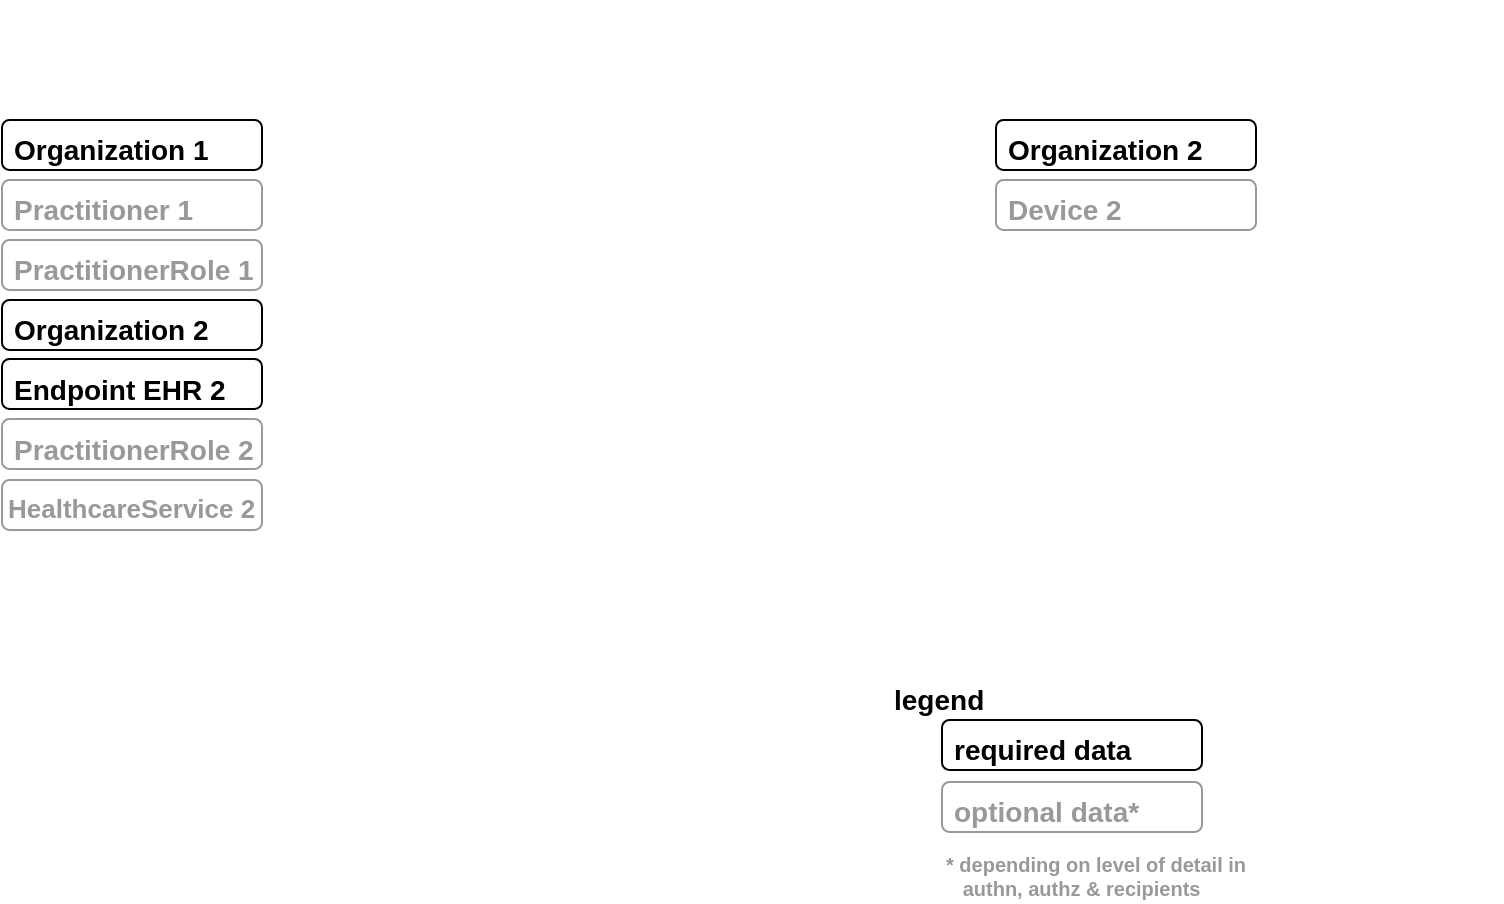 <mxfile version="25.0.1" pages="20">
  <diagram name="entities1" id="g9_AzJT0dujKAsQWV2Mb">
    <mxGraphModel dx="1685" dy="511" grid="1" gridSize="10" guides="1" tooltips="1" connect="1" arrows="1" fold="1" page="1" pageScale="1" pageWidth="800" pageHeight="500" backgroundImage="{&quot;src&quot;:&quot;data:page/id,pKgziUaKLTQ8jrkvlHAj&quot;}" math="0" shadow="0">
      <root>
        <mxCell id="R3GkrDcKKSF8XlA2Kajp-0" />
        <mxCell id="R3GkrDcKKSF8XlA2Kajp-1" parent="R3GkrDcKKSF8XlA2Kajp-0" />
        <mxCell id="WuOWpJB1JVVd9y_7BshX-1" value="legend" style="rounded=1;whiteSpace=wrap;html=1;align=left;verticalAlign=top;spacingTop=0;spacing=2;spacingLeft=4;fontSize=14;fontStyle=1;strokeColor=none;" vertex="1" parent="R3GkrDcKKSF8XlA2Kajp-1">
          <mxGeometry x="-310" y="335" width="240" height="95" as="geometry" />
        </mxCell>
        <mxCell id="R3GkrDcKKSF8XlA2Kajp-2" value="" style="shape=waypoint;sketch=0;size=6;pointerEvents=1;points=[];fillColor=none;resizable=0;rotatable=0;perimeter=centerPerimeter;snapToPoint=1;strokeColor=none;" vertex="1" parent="R3GkrDcKKSF8XlA2Kajp-1">
          <mxGeometry x="-646" y="30" width="20" height="20" as="geometry" />
        </mxCell>
        <mxCell id="R3GkrDcKKSF8XlA2Kajp-3" value="" style="shape=waypoint;sketch=0;size=6;pointerEvents=1;points=[];fillColor=none;resizable=0;rotatable=0;perimeter=centerPerimeter;snapToPoint=1;strokeColor=none;" vertex="1" parent="R3GkrDcKKSF8XlA2Kajp-1">
          <mxGeometry x="-249" y="30" width="20" height="20" as="geometry" />
        </mxCell>
        <mxCell id="R3GkrDcKKSF8XlA2Kajp-7" value="Practitioner 1" style="rounded=1;whiteSpace=wrap;html=1;align=left;verticalAlign=top;spacingTop=0;spacing=2;spacingLeft=4;fontSize=14;fontStyle=1;strokeColor=#999999;fontColor=#999999;" vertex="1" parent="R3GkrDcKKSF8XlA2Kajp-1">
          <mxGeometry x="-750" y="90" width="130" height="25" as="geometry" />
        </mxCell>
        <mxCell id="R3GkrDcKKSF8XlA2Kajp-8" value="Organization 1" style="rounded=1;whiteSpace=wrap;html=1;align=left;verticalAlign=top;spacingTop=0;spacing=2;spacingLeft=4;fontSize=14;fontStyle=1;strokeColor=#000000;fontColor=#000000;" vertex="1" parent="R3GkrDcKKSF8XlA2Kajp-1">
          <mxGeometry x="-750" y="60" width="130" height="25" as="geometry" />
        </mxCell>
        <mxCell id="R3GkrDcKKSF8XlA2Kajp-9" value="PractitionerRole 1" style="rounded=1;whiteSpace=wrap;html=1;align=left;verticalAlign=top;spacingTop=0;spacing=2;spacingLeft=4;fontSize=14;fontStyle=1;strokeColor=#999999;fontColor=#999999;" vertex="1" parent="R3GkrDcKKSF8XlA2Kajp-1">
          <mxGeometry x="-750" y="120" width="130" height="25" as="geometry" />
        </mxCell>
        <mxCell id="R3GkrDcKKSF8XlA2Kajp-10" value="Organization 2" style="rounded=1;whiteSpace=wrap;html=1;align=left;verticalAlign=top;spacingTop=0;spacing=2;spacingLeft=4;fontSize=14;fontStyle=1;strokeColor=#000000;fontColor=#000000;" vertex="1" parent="R3GkrDcKKSF8XlA2Kajp-1">
          <mxGeometry x="-750" y="150" width="130" height="25" as="geometry" />
        </mxCell>
        <mxCell id="R3GkrDcKKSF8XlA2Kajp-11" value="HealthcareService 2" style="rounded=1;whiteSpace=wrap;html=1;align=left;verticalAlign=top;spacingTop=0;spacing=2;spacingLeft=1;fontSize=13;fontStyle=1;strokeColor=#999999;fontColor=#999999;" vertex="1" parent="R3GkrDcKKSF8XlA2Kajp-1">
          <mxGeometry x="-750" y="240" width="130" height="25" as="geometry" />
        </mxCell>
        <mxCell id="R3GkrDcKKSF8XlA2Kajp-17" value="Endpoint EHR 2" style="rounded=1;whiteSpace=wrap;html=1;align=left;verticalAlign=top;spacingTop=0;spacing=2;spacingLeft=4;fontSize=14;fontStyle=1;strokeColor=#000000;" vertex="1" parent="R3GkrDcKKSF8XlA2Kajp-1">
          <mxGeometry x="-750" y="179.5" width="130" height="25" as="geometry" />
        </mxCell>
        <mxCell id="WuOWpJB1JVVd9y_7BshX-0" value="required data" style="rounded=1;whiteSpace=wrap;html=1;align=left;verticalAlign=top;spacingTop=0;spacing=2;spacingLeft=4;fontSize=14;fontStyle=1;strokeColor=#000000;" vertex="1" parent="R3GkrDcKKSF8XlA2Kajp-1">
          <mxGeometry x="-280" y="360" width="130" height="25" as="geometry" />
        </mxCell>
        <mxCell id="WuOWpJB1JVVd9y_7BshX-2" value="optional data*" style="rounded=1;whiteSpace=wrap;html=1;align=left;verticalAlign=top;spacingTop=0;spacing=2;spacingLeft=4;fontSize=14;fontStyle=1;strokeColor=#999999;fontColor=#999999;" vertex="1" parent="R3GkrDcKKSF8XlA2Kajp-1">
          <mxGeometry x="-280" y="391" width="130" height="25" as="geometry" />
        </mxCell>
        <mxCell id="WuOWpJB1JVVd9y_7BshX-3" value="PractitionerRole 2" style="rounded=1;whiteSpace=wrap;html=1;align=left;verticalAlign=top;spacingTop=0;spacing=2;spacingLeft=4;fontSize=14;fontStyle=1;strokeColor=#999999;fontColor=#999999;" vertex="1" parent="R3GkrDcKKSF8XlA2Kajp-1">
          <mxGeometry x="-750" y="209.5" width="130" height="25" as="geometry" />
        </mxCell>
        <mxCell id="WuOWpJB1JVVd9y_7BshX-12" value="* depending on level of detail in&amp;nbsp;&lt;div style=&quot;font-size: 10px;&quot;&gt;&amp;nbsp; &amp;nbsp;authn, authz &amp;amp; recipients&lt;/div&gt;" style="rounded=1;whiteSpace=wrap;html=1;align=left;verticalAlign=top;spacingTop=0;spacing=2;spacingLeft=0;fontSize=10;fontStyle=1;strokeColor=none;fontColor=#999999;" vertex="1" parent="R3GkrDcKKSF8XlA2Kajp-1">
          <mxGeometry x="-280" y="420" width="160" height="30" as="geometry" />
        </mxCell>
        <mxCell id="TkO6Y6KDkzm3GWyhtYc--0" value="Organization 2" style="rounded=1;whiteSpace=wrap;html=1;align=left;verticalAlign=top;spacingTop=0;spacing=2;spacingLeft=4;fontSize=14;fontStyle=1;strokeColor=#000000;fontColor=#000000;" vertex="1" parent="R3GkrDcKKSF8XlA2Kajp-1">
          <mxGeometry x="-253" y="60" width="130" height="25" as="geometry" />
        </mxCell>
        <mxCell id="TkO6Y6KDkzm3GWyhtYc--1" value="Device 2" style="rounded=1;whiteSpace=wrap;html=1;align=left;verticalAlign=top;spacingTop=0;spacing=2;spacingLeft=4;fontSize=14;fontStyle=1;strokeColor=#999999;fontColor=#999999;" vertex="1" parent="R3GkrDcKKSF8XlA2Kajp-1">
          <mxGeometry x="-253" y="90" width="130" height="25" as="geometry" />
        </mxCell>
      </root>
    </mxGraphModel>
  </diagram>
  <diagram id="oIFm4z_X4snqJ1kSCFAP" name="req1">
    <mxGraphModel dx="1685" dy="511" grid="1" gridSize="10" guides="1" tooltips="1" connect="1" arrows="1" fold="1" page="1" pageScale="1" pageWidth="800" pageHeight="500" backgroundImage="{&quot;src&quot;:&quot;data:page/id,pKgziUaKLTQ8jrkvlHAj&quot;}" math="0" shadow="0">
      <root>
        <mxCell id="0" />
        <mxCell id="1" parent="0" />
        <mxCell id="8mW3CwOdeR5deNNYWT8k-1" value="" style="shape=waypoint;sketch=0;size=6;pointerEvents=1;points=[];fillColor=none;resizable=0;rotatable=0;perimeter=centerPerimeter;snapToPoint=1;strokeColor=none;" parent="1" vertex="1">
          <mxGeometry x="-646" y="30" width="20" height="20" as="geometry" />
        </mxCell>
        <mxCell id="8mW3CwOdeR5deNNYWT8k-2" value="" style="shape=waypoint;sketch=0;size=6;pointerEvents=1;points=[];fillColor=none;resizable=0;rotatable=0;perimeter=centerPerimeter;snapToPoint=1;strokeColor=none;" parent="1" vertex="1">
          <mxGeometry x="-249" y="30" width="20" height="20" as="geometry" />
        </mxCell>
        <mxCell id="fjeYnKVeESPtUlYOtK3B-1" value="Patient 1" style="rounded=1;whiteSpace=wrap;html=1;align=left;verticalAlign=top;spacingTop=0;spacing=2;spacingLeft=4;fontSize=14;fontStyle=1;strokeColor=#000000;" parent="1" vertex="1">
          <mxGeometry x="-750" y="60" width="130" height="25" as="geometry" />
        </mxCell>
        <mxCell id="fjeYnKVeESPtUlYOtK3B-2" value="ServiceRequest 1" style="rounded=1;whiteSpace=wrap;html=1;align=left;verticalAlign=top;spacingTop=0;spacing=2;spacingLeft=4;fontSize=14;fontStyle=1;strokeColor=#9673a6;fillColor=#e1d5e7;" parent="1" vertex="1">
          <mxGeometry x="-750" y="90" width="130" height="25" as="geometry" />
        </mxCell>
        <mxCell id="E9zrymjbYse9y2J5UlxT-1" value="" style="shape=actor;whiteSpace=wrap;html=1;fillColor=#000000;" parent="1" vertex="1">
          <mxGeometry x="-730" y="34" width="18" height="22" as="geometry" />
        </mxCell>
        <mxCell id="Imy0KeepGj2G3FEvCTvm-1" value="Device workflow2" style="rounded=1;whiteSpace=wrap;html=1;align=left;verticalAlign=top;spacingTop=0;spacing=2;spacingLeft=4;fontSize=14;fontStyle=1;strokeColor=#000000;" vertex="1" parent="1">
          <mxGeometry x="-250" y="60" width="130" height="25" as="geometry" />
        </mxCell>
      </root>
    </mxGraphModel>
  </diagram>
  <diagram name="req2" id="C8I521wdOyFeGQZYzCJa">
    <mxGraphModel dx="2460" dy="822" grid="1" gridSize="10" guides="1" tooltips="1" connect="1" arrows="1" fold="1" page="1" pageScale="1" pageWidth="800" pageHeight="500" backgroundImage="{&quot;src&quot;:&quot;data:page/id,pKgziUaKLTQ8jrkvlHAj&quot;}" math="0" shadow="0">
      <root>
        <mxCell id="OTgTlXCNlcUA35HG-kM--0" />
        <mxCell id="OTgTlXCNlcUA35HG-kM--1" parent="OTgTlXCNlcUA35HG-kM--0" />
        <mxCell id="OTgTlXCNlcUA35HG-kM--2" value="" style="shape=waypoint;sketch=0;size=6;pointerEvents=1;points=[];fillColor=none;resizable=0;rotatable=0;perimeter=centerPerimeter;snapToPoint=1;strokeColor=none;" parent="OTgTlXCNlcUA35HG-kM--1" vertex="1">
          <mxGeometry x="-646" y="30" width="20" height="20" as="geometry" />
        </mxCell>
        <mxCell id="OTgTlXCNlcUA35HG-kM--3" value="" style="shape=waypoint;sketch=0;size=6;pointerEvents=1;points=[];fillColor=none;resizable=0;rotatable=0;perimeter=centerPerimeter;snapToPoint=1;strokeColor=none;" parent="OTgTlXCNlcUA35HG-kM--1" vertex="1">
          <mxGeometry x="-249" y="30" width="20" height="20" as="geometry" />
        </mxCell>
        <mxCell id="OTgTlXCNlcUA35HG-kM--4" value="Patient 1" style="rounded=1;whiteSpace=wrap;html=1;align=left;verticalAlign=top;spacingTop=0;spacing=2;spacingLeft=4;fontSize=14;fontStyle=1;strokeColor=#000000;" parent="OTgTlXCNlcUA35HG-kM--1" vertex="1">
          <mxGeometry x="-750" y="60" width="150" height="25" as="geometry" />
        </mxCell>
        <mxCell id="OTgTlXCNlcUA35HG-kM--5" value="ServiceRequest 1" style="rounded=1;whiteSpace=wrap;html=1;align=left;verticalAlign=top;spacingTop=0;spacing=2;spacingLeft=4;fontSize=14;fontStyle=1;strokeColor=#000000;" parent="OTgTlXCNlcUA35HG-kM--1" vertex="1">
          <mxGeometry x="-750" y="90" width="150" height="25" as="geometry" />
        </mxCell>
        <mxCell id="OTgTlXCNlcUA35HG-kM--8" value="Task 1to2&lt;div&gt;basedOn: CarePlan 1&lt;br&gt;&lt;div&gt;status: requested&lt;/div&gt;&lt;div&gt;&lt;div&gt;&lt;span style=&quot;background-color: initial;&quot;&gt;requester: Prac1&lt;/span&gt;&lt;/div&gt;&lt;div&gt;&lt;span style=&quot;background-color: initial;&quot;&gt;performer: HcS2&lt;/span&gt;&lt;/div&gt;&lt;/div&gt;&lt;/div&gt;" style="rounded=1;whiteSpace=wrap;html=1;align=left;verticalAlign=top;spacingTop=0;spacing=2;spacingLeft=4;fontSize=14;fontStyle=1;strokeColor=#9673a6;fillColor=#e1d5e7;" parent="OTgTlXCNlcUA35HG-kM--1" vertex="1">
          <mxGeometry x="-750" y="120" width="150" height="100" as="geometry" />
        </mxCell>
        <mxCell id="RFl-78plUOuFBB6F81aq-3" style="edgeStyle=orthogonalEdgeStyle;rounded=0;orthogonalLoop=1;jettySize=auto;html=1;entryX=0.9;entryY=0.5;entryDx=0;entryDy=0;entryPerimeter=0;dashed=1;dashPattern=8 8;" parent="OTgTlXCNlcUA35HG-kM--1" source="OTgTlXCNlcUA35HG-kM--8" target="OTgTlXCNlcUA35HG-kM--3" edge="1">
          <mxGeometry relative="1" as="geometry">
            <Array as="points">
              <mxPoint x="-360" y="142" />
              <mxPoint x="-360" y="40" />
            </Array>
          </mxGeometry>
        </mxCell>
        <mxCell id="8gs-ciQLjfHbJgsoOQ09-0" value="notify" style="edgeLabel;html=1;align=center;verticalAlign=middle;resizable=0;points=[];fontFamily=Helvetica;fontSize=11;fontColor=default;labelBackgroundColor=default;" parent="RFl-78plUOuFBB6F81aq-3" vertex="1" connectable="0">
          <mxGeometry x="-0.663" relative="1" as="geometry">
            <mxPoint as="offset" />
          </mxGeometry>
        </mxCell>
        <mxCell id="VkB6yo8gZ16Lr-XajNLl-0" value="" style="shape=actor;whiteSpace=wrap;html=1;fillColor=#000000;" parent="OTgTlXCNlcUA35HG-kM--1" vertex="1">
          <mxGeometry x="-730" y="34" width="18" height="22" as="geometry" />
        </mxCell>
        <mxCell id="6_Smo8h4HUOdvewieMaP-1" value="" style="shape=image;verticalLabelPosition=bottom;labelBackgroundColor=default;verticalAlign=top;aspect=fixed;imageAspect=0;image=https://cdn.iconscout.com/icon/free/png-256/free-signature-icon-download-in-svg-png-gif-file-formats--sign-agreement-contract-deal-partnership-user-interface-vol-1-pack-icons-2202523.png;" parent="OTgTlXCNlcUA35HG-kM--1" vertex="1">
          <mxGeometry x="-622" y="200" width="16" height="16" as="geometry" />
        </mxCell>
        <mxCell id="9rt3KAtMn46Y11dRlOgL-0" value="Device workflow2" style="rounded=1;whiteSpace=wrap;html=1;align=left;verticalAlign=top;spacingTop=0;spacing=2;spacingLeft=4;fontSize=14;fontStyle=1;strokeColor=#000000;" parent="OTgTlXCNlcUA35HG-kM--1" vertex="1">
          <mxGeometry x="-250" y="60" width="130" height="25" as="geometry" />
        </mxCell>
      </root>
    </mxGraphModel>
  </diagram>
  <diagram name="req3" id="3zLnN49RG7-VDzvaH05s">
    <mxGraphModel dx="2090" dy="746" grid="1" gridSize="10" guides="1" tooltips="1" connect="1" arrows="1" fold="1" page="1" pageScale="1" pageWidth="800" pageHeight="500" backgroundImage="{&quot;src&quot;:&quot;data:page/id,pKgziUaKLTQ8jrkvlHAj&quot;}" math="0" shadow="0">
      <root>
        <mxCell id="GLYsBreH64pikmjK4zRz-0" />
        <mxCell id="GLYsBreH64pikmjK4zRz-1" parent="GLYsBreH64pikmjK4zRz-0" />
        <mxCell id="GLYsBreH64pikmjK4zRz-5" value="" style="shape=waypoint;sketch=0;size=6;pointerEvents=1;points=[];fillColor=none;resizable=0;rotatable=0;perimeter=centerPerimeter;snapToPoint=1;strokeColor=none;" parent="GLYsBreH64pikmjK4zRz-1" vertex="1">
          <mxGeometry x="-646" y="30" width="20" height="20" as="geometry" />
        </mxCell>
        <mxCell id="GLYsBreH64pikmjK4zRz-6" value="" style="shape=waypoint;sketch=0;size=6;pointerEvents=1;points=[];fillColor=none;resizable=0;rotatable=0;perimeter=centerPerimeter;snapToPoint=1;strokeColor=none;" parent="GLYsBreH64pikmjK4zRz-1" vertex="1">
          <mxGeometry x="-249" y="30" width="20" height="20" as="geometry" />
        </mxCell>
        <mxCell id="GLYsBreH64pikmjK4zRz-7" value="Patient 1" style="rounded=1;whiteSpace=wrap;html=1;align=left;verticalAlign=top;spacingTop=0;spacing=2;spacingLeft=4;fontSize=14;fontStyle=1;strokeColor=#000000;" parent="GLYsBreH64pikmjK4zRz-1" vertex="1">
          <mxGeometry x="-750" y="60" width="130" height="25" as="geometry" />
        </mxCell>
        <mxCell id="GLYsBreH64pikmjK4zRz-8" value="ServiceRequest 1" style="rounded=1;whiteSpace=wrap;html=1;align=left;verticalAlign=top;spacingTop=0;spacing=2;spacingLeft=4;fontSize=14;fontStyle=1;strokeColor=#000000;" parent="GLYsBreH64pikmjK4zRz-1" vertex="1">
          <mxGeometry x="-750" y="90" width="130" height="25" as="geometry" />
        </mxCell>
        <mxCell id="gGKBf5K0x1CtBpzXUHvj-0" value="" style="shape=actor;whiteSpace=wrap;html=1;fillColor=#000000;" parent="GLYsBreH64pikmjK4zRz-1" vertex="1">
          <mxGeometry x="-730" y="34" width="18" height="22" as="geometry" />
        </mxCell>
        <mxCell id="aaj2kKD92oAHSrmtfPDu-0" value="" style="shape=waypoint;sketch=0;size=6;pointerEvents=1;points=[];fillColor=none;resizable=0;rotatable=0;perimeter=centerPerimeter;snapToPoint=1;strokeColor=none;" parent="GLYsBreH64pikmjK4zRz-1" vertex="1">
          <mxGeometry x="-646" y="30" width="20" height="20" as="geometry" />
        </mxCell>
        <mxCell id="aaj2kKD92oAHSrmtfPDu-1" style="edgeStyle=orthogonalEdgeStyle;rounded=0;orthogonalLoop=1;jettySize=auto;html=1;entryX=1;entryY=0.5;entryDx=0;entryDy=0;exitX=0;exitY=0.75;exitDx=0;exitDy=0;" parent="GLYsBreH64pikmjK4zRz-1" source="6iIDJwiEeNvQ2dH5f6vL-0" target="8p7bw-1Lk4xOhDkF5LfO-0" edge="1">
          <mxGeometry relative="1" as="geometry">
            <mxPoint x="-440" y="141.75" as="targetPoint" />
          </mxGeometry>
        </mxCell>
        <mxCell id="8p7bw-1Lk4xOhDkF5LfO-9" value="context: Task 1to2" style="edgeLabel;html=1;align=center;verticalAlign=middle;resizable=0;points=[];fontFamily=Helvetica;fontSize=11;fontColor=default;labelBackgroundColor=default;" vertex="1" connectable="0" parent="aaj2kKD92oAHSrmtfPDu-1">
          <mxGeometry x="0.708" y="1" relative="1" as="geometry">
            <mxPoint x="171" y="-110" as="offset" />
          </mxGeometry>
        </mxCell>
        <mxCell id="6iIDJwiEeNvQ2dH5f6vL-3" value="update" style="edgeLabel;html=1;align=center;verticalAlign=middle;resizable=0;points=[];fontFamily=Helvetica;fontSize=11;fontColor=default;labelBackgroundColor=default;" vertex="1" connectable="0" parent="aaj2kKD92oAHSrmtfPDu-1">
          <mxGeometry x="0.613" y="-1" relative="1" as="geometry">
            <mxPoint x="-15" as="offset" />
          </mxGeometry>
        </mxCell>
        <mxCell id="aaj2kKD92oAHSrmtfPDu-2" value="" style="shape=waypoint;sketch=0;size=6;pointerEvents=1;points=[];fillColor=none;resizable=0;rotatable=0;perimeter=centerPerimeter;snapToPoint=1;strokeColor=none;" parent="GLYsBreH64pikmjK4zRz-1" vertex="1">
          <mxGeometry x="-249" y="30" width="20" height="20" as="geometry" />
        </mxCell>
        <mxCell id="aaj2kKD92oAHSrmtfPDu-3" value="Patient 1" style="rounded=1;whiteSpace=wrap;html=1;align=left;verticalAlign=top;spacingTop=0;spacing=2;spacingLeft=4;fontSize=14;fontStyle=1;strokeColor=#000000;" parent="GLYsBreH64pikmjK4zRz-1" vertex="1">
          <mxGeometry x="-750" y="60" width="130" height="25" as="geometry" />
        </mxCell>
        <mxCell id="aaj2kKD92oAHSrmtfPDu-4" value="ServiceRequest 1" style="rounded=1;whiteSpace=wrap;html=1;align=left;verticalAlign=top;spacingTop=0;spacing=2;spacingLeft=4;fontSize=14;fontStyle=1;strokeColor=#000000;" parent="GLYsBreH64pikmjK4zRz-1" vertex="1">
          <mxGeometry x="-750" y="90" width="130" height="25" as="geometry" />
        </mxCell>
        <mxCell id="aaj2kKD92oAHSrmtfPDu-9" value="" style="shape=actor;whiteSpace=wrap;html=1;fillColor=#000000;" parent="GLYsBreH64pikmjK4zRz-1" vertex="1">
          <mxGeometry x="-730" y="34" width="18" height="22" as="geometry" />
        </mxCell>
        <mxCell id="8p7bw-1Lk4xOhDkF5LfO-0" value="Task 1to2&lt;div&gt;basedOn: CarePlan 1&lt;br&gt;&lt;div&gt;status: accepted&lt;/div&gt;&lt;div&gt;&lt;div&gt;&lt;span style=&quot;background-color: initial;&quot;&gt;requester: Prac1&lt;/span&gt;&lt;/div&gt;&lt;div&gt;&lt;span style=&quot;background-color: initial;&quot;&gt;performer: HcS2&lt;/span&gt;&lt;/div&gt;&lt;/div&gt;&lt;/div&gt;" style="rounded=1;whiteSpace=wrap;html=1;align=left;verticalAlign=top;spacingTop=0;spacing=2;spacingLeft=4;fontSize=14;fontStyle=1;strokeColor=#9673a6;fillColor=#e1d5e7;" vertex="1" parent="GLYsBreH64pikmjK4zRz-1">
          <mxGeometry x="-750" y="120" width="150" height="100" as="geometry" />
        </mxCell>
        <mxCell id="8p7bw-1Lk4xOhDkF5LfO-3" value="" style="shape=image;verticalLabelPosition=bottom;labelBackgroundColor=default;verticalAlign=top;aspect=fixed;imageAspect=0;image=https://cdn.iconscout.com/icon/free/png-256/free-signature-icon-download-in-svg-png-gif-file-formats--sign-agreement-contract-deal-partnership-user-interface-vol-1-pack-icons-2202523.png;" vertex="1" parent="GLYsBreH64pikmjK4zRz-1">
          <mxGeometry x="-622" y="200" width="16" height="16" as="geometry" />
        </mxCell>
        <mxCell id="6iIDJwiEeNvQ2dH5f6vL-2" style="edgeStyle=orthogonalEdgeStyle;shape=connector;rounded=0;orthogonalLoop=1;jettySize=auto;html=1;entryX=1;entryY=0.5;entryDx=0;entryDy=0;strokeColor=default;align=center;verticalAlign=middle;fontFamily=Helvetica;fontSize=11;fontColor=default;labelBackgroundColor=default;endArrow=none;exitX=0;exitY=0.25;exitDx=0;exitDy=0;startArrow=classic;startFill=1;endFill=0;" edge="1" parent="GLYsBreH64pikmjK4zRz-1" source="6iIDJwiEeNvQ2dH5f6vL-0" target="aaj2kKD92oAHSrmtfPDu-4">
          <mxGeometry relative="1" as="geometry">
            <Array as="points">
              <mxPoint x="-440" y="66" />
              <mxPoint x="-440" y="102" />
            </Array>
          </mxGeometry>
        </mxCell>
        <mxCell id="6iIDJwiEeNvQ2dH5f6vL-4" value="get" style="edgeLabel;html=1;align=center;verticalAlign=middle;resizable=0;points=[];fontFamily=Helvetica;fontSize=11;fontColor=default;labelBackgroundColor=default;" vertex="1" connectable="0" parent="6iIDJwiEeNvQ2dH5f6vL-2">
          <mxGeometry x="0.619" relative="1" as="geometry">
            <mxPoint x="4" as="offset" />
          </mxGeometry>
        </mxCell>
        <mxCell id="o9xtzToiLEuymx6lW1M5-0" style="edgeStyle=orthogonalEdgeStyle;shape=connector;rounded=0;orthogonalLoop=1;jettySize=auto;html=1;entryX=1;entryY=0.25;entryDx=0;entryDy=0;strokeColor=default;align=center;verticalAlign=middle;fontFamily=Helvetica;fontSize=11;fontColor=default;labelBackgroundColor=default;endArrow=none;exitX=0;exitY=0.25;exitDx=0;exitDy=0;startArrow=classic;startFill=1;endFill=0;" edge="1" parent="GLYsBreH64pikmjK4zRz-1" source="6iIDJwiEeNvQ2dH5f6vL-0" target="8p7bw-1Lk4xOhDkF5LfO-0">
          <mxGeometry relative="1" as="geometry">
            <Array as="points">
              <mxPoint x="-440" y="66" />
              <mxPoint x="-440" y="145" />
            </Array>
          </mxGeometry>
        </mxCell>
        <mxCell id="o9xtzToiLEuymx6lW1M5-1" value="get" style="edgeLabel;html=1;align=center;verticalAlign=middle;resizable=0;points=[];fontFamily=Helvetica;fontSize=11;fontColor=default;labelBackgroundColor=default;" vertex="1" connectable="0" parent="o9xtzToiLEuymx6lW1M5-0">
          <mxGeometry x="0.69" y="-1" relative="1" as="geometry">
            <mxPoint x="-6" y="1" as="offset" />
          </mxGeometry>
        </mxCell>
        <mxCell id="6iIDJwiEeNvQ2dH5f6vL-0" value="Device workflow2" style="rounded=1;whiteSpace=wrap;html=1;align=left;verticalAlign=top;spacingTop=0;spacing=2;spacingLeft=4;fontSize=14;fontStyle=1;strokeColor=#000000;" vertex="1" parent="GLYsBreH64pikmjK4zRz-1">
          <mxGeometry x="-250" y="60" width="130" height="25" as="geometry" />
        </mxCell>
      </root>
    </mxGraphModel>
  </diagram>
  <diagram name="resp3" id="1yNAp5d9YdASA562x_Zg">
    <mxGraphModel dx="2348" dy="895" grid="1" gridSize="10" guides="1" tooltips="1" connect="1" arrows="1" fold="1" page="1" pageScale="1" pageWidth="800" pageHeight="500" backgroundImage="{&quot;src&quot;:&quot;data:page/id,pKgziUaKLTQ8jrkvlHAj&quot;}" math="0" shadow="0">
      <root>
        <mxCell id="Vcmqgs-PAa_tlrt6uTgd-0" />
        <mxCell id="Vcmqgs-PAa_tlrt6uTgd-1" parent="Vcmqgs-PAa_tlrt6uTgd-0" />
        <mxCell id="I2Gz3aY7SsZkQNaS_LWs-0" value="Task 2to1&lt;div&gt;part of: Task 1to2&lt;/div&gt;&lt;div&gt;status: ready&lt;br&gt;&lt;/div&gt;&lt;div&gt;requester: Device2&lt;/div&gt;&lt;div&gt;performer: Prac1&lt;/div&gt;&lt;div&gt;input: Quest.1&lt;/div&gt;&lt;div&gt;&lt;br&gt;&lt;/div&gt;" style="rounded=1;whiteSpace=wrap;html=1;align=left;verticalAlign=top;spacingTop=0;spacing=2;spacingLeft=4;fontSize=14;fontStyle=1;strokeColor=#9673a6;fillColor=#e1d5e7;" parent="Vcmqgs-PAa_tlrt6uTgd-1" vertex="1">
          <mxGeometry x="-752" y="230" width="152" height="110" as="geometry" />
        </mxCell>
        <mxCell id="I2Gz3aY7SsZkQNaS_LWs-1" value="Quest. 1" style="rounded=1;whiteSpace=wrap;html=1;align=left;verticalAlign=top;spacingTop=0;spacing=2;spacingLeft=4;fontSize=14;fontStyle=1;" parent="Vcmqgs-PAa_tlrt6uTgd-1" vertex="1">
          <mxGeometry x="-250" y="90" width="130" height="25" as="geometry" />
        </mxCell>
        <mxCell id="NATaYx5nYQUzq8tw0tjm-1" value="" style="shape=waypoint;sketch=0;size=6;pointerEvents=1;points=[];fillColor=none;resizable=0;rotatable=0;perimeter=centerPerimeter;snapToPoint=1;strokeColor=none;" vertex="1" parent="Vcmqgs-PAa_tlrt6uTgd-1">
          <mxGeometry x="-646" y="30" width="20" height="20" as="geometry" />
        </mxCell>
        <mxCell id="NATaYx5nYQUzq8tw0tjm-2" value="" style="shape=waypoint;sketch=0;size=6;pointerEvents=1;points=[];fillColor=none;resizable=0;rotatable=0;perimeter=centerPerimeter;snapToPoint=1;strokeColor=none;" vertex="1" parent="Vcmqgs-PAa_tlrt6uTgd-1">
          <mxGeometry x="-249" y="30" width="20" height="20" as="geometry" />
        </mxCell>
        <mxCell id="NATaYx5nYQUzq8tw0tjm-3" value="Patient 1" style="rounded=1;whiteSpace=wrap;html=1;align=left;verticalAlign=top;spacingTop=0;spacing=2;spacingLeft=4;fontSize=14;fontStyle=1;strokeColor=#000000;" vertex="1" parent="Vcmqgs-PAa_tlrt6uTgd-1">
          <mxGeometry x="-750" y="60" width="130" height="25" as="geometry" />
        </mxCell>
        <mxCell id="NATaYx5nYQUzq8tw0tjm-4" value="ServiceRequest 1" style="rounded=1;whiteSpace=wrap;html=1;align=left;verticalAlign=top;spacingTop=0;spacing=2;spacingLeft=4;fontSize=14;fontStyle=1;strokeColor=#000000;" vertex="1" parent="Vcmqgs-PAa_tlrt6uTgd-1">
          <mxGeometry x="-750" y="90" width="130" height="25" as="geometry" />
        </mxCell>
        <mxCell id="NATaYx5nYQUzq8tw0tjm-5" value="" style="shape=actor;whiteSpace=wrap;html=1;fillColor=#000000;" vertex="1" parent="Vcmqgs-PAa_tlrt6uTgd-1">
          <mxGeometry x="-730" y="34" width="18" height="22" as="geometry" />
        </mxCell>
        <mxCell id="NATaYx5nYQUzq8tw0tjm-6" value="" style="shape=waypoint;sketch=0;size=6;pointerEvents=1;points=[];fillColor=none;resizable=0;rotatable=0;perimeter=centerPerimeter;snapToPoint=1;strokeColor=none;" vertex="1" parent="Vcmqgs-PAa_tlrt6uTgd-1">
          <mxGeometry x="-646" y="30" width="20" height="20" as="geometry" />
        </mxCell>
        <mxCell id="NATaYx5nYQUzq8tw0tjm-7" style="edgeStyle=orthogonalEdgeStyle;rounded=0;orthogonalLoop=1;jettySize=auto;html=1;entryX=1;entryY=0.25;entryDx=0;entryDy=0;exitX=0;exitY=0.75;exitDx=0;exitDy=0;" edge="1" parent="Vcmqgs-PAa_tlrt6uTgd-1" source="NATaYx5nYQUzq8tw0tjm-20" target="I2Gz3aY7SsZkQNaS_LWs-0">
          <mxGeometry relative="1" as="geometry">
            <mxPoint x="-380" y="291.25" as="targetPoint" />
            <mxPoint x="-30" y="200" as="sourcePoint" />
          </mxGeometry>
        </mxCell>
        <mxCell id="NATaYx5nYQUzq8tw0tjm-8" value="context: Task 1to2" style="edgeLabel;html=1;align=center;verticalAlign=middle;resizable=0;points=[];fontFamily=Helvetica;fontSize=11;fontColor=default;labelBackgroundColor=default;" vertex="1" connectable="0" parent="NATaYx5nYQUzq8tw0tjm-7">
          <mxGeometry x="0.708" y="1" relative="1" as="geometry">
            <mxPoint x="42" y="-98" as="offset" />
          </mxGeometry>
        </mxCell>
        <mxCell id="NATaYx5nYQUzq8tw0tjm-9" value="create" style="edgeLabel;html=1;align=center;verticalAlign=middle;resizable=0;points=[];fontFamily=Helvetica;fontSize=11;fontColor=default;labelBackgroundColor=default;" vertex="1" connectable="0" parent="NATaYx5nYQUzq8tw0tjm-7">
          <mxGeometry x="0.613" y="-1" relative="1" as="geometry">
            <mxPoint x="-15" as="offset" />
          </mxGeometry>
        </mxCell>
        <mxCell id="NATaYx5nYQUzq8tw0tjm-10" value="" style="shape=waypoint;sketch=0;size=6;pointerEvents=1;points=[];fillColor=none;resizable=0;rotatable=0;perimeter=centerPerimeter;snapToPoint=1;strokeColor=none;" vertex="1" parent="Vcmqgs-PAa_tlrt6uTgd-1">
          <mxGeometry x="-249" y="30" width="20" height="20" as="geometry" />
        </mxCell>
        <mxCell id="NATaYx5nYQUzq8tw0tjm-11" value="Patient 1" style="rounded=1;whiteSpace=wrap;html=1;align=left;verticalAlign=top;spacingTop=0;spacing=2;spacingLeft=4;fontSize=14;fontStyle=1;strokeColor=#000000;" vertex="1" parent="Vcmqgs-PAa_tlrt6uTgd-1">
          <mxGeometry x="-750" y="60" width="130" height="25" as="geometry" />
        </mxCell>
        <mxCell id="NATaYx5nYQUzq8tw0tjm-12" value="ServiceRequest 1" style="rounded=1;whiteSpace=wrap;html=1;align=left;verticalAlign=top;spacingTop=0;spacing=2;spacingLeft=4;fontSize=14;fontStyle=1;strokeColor=#000000;" vertex="1" parent="Vcmqgs-PAa_tlrt6uTgd-1">
          <mxGeometry x="-750" y="90" width="130" height="25" as="geometry" />
        </mxCell>
        <mxCell id="NATaYx5nYQUzq8tw0tjm-13" value="" style="shape=actor;whiteSpace=wrap;html=1;fillColor=#000000;" vertex="1" parent="Vcmqgs-PAa_tlrt6uTgd-1">
          <mxGeometry x="-730" y="34" width="18" height="22" as="geometry" />
        </mxCell>
        <mxCell id="NATaYx5nYQUzq8tw0tjm-14" value="Task 1to2&lt;div&gt;basedOn: CarePlan 1&lt;br&gt;&lt;div&gt;status: requested&lt;/div&gt;&lt;div&gt;&lt;div&gt;&lt;span style=&quot;background-color: initial;&quot;&gt;requester: Prac1&lt;/span&gt;&lt;/div&gt;&lt;div&gt;&lt;span style=&quot;background-color: initial;&quot;&gt;performer: HcS2&lt;/span&gt;&lt;/div&gt;&lt;/div&gt;&lt;/div&gt;" style="rounded=1;whiteSpace=wrap;html=1;align=left;verticalAlign=top;spacingTop=0;spacing=2;spacingLeft=4;fontSize=14;fontStyle=1;" vertex="1" parent="Vcmqgs-PAa_tlrt6uTgd-1">
          <mxGeometry x="-750" y="120" width="150" height="100" as="geometry" />
        </mxCell>
        <mxCell id="NATaYx5nYQUzq8tw0tjm-15" value="" style="shape=image;verticalLabelPosition=bottom;labelBackgroundColor=default;verticalAlign=top;aspect=fixed;imageAspect=0;image=https://cdn.iconscout.com/icon/free/png-256/free-signature-icon-download-in-svg-png-gif-file-formats--sign-agreement-contract-deal-partnership-user-interface-vol-1-pack-icons-2202523.png;" vertex="1" parent="Vcmqgs-PAa_tlrt6uTgd-1">
          <mxGeometry x="-622" y="200" width="16" height="16" as="geometry" />
        </mxCell>
        <mxCell id="NATaYx5nYQUzq8tw0tjm-16" style="edgeStyle=orthogonalEdgeStyle;shape=connector;rounded=0;orthogonalLoop=1;jettySize=auto;html=1;entryX=1;entryY=0.5;entryDx=0;entryDy=0;strokeColor=default;align=center;verticalAlign=middle;fontFamily=Helvetica;fontSize=11;fontColor=default;labelBackgroundColor=default;endArrow=none;exitX=0;exitY=0.25;exitDx=0;exitDy=0;startArrow=classic;startFill=1;endFill=0;" edge="1" parent="Vcmqgs-PAa_tlrt6uTgd-1" source="NATaYx5nYQUzq8tw0tjm-20" target="NATaYx5nYQUzq8tw0tjm-12">
          <mxGeometry relative="1" as="geometry">
            <Array as="points">
              <mxPoint x="-440" y="66" />
              <mxPoint x="-440" y="102" />
            </Array>
          </mxGeometry>
        </mxCell>
        <mxCell id="NATaYx5nYQUzq8tw0tjm-17" value="get" style="edgeLabel;html=1;align=center;verticalAlign=middle;resizable=0;points=[];fontFamily=Helvetica;fontSize=11;fontColor=default;labelBackgroundColor=default;" vertex="1" connectable="0" parent="NATaYx5nYQUzq8tw0tjm-16">
          <mxGeometry x="0.619" relative="1" as="geometry">
            <mxPoint x="4" as="offset" />
          </mxGeometry>
        </mxCell>
        <mxCell id="NATaYx5nYQUzq8tw0tjm-18" style="edgeStyle=orthogonalEdgeStyle;shape=connector;rounded=0;orthogonalLoop=1;jettySize=auto;html=1;entryX=1;entryY=0.25;entryDx=0;entryDy=0;strokeColor=default;align=center;verticalAlign=middle;fontFamily=Helvetica;fontSize=11;fontColor=default;labelBackgroundColor=default;endArrow=none;exitX=0;exitY=0.25;exitDx=0;exitDy=0;startArrow=classic;startFill=1;endFill=0;" edge="1" parent="Vcmqgs-PAa_tlrt6uTgd-1" source="NATaYx5nYQUzq8tw0tjm-20" target="NATaYx5nYQUzq8tw0tjm-14">
          <mxGeometry relative="1" as="geometry">
            <Array as="points">
              <mxPoint x="-440" y="66" />
              <mxPoint x="-440" y="145" />
            </Array>
          </mxGeometry>
        </mxCell>
        <mxCell id="NATaYx5nYQUzq8tw0tjm-19" value="get" style="edgeLabel;html=1;align=center;verticalAlign=middle;resizable=0;points=[];fontFamily=Helvetica;fontSize=11;fontColor=default;labelBackgroundColor=default;" vertex="1" connectable="0" parent="NATaYx5nYQUzq8tw0tjm-18">
          <mxGeometry x="0.69" y="-1" relative="1" as="geometry">
            <mxPoint x="-6" y="1" as="offset" />
          </mxGeometry>
        </mxCell>
        <mxCell id="NATaYx5nYQUzq8tw0tjm-20" value="Device workflow2" style="rounded=1;whiteSpace=wrap;html=1;align=left;verticalAlign=top;spacingTop=0;spacing=2;spacingLeft=4;fontSize=14;fontStyle=1;strokeColor=#000000;" vertex="1" parent="Vcmqgs-PAa_tlrt6uTgd-1">
          <mxGeometry x="-250" y="60" width="130" height="25" as="geometry" />
        </mxCell>
      </root>
    </mxGraphModel>
  </diagram>
  <diagram name="resp4" id="7YH4TvFXvv_Crec_8i8_">
    <mxGraphModel dx="1836" dy="703" grid="1" gridSize="10" guides="1" tooltips="1" connect="1" arrows="1" fold="1" page="1" pageScale="1" pageWidth="800" pageHeight="500" backgroundImage="{&quot;src&quot;:&quot;data:page/id,pKgziUaKLTQ8jrkvlHAj&quot;}" math="0" shadow="0">
      <root>
        <mxCell id="OnK4DBNyUY1hHmiSHMYj-0" />
        <mxCell id="OnK4DBNyUY1hHmiSHMYj-1" parent="OnK4DBNyUY1hHmiSHMYj-0" />
        <mxCell id="_GTiFYOoLPVs7_BDSP1g-4" style="edgeStyle=orthogonalEdgeStyle;shape=connector;rounded=0;orthogonalLoop=1;jettySize=auto;html=1;strokeColor=default;align=center;verticalAlign=middle;fontFamily=Helvetica;fontSize=11;fontColor=default;labelBackgroundColor=default;endArrow=none;endFill=0;dashed=1;dashPattern=8 8;" parent="OnK4DBNyUY1hHmiSHMYj-1" source="OnK4DBNyUY1hHmiSHMYj-2" edge="1">
          <mxGeometry relative="1" as="geometry">
            <mxPoint x="-360" y="295" as="targetPoint" />
          </mxGeometry>
        </mxCell>
        <mxCell id="_GTiFYOoLPVs7_BDSP1g-5" value="notify" style="edgeLabel;html=1;align=center;verticalAlign=middle;resizable=0;points=[];fontFamily=Helvetica;fontSize=11;fontColor=default;labelBackgroundColor=default;" parent="_GTiFYOoLPVs7_BDSP1g-4" vertex="1" connectable="0">
          <mxGeometry x="-0.285" y="1" relative="1" as="geometry">
            <mxPoint as="offset" />
          </mxGeometry>
        </mxCell>
        <mxCell id="OnK4DBNyUY1hHmiSHMYj-2" value="Task 2to1&lt;div&gt;part of: Task 1to2&lt;/div&gt;&lt;div&gt;status: completed&lt;br&gt;&lt;/div&gt;&lt;div&gt;requester: Device2&lt;/div&gt;&lt;div&gt;performer: Prac1&lt;/div&gt;&lt;div&gt;input: Quest.1&lt;/div&gt;&lt;div&gt;output: Qresp.1&lt;/div&gt;" style="rounded=1;whiteSpace=wrap;html=1;align=left;verticalAlign=top;spacingTop=0;spacing=2;spacingLeft=4;fontSize=14;fontStyle=1;strokeColor=#9673a6;fillColor=#e1d5e7;" parent="OnK4DBNyUY1hHmiSHMYj-1" vertex="1">
          <mxGeometry x="-752" y="230" width="152" height="160" as="geometry" />
        </mxCell>
        <mxCell id="OnK4DBNyUY1hHmiSHMYj-3" value="Quest. 1" style="rounded=1;whiteSpace=wrap;html=1;align=left;verticalAlign=top;spacingTop=0;spacing=2;spacingLeft=4;fontSize=14;fontStyle=1;" parent="OnK4DBNyUY1hHmiSHMYj-1" vertex="1">
          <mxGeometry x="-250" y="90" width="130" height="25" as="geometry" />
        </mxCell>
        <mxCell id="OnK4DBNyUY1hHmiSHMYj-4" value="" style="shape=waypoint;sketch=0;size=6;pointerEvents=1;points=[];fillColor=none;resizable=0;rotatable=0;perimeter=centerPerimeter;snapToPoint=1;strokeColor=none;" parent="OnK4DBNyUY1hHmiSHMYj-1" vertex="1">
          <mxGeometry x="-646" y="30" width="20" height="20" as="geometry" />
        </mxCell>
        <mxCell id="OnK4DBNyUY1hHmiSHMYj-5" value="" style="shape=waypoint;sketch=0;size=6;pointerEvents=1;points=[];fillColor=none;resizable=0;rotatable=0;perimeter=centerPerimeter;snapToPoint=1;strokeColor=none;" parent="OnK4DBNyUY1hHmiSHMYj-1" vertex="1">
          <mxGeometry x="-249" y="30" width="20" height="20" as="geometry" />
        </mxCell>
        <mxCell id="OnK4DBNyUY1hHmiSHMYj-6" value="Patient 1" style="rounded=1;whiteSpace=wrap;html=1;align=left;verticalAlign=top;spacingTop=0;spacing=2;spacingLeft=4;fontSize=14;fontStyle=1;strokeColor=#000000;" parent="OnK4DBNyUY1hHmiSHMYj-1" vertex="1">
          <mxGeometry x="-750" y="60" width="130" height="25" as="geometry" />
        </mxCell>
        <mxCell id="OnK4DBNyUY1hHmiSHMYj-7" value="ServiceRequest 1" style="rounded=1;whiteSpace=wrap;html=1;align=left;verticalAlign=top;spacingTop=0;spacing=2;spacingLeft=4;fontSize=14;fontStyle=1;strokeColor=#000000;" parent="OnK4DBNyUY1hHmiSHMYj-1" vertex="1">
          <mxGeometry x="-750" y="90" width="130" height="25" as="geometry" />
        </mxCell>
        <mxCell id="OnK4DBNyUY1hHmiSHMYj-8" value="" style="shape=actor;whiteSpace=wrap;html=1;fillColor=#000000;" parent="OnK4DBNyUY1hHmiSHMYj-1" vertex="1">
          <mxGeometry x="-730" y="34" width="18" height="22" as="geometry" />
        </mxCell>
        <mxCell id="OnK4DBNyUY1hHmiSHMYj-9" value="" style="shape=waypoint;sketch=0;size=6;pointerEvents=1;points=[];fillColor=none;resizable=0;rotatable=0;perimeter=centerPerimeter;snapToPoint=1;strokeColor=none;" parent="OnK4DBNyUY1hHmiSHMYj-1" vertex="1">
          <mxGeometry x="-646" y="30" width="20" height="20" as="geometry" />
        </mxCell>
        <mxCell id="OnK4DBNyUY1hHmiSHMYj-13" value="" style="shape=waypoint;sketch=0;size=6;pointerEvents=1;points=[];fillColor=none;resizable=0;rotatable=0;perimeter=centerPerimeter;snapToPoint=1;strokeColor=none;" parent="OnK4DBNyUY1hHmiSHMYj-1" vertex="1">
          <mxGeometry x="-249" y="30" width="20" height="20" as="geometry" />
        </mxCell>
        <mxCell id="OnK4DBNyUY1hHmiSHMYj-14" value="Patient 1" style="rounded=1;whiteSpace=wrap;html=1;align=left;verticalAlign=top;spacingTop=0;spacing=2;spacingLeft=4;fontSize=14;fontStyle=1;strokeColor=#000000;" parent="OnK4DBNyUY1hHmiSHMYj-1" vertex="1">
          <mxGeometry x="-750" y="60" width="130" height="25" as="geometry" />
        </mxCell>
        <mxCell id="OnK4DBNyUY1hHmiSHMYj-15" value="ServiceRequest 1" style="rounded=1;whiteSpace=wrap;html=1;align=left;verticalAlign=top;spacingTop=0;spacing=2;spacingLeft=4;fontSize=14;fontStyle=1;strokeColor=#000000;" parent="OnK4DBNyUY1hHmiSHMYj-1" vertex="1">
          <mxGeometry x="-750" y="90" width="130" height="25" as="geometry" />
        </mxCell>
        <mxCell id="OnK4DBNyUY1hHmiSHMYj-16" value="" style="shape=actor;whiteSpace=wrap;html=1;fillColor=#000000;" parent="OnK4DBNyUY1hHmiSHMYj-1" vertex="1">
          <mxGeometry x="-730" y="34" width="18" height="22" as="geometry" />
        </mxCell>
        <mxCell id="OnK4DBNyUY1hHmiSHMYj-17" value="Task 1to2&lt;div&gt;basedOn: CarePlan 1&lt;br&gt;&lt;div&gt;status: requested&lt;/div&gt;&lt;div&gt;&lt;div&gt;&lt;span style=&quot;background-color: initial;&quot;&gt;requester: Prac1&lt;/span&gt;&lt;/div&gt;&lt;div&gt;&lt;span style=&quot;background-color: initial;&quot;&gt;performer: HcS2&lt;/span&gt;&lt;/div&gt;&lt;/div&gt;&lt;/div&gt;" style="rounded=1;whiteSpace=wrap;html=1;align=left;verticalAlign=top;spacingTop=0;spacing=2;spacingLeft=4;fontSize=14;fontStyle=1;" parent="OnK4DBNyUY1hHmiSHMYj-1" vertex="1">
          <mxGeometry x="-750" y="120" width="150" height="100" as="geometry" />
        </mxCell>
        <mxCell id="OnK4DBNyUY1hHmiSHMYj-18" value="" style="shape=image;verticalLabelPosition=bottom;labelBackgroundColor=default;verticalAlign=top;aspect=fixed;imageAspect=0;image=https://cdn.iconscout.com/icon/free/png-256/free-signature-icon-download-in-svg-png-gif-file-formats--sign-agreement-contract-deal-partnership-user-interface-vol-1-pack-icons-2202523.png;" parent="OnK4DBNyUY1hHmiSHMYj-1" vertex="1">
          <mxGeometry x="-622" y="200" width="16" height="16" as="geometry" />
        </mxCell>
        <mxCell id="OnK4DBNyUY1hHmiSHMYj-23" value="Device workflow2" style="rounded=1;whiteSpace=wrap;html=1;align=left;verticalAlign=top;spacingTop=0;spacing=2;spacingLeft=4;fontSize=14;fontStyle=1;strokeColor=#000000;" parent="OnK4DBNyUY1hHmiSHMYj-1" vertex="1">
          <mxGeometry x="-250" y="60" width="130" height="25" as="geometry" />
        </mxCell>
        <mxCell id="_GTiFYOoLPVs7_BDSP1g-0" value="QResp. 1" style="rounded=1;whiteSpace=wrap;html=1;align=left;verticalAlign=top;spacingTop=0;spacing=2;spacingLeft=4;fontSize=14;fontStyle=1;strokeColor=#9673a6;fillColor=#e1d5e7;" parent="OnK4DBNyUY1hHmiSHMYj-1" vertex="1">
          <mxGeometry x="-741" y="360" width="130" height="25" as="geometry" />
        </mxCell>
        <mxCell id="_GTiFYOoLPVs7_BDSP1g-3" style="edgeStyle=orthogonalEdgeStyle;shape=connector;rounded=0;orthogonalLoop=1;jettySize=auto;html=1;exitX=1;exitY=0.5;exitDx=0;exitDy=0;strokeColor=default;align=center;verticalAlign=middle;fontFamily=Helvetica;fontSize=11;fontColor=default;labelBackgroundColor=default;endArrow=classic;dashed=1;dashPattern=8 8;entryX=0.036;entryY=0.484;entryDx=0;entryDy=0;entryPerimeter=0;" parent="OnK4DBNyUY1hHmiSHMYj-1" source="_GTiFYOoLPVs7_BDSP1g-0" target="OnK4DBNyUY1hHmiSHMYj-13" edge="1">
          <mxGeometry relative="1" as="geometry">
            <mxPoint x="-260" y="40" as="targetPoint" />
            <Array as="points">
              <mxPoint x="-360" y="373" />
              <mxPoint x="-360" y="40" />
            </Array>
          </mxGeometry>
        </mxCell>
        <mxCell id="_GTiFYOoLPVs7_BDSP1g-6" value="notify" style="edgeLabel;html=1;align=center;verticalAlign=middle;resizable=0;points=[];fontFamily=Helvetica;fontSize=11;fontColor=default;labelBackgroundColor=default;" parent="_GTiFYOoLPVs7_BDSP1g-3" vertex="1" connectable="0">
          <mxGeometry x="-0.747" y="-4" relative="1" as="geometry">
            <mxPoint as="offset" />
          </mxGeometry>
        </mxCell>
        <mxCell id="xp1os3_sZLLsuzvTTXPb-0" style="edgeStyle=orthogonalEdgeStyle;rounded=0;orthogonalLoop=1;jettySize=auto;html=1;startArrow=classic;startFill=1;endArrow=none;endFill=0;" edge="1" parent="OnK4DBNyUY1hHmiSHMYj-1" source="OnK4DBNyUY1hHmiSHMYj-3">
          <mxGeometry relative="1" as="geometry">
            <mxPoint x="-520" y="40" as="targetPoint" />
            <Array as="points">
              <mxPoint x="-390" y="103" />
              <mxPoint x="-390" y="40" />
            </Array>
          </mxGeometry>
        </mxCell>
        <mxCell id="-t_eaRSfJN7YwV5oWL1G-0" value="get" style="edgeLabel;html=1;align=center;verticalAlign=middle;resizable=0;points=[];" vertex="1" connectable="0" parent="xp1os3_sZLLsuzvTTXPb-0">
          <mxGeometry x="0.094" y="1" relative="1" as="geometry">
            <mxPoint as="offset" />
          </mxGeometry>
        </mxCell>
      </root>
    </mxGraphModel>
  </diagram>
  <diagram name="resp5" id="BT4lhXgqMdnU6uuAhFQT">
    <mxGraphModel dx="2460" dy="822" grid="1" gridSize="10" guides="1" tooltips="1" connect="1" arrows="1" fold="1" page="1" pageScale="1" pageWidth="800" pageHeight="500" backgroundImage="{&quot;src&quot;:&quot;data:page/id,pKgziUaKLTQ8jrkvlHAj&quot;}" math="0" shadow="0">
      <root>
        <mxCell id="Ss07RLuJwkJKOIX9fcOJ-0" />
        <mxCell id="Ss07RLuJwkJKOIX9fcOJ-1" parent="Ss07RLuJwkJKOIX9fcOJ-0" />
        <mxCell id="Ss07RLuJwkJKOIX9fcOJ-4" value="Task 2to1&lt;div&gt;part of: Task 1to2&lt;/div&gt;&lt;div&gt;status: completed&lt;br&gt;&lt;/div&gt;&lt;div&gt;requester: Device2&lt;/div&gt;&lt;div&gt;performer: Prac1&lt;/div&gt;&lt;div&gt;input: Quest.1&lt;/div&gt;&lt;div&gt;output: Qresp.1&lt;/div&gt;" style="rounded=1;whiteSpace=wrap;html=1;align=left;verticalAlign=top;spacingTop=0;spacing=2;spacingLeft=4;fontSize=14;fontStyle=1;" parent="Ss07RLuJwkJKOIX9fcOJ-1" vertex="1">
          <mxGeometry x="-752" y="230" width="152" height="130" as="geometry" />
        </mxCell>
        <mxCell id="Ss07RLuJwkJKOIX9fcOJ-5" value="Quest. 1" style="rounded=1;whiteSpace=wrap;html=1;align=left;verticalAlign=top;spacingTop=0;spacing=2;spacingLeft=4;fontSize=14;fontStyle=1;" parent="Ss07RLuJwkJKOIX9fcOJ-1" vertex="1">
          <mxGeometry x="-250" y="90" width="130" height="25" as="geometry" />
        </mxCell>
        <mxCell id="Ss07RLuJwkJKOIX9fcOJ-6" value="" style="shape=waypoint;sketch=0;size=6;pointerEvents=1;points=[];fillColor=none;resizable=0;rotatable=0;perimeter=centerPerimeter;snapToPoint=1;strokeColor=none;" parent="Ss07RLuJwkJKOIX9fcOJ-1" vertex="1">
          <mxGeometry x="-646" y="30" width="20" height="20" as="geometry" />
        </mxCell>
        <mxCell id="Ss07RLuJwkJKOIX9fcOJ-7" value="" style="shape=waypoint;sketch=0;size=6;pointerEvents=1;points=[];fillColor=none;resizable=0;rotatable=0;perimeter=centerPerimeter;snapToPoint=1;strokeColor=none;" parent="Ss07RLuJwkJKOIX9fcOJ-1" vertex="1">
          <mxGeometry x="-249" y="30" width="20" height="20" as="geometry" />
        </mxCell>
        <mxCell id="Ss07RLuJwkJKOIX9fcOJ-8" value="Patient 1" style="rounded=1;whiteSpace=wrap;html=1;align=left;verticalAlign=top;spacingTop=0;spacing=2;spacingLeft=4;fontSize=14;fontStyle=1;strokeColor=#000000;" parent="Ss07RLuJwkJKOIX9fcOJ-1" vertex="1">
          <mxGeometry x="-750" y="60" width="130" height="25" as="geometry" />
        </mxCell>
        <mxCell id="Ss07RLuJwkJKOIX9fcOJ-9" value="ServiceRequest 1" style="rounded=1;whiteSpace=wrap;html=1;align=left;verticalAlign=top;spacingTop=0;spacing=2;spacingLeft=4;fontSize=14;fontStyle=1;strokeColor=#000000;" parent="Ss07RLuJwkJKOIX9fcOJ-1" vertex="1">
          <mxGeometry x="-750" y="90" width="130" height="25" as="geometry" />
        </mxCell>
        <mxCell id="Ss07RLuJwkJKOIX9fcOJ-10" value="" style="shape=actor;whiteSpace=wrap;html=1;fillColor=#000000;" parent="Ss07RLuJwkJKOIX9fcOJ-1" vertex="1">
          <mxGeometry x="-730" y="34" width="18" height="22" as="geometry" />
        </mxCell>
        <mxCell id="Ss07RLuJwkJKOIX9fcOJ-11" value="" style="shape=waypoint;sketch=0;size=6;pointerEvents=1;points=[];fillColor=none;resizable=0;rotatable=0;perimeter=centerPerimeter;snapToPoint=1;strokeColor=none;" parent="Ss07RLuJwkJKOIX9fcOJ-1" vertex="1">
          <mxGeometry x="-646" y="30" width="20" height="20" as="geometry" />
        </mxCell>
        <mxCell id="Ss07RLuJwkJKOIX9fcOJ-12" value="" style="shape=waypoint;sketch=0;size=6;pointerEvents=1;points=[];fillColor=none;resizable=0;rotatable=0;perimeter=centerPerimeter;snapToPoint=1;strokeColor=none;" parent="Ss07RLuJwkJKOIX9fcOJ-1" vertex="1">
          <mxGeometry x="-249" y="30" width="20" height="20" as="geometry" />
        </mxCell>
        <mxCell id="Ss07RLuJwkJKOIX9fcOJ-13" value="Patient 1" style="rounded=1;whiteSpace=wrap;html=1;align=left;verticalAlign=top;spacingTop=0;spacing=2;spacingLeft=4;fontSize=14;fontStyle=1;strokeColor=#000000;" parent="Ss07RLuJwkJKOIX9fcOJ-1" vertex="1">
          <mxGeometry x="-750" y="60" width="130" height="25" as="geometry" />
        </mxCell>
        <mxCell id="Ss07RLuJwkJKOIX9fcOJ-14" value="ServiceRequest 1" style="rounded=1;whiteSpace=wrap;html=1;align=left;verticalAlign=top;spacingTop=0;spacing=2;spacingLeft=4;fontSize=14;fontStyle=1;strokeColor=#000000;" parent="Ss07RLuJwkJKOIX9fcOJ-1" vertex="1">
          <mxGeometry x="-750" y="90" width="130" height="25" as="geometry" />
        </mxCell>
        <mxCell id="Ss07RLuJwkJKOIX9fcOJ-15" value="" style="shape=actor;whiteSpace=wrap;html=1;fillColor=#000000;" parent="Ss07RLuJwkJKOIX9fcOJ-1" vertex="1">
          <mxGeometry x="-730" y="34" width="18" height="22" as="geometry" />
        </mxCell>
        <mxCell id="Ss07RLuJwkJKOIX9fcOJ-16" value="Task 1to2&lt;div&gt;basedOn: CarePlan 1&lt;br&gt;&lt;div&gt;status: accepted&lt;/div&gt;&lt;div&gt;&lt;div&gt;&lt;span style=&quot;background-color: initial;&quot;&gt;requester: Prac1&lt;/span&gt;&lt;/div&gt;&lt;div&gt;&lt;span style=&quot;background-color: initial;&quot;&gt;performer: HcS2&lt;/span&gt;&lt;/div&gt;&lt;/div&gt;&lt;/div&gt;" style="rounded=1;whiteSpace=wrap;html=1;align=left;verticalAlign=top;spacingTop=0;spacing=2;spacingLeft=4;fontSize=14;fontStyle=1;fillColor=#e1d5e7;strokeColor=#9673a6;" parent="Ss07RLuJwkJKOIX9fcOJ-1" vertex="1">
          <mxGeometry x="-750" y="120" width="150" height="100" as="geometry" />
        </mxCell>
        <mxCell id="Ss07RLuJwkJKOIX9fcOJ-17" value="" style="shape=image;verticalLabelPosition=bottom;labelBackgroundColor=default;verticalAlign=top;aspect=fixed;imageAspect=0;image=https://cdn.iconscout.com/icon/free/png-256/free-signature-icon-download-in-svg-png-gif-file-formats--sign-agreement-contract-deal-partnership-user-interface-vol-1-pack-icons-2202523.png;" parent="Ss07RLuJwkJKOIX9fcOJ-1" vertex="1">
          <mxGeometry x="-622" y="200" width="16" height="16" as="geometry" />
        </mxCell>
        <mxCell id="SVGONF9_kTC_4bYLMIIv-0" style="edgeStyle=orthogonalEdgeStyle;shape=connector;rounded=0;orthogonalLoop=1;jettySize=auto;html=1;exitX=0;exitY=0.5;exitDx=0;exitDy=0;entryX=1;entryY=0.5;entryDx=0;entryDy=0;strokeColor=default;align=center;verticalAlign=middle;fontFamily=Helvetica;fontSize=11;fontColor=default;labelBackgroundColor=default;endArrow=classic;" parent="Ss07RLuJwkJKOIX9fcOJ-1" source="Ss07RLuJwkJKOIX9fcOJ-18" target="Ss07RLuJwkJKOIX9fcOJ-16" edge="1">
          <mxGeometry relative="1" as="geometry" />
        </mxCell>
        <mxCell id="SVGONF9_kTC_4bYLMIIv-1" value="update" style="edgeLabel;html=1;align=center;verticalAlign=middle;resizable=0;points=[];fontFamily=Helvetica;fontSize=11;fontColor=default;labelBackgroundColor=default;" parent="SVGONF9_kTC_4bYLMIIv-0" vertex="1" connectable="0">
          <mxGeometry x="0.751" relative="1" as="geometry">
            <mxPoint as="offset" />
          </mxGeometry>
        </mxCell>
        <mxCell id="Ss07RLuJwkJKOIX9fcOJ-18" value="Device workflow2" style="rounded=1;whiteSpace=wrap;html=1;align=left;verticalAlign=top;spacingTop=0;spacing=2;spacingLeft=4;fontSize=14;fontStyle=1;strokeColor=#000000;" parent="Ss07RLuJwkJKOIX9fcOJ-1" vertex="1">
          <mxGeometry x="-250" y="60" width="130" height="25" as="geometry" />
        </mxCell>
        <mxCell id="Ss07RLuJwkJKOIX9fcOJ-19" value="QResp. 1" style="rounded=1;whiteSpace=wrap;html=1;align=left;verticalAlign=top;spacingTop=0;spacing=2;spacingLeft=4;fontSize=14;fontStyle=1;" parent="Ss07RLuJwkJKOIX9fcOJ-1" vertex="1">
          <mxGeometry x="-750" y="370" width="150" height="25" as="geometry" />
        </mxCell>
      </root>
    </mxGraphModel>
  </diagram>
  <diagram name="cpct1" id="_V94AVJxmUGpcY35ij8S">
    <mxGraphModel dx="2348" dy="895" grid="1" gridSize="10" guides="1" tooltips="1" connect="1" arrows="1" fold="1" page="1" pageScale="1" pageWidth="800" pageHeight="500" backgroundImage="{&quot;src&quot;:&quot;data:page/id,pKgziUaKLTQ8jrkvlHAj&quot;}" math="0" shadow="0">
      <root>
        <mxCell id="4yLjCpRfhNSffjeKv-Rc-0" />
        <mxCell id="4yLjCpRfhNSffjeKv-Rc-1" parent="4yLjCpRfhNSffjeKv-Rc-0" />
        <mxCell id="7LrzbZ9V4e9abeLY_S57-0" value="" style="shape=waypoint;sketch=0;size=6;pointerEvents=1;points=[];fillColor=none;resizable=0;rotatable=0;perimeter=centerPerimeter;snapToPoint=1;strokeColor=none;" vertex="1" parent="4yLjCpRfhNSffjeKv-Rc-1">
          <mxGeometry x="-646" y="30" width="20" height="20" as="geometry" />
        </mxCell>
        <mxCell id="7LrzbZ9V4e9abeLY_S57-1" value="" style="shape=waypoint;sketch=0;size=6;pointerEvents=1;points=[];fillColor=none;resizable=0;rotatable=0;perimeter=centerPerimeter;snapToPoint=1;strokeColor=none;" vertex="1" parent="4yLjCpRfhNSffjeKv-Rc-1">
          <mxGeometry x="-249" y="30" width="20" height="20" as="geometry" />
        </mxCell>
        <mxCell id="7LrzbZ9V4e9abeLY_S57-2" value="Patient 1" style="rounded=1;whiteSpace=wrap;html=1;align=left;verticalAlign=top;spacingTop=0;spacing=2;spacingLeft=4;fontSize=14;fontStyle=1;strokeColor=#000000;" vertex="1" parent="4yLjCpRfhNSffjeKv-Rc-1">
          <mxGeometry x="-750" y="60" width="130" height="25" as="geometry" />
        </mxCell>
        <mxCell id="7LrzbZ9V4e9abeLY_S57-3" value="ServiceRequest 1" style="rounded=1;whiteSpace=wrap;html=1;align=left;verticalAlign=top;spacingTop=0;spacing=2;spacingLeft=4;fontSize=14;fontStyle=1;strokeColor=#9673a6;fillColor=#e1d5e7;" vertex="1" parent="4yLjCpRfhNSffjeKv-Rc-1">
          <mxGeometry x="-750" y="90" width="130" height="25" as="geometry" />
        </mxCell>
        <mxCell id="7LrzbZ9V4e9abeLY_S57-4" value="" style="shape=actor;whiteSpace=wrap;html=1;fillColor=#000000;" vertex="1" parent="4yLjCpRfhNSffjeKv-Rc-1">
          <mxGeometry x="-730" y="34" width="18" height="22" as="geometry" />
        </mxCell>
        <mxCell id="7LrzbZ9V4e9abeLY_S57-5" value="Device workflow2" style="rounded=1;whiteSpace=wrap;html=1;align=left;verticalAlign=top;spacingTop=0;spacing=2;spacingLeft=4;fontSize=14;fontStyle=1;strokeColor=#000000;" vertex="1" parent="4yLjCpRfhNSffjeKv-Rc-1">
          <mxGeometry x="-250" y="60" width="130" height="25" as="geometry" />
        </mxCell>
      </root>
    </mxGraphModel>
  </diagram>
  <diagram name="cpct2" id="l1hivyW6SLzozmFNK7cr">
    <mxGraphModel dx="1041" dy="171" grid="1" gridSize="10" guides="1" tooltips="1" connect="1" arrows="1" fold="1" page="1" pageScale="1" pageWidth="800" pageHeight="500" backgroundImage="{&quot;src&quot;:&quot;data:page/id,pKgziUaKLTQ8jrkvlHAj&quot;}" math="0" shadow="0">
      <root>
        <mxCell id="vTcBNrnRz_nqI1G5ocYJ-0" />
        <mxCell id="vTcBNrnRz_nqI1G5ocYJ-1" parent="vTcBNrnRz_nqI1G5ocYJ-0" />
        <mxCell id="rZr90CEaXNYjUgUtiVZb-0" value="" style="shape=waypoint;sketch=0;size=6;pointerEvents=1;points=[];fillColor=none;resizable=0;rotatable=0;perimeter=centerPerimeter;snapToPoint=1;strokeColor=none;" parent="vTcBNrnRz_nqI1G5ocYJ-1" vertex="1">
          <mxGeometry x="-560" y="50" width="20" height="20" as="geometry" />
        </mxCell>
        <mxCell id="rZr90CEaXNYjUgUtiVZb-1" value="" style="shape=waypoint;sketch=0;size=6;pointerEvents=1;points=[];fillColor=none;resizable=0;rotatable=0;perimeter=centerPerimeter;snapToPoint=1;strokeColor=none;" parent="vTcBNrnRz_nqI1G5ocYJ-1" vertex="1">
          <mxGeometry x="-249" y="30" width="20" height="20" as="geometry" />
        </mxCell>
        <mxCell id="rZr90CEaXNYjUgUtiVZb-2" value="Patient 1" style="rounded=1;whiteSpace=wrap;html=1;align=left;verticalAlign=top;spacingTop=0;spacing=2;spacingLeft=4;fontSize=14;fontStyle=1;strokeColor=#000000;" parent="vTcBNrnRz_nqI1G5ocYJ-1" vertex="1">
          <mxGeometry x="-750" y="60" width="150" height="25" as="geometry" />
        </mxCell>
        <mxCell id="rZr90CEaXNYjUgUtiVZb-3" value="ServiceRequest 1" style="rounded=1;whiteSpace=wrap;html=1;align=left;verticalAlign=top;spacingTop=0;spacing=2;spacingLeft=4;fontSize=14;fontStyle=1;strokeColor=#000000;" parent="vTcBNrnRz_nqI1G5ocYJ-1" vertex="1">
          <mxGeometry x="-750" y="90" width="150" height="25" as="geometry" />
        </mxCell>
        <mxCell id="rZr90CEaXNYjUgUtiVZb-4" value="Task 1to2&lt;div&gt;basedOn: CarePlan 1&lt;br&gt;&lt;div&gt;status: requested&lt;/div&gt;&lt;div&gt;&lt;div&gt;&lt;span style=&quot;background-color: initial;&quot;&gt;requester: Prac1&lt;/span&gt;&lt;/div&gt;&lt;div&gt;&lt;span style=&quot;background-color: initial;&quot;&gt;performer: HcS2&lt;/span&gt;&lt;/div&gt;&lt;/div&gt;&lt;/div&gt;" style="rounded=1;whiteSpace=wrap;html=1;align=left;verticalAlign=top;spacingTop=0;spacing=2;spacingLeft=4;fontSize=14;fontStyle=1;strokeColor=#9673a6;fillColor=#e1d5e7;" parent="vTcBNrnRz_nqI1G5ocYJ-1" vertex="1">
          <mxGeometry x="-750" y="120" width="150" height="100" as="geometry" />
        </mxCell>
        <mxCell id="rZr90CEaXNYjUgUtiVZb-5" style="edgeStyle=orthogonalEdgeStyle;rounded=0;orthogonalLoop=1;jettySize=auto;html=1;dashed=1;dashPattern=8 8;exitX=1.005;exitY=0.213;exitDx=0;exitDy=0;exitPerimeter=0;" parent="vTcBNrnRz_nqI1G5ocYJ-1" source="kZjhRdm0Vi9lZo3Vup6p-17" edge="1">
          <mxGeometry relative="1" as="geometry">
            <Array as="points" />
            <mxPoint x="-434.2" y="130" as="sourcePoint" />
            <mxPoint x="-285.5" y="130" as="targetPoint" />
          </mxGeometry>
        </mxCell>
        <mxCell id="rZr90CEaXNYjUgUtiVZb-6" value="notify" style="edgeLabel;html=1;align=center;verticalAlign=middle;resizable=0;points=[];fontFamily=Helvetica;fontSize=11;fontColor=default;labelBackgroundColor=default;" parent="rZr90CEaXNYjUgUtiVZb-5" vertex="1" connectable="0">
          <mxGeometry x="-0.663" relative="1" as="geometry">
            <mxPoint x="47" y="-5" as="offset" />
          </mxGeometry>
        </mxCell>
        <mxCell id="rZr90CEaXNYjUgUtiVZb-8" value="" style="shape=image;verticalLabelPosition=bottom;labelBackgroundColor=default;verticalAlign=top;aspect=fixed;imageAspect=0;image=https://cdn.iconscout.com/icon/free/png-256/free-signature-icon-download-in-svg-png-gif-file-formats--sign-agreement-contract-deal-partnership-user-interface-vol-1-pack-icons-2202523.png;" parent="vTcBNrnRz_nqI1G5ocYJ-1" vertex="1">
          <mxGeometry x="-622" y="200" width="16" height="16" as="geometry" />
        </mxCell>
        <mxCell id="rZr90CEaXNYjUgUtiVZb-9" value="" style="image;aspect=fixed;html=1;points=[];align=left;fontSize=12;image=img/lib/azure2/general/Tag.svg;labelPosition=right;verticalLabelPosition=middle;verticalAlign=middle;flipH=1;" parent="vTcBNrnRz_nqI1G5ocYJ-1" vertex="1">
          <mxGeometry x="-622" y="125" width="20.36" height="20" as="geometry" />
        </mxCell>
        <mxCell id="rZr90CEaXNYjUgUtiVZb-10" value="Device workflow2" style="rounded=1;whiteSpace=wrap;html=1;align=left;verticalAlign=top;spacingTop=0;spacing=2;spacingLeft=4;fontSize=14;fontStyle=1;strokeColor=#000000;" parent="vTcBNrnRz_nqI1G5ocYJ-1" vertex="1">
          <mxGeometry x="-210" y="56" width="130" height="25" as="geometry" />
        </mxCell>
        <mxCell id="rZr90CEaXNYjUgUtiVZb-11" value="CarePlan 1&lt;div&gt;- Task 1to2&lt;/div&gt;" style="rounded=1;whiteSpace=wrap;html=1;align=left;verticalAlign=top;spacingTop=0;spacing=2;spacingLeft=4;fontSize=14;fontStyle=1;fillColor=#e1d5e7;strokeColor=#9673a6;" parent="vTcBNrnRz_nqI1G5ocYJ-1" vertex="1">
          <mxGeometry x="-751.64" y="290" width="150" height="50" as="geometry" />
        </mxCell>
        <mxCell id="rZr90CEaXNYjUgUtiVZb-12" value="CareTeam&lt;div&gt;- Patient 1&lt;/div&gt;&lt;div&gt;- Organization 1&lt;/div&gt;" style="rounded=1;whiteSpace=wrap;html=1;align=left;verticalAlign=top;spacingTop=0;spacing=2;spacingLeft=4;fontSize=14;fontStyle=1;fillColor=#e1d5e7;strokeColor=#9673a6;" parent="vTcBNrnRz_nqI1G5ocYJ-1" vertex="1">
          <mxGeometry x="-751.46" y="350" width="149.82" height="83" as="geometry" />
        </mxCell>
        <mxCell id="rZr90CEaXNYjUgUtiVZb-13" value="" style="image;aspect=fixed;html=1;points=[];align=left;fontSize=12;image=img/lib/azure2/general/Tag.svg;labelPosition=right;verticalLabelPosition=middle;verticalAlign=middle;flipH=1;" parent="vTcBNrnRz_nqI1G5ocYJ-1" vertex="1">
          <mxGeometry x="-625.64" y="294.51" width="20.36" height="20" as="geometry" />
        </mxCell>
        <mxCell id="rZr90CEaXNYjUgUtiVZb-14" value="" style="shape=image;verticalLabelPosition=bottom;labelBackgroundColor=default;verticalAlign=top;aspect=fixed;imageAspect=0;image=https://cdn.iconscout.com/icon/free/png-256/free-signature-icon-download-in-svg-png-gif-file-formats--sign-agreement-contract-deal-partnership-user-interface-vol-1-pack-icons-2202523.png;" parent="vTcBNrnRz_nqI1G5ocYJ-1" vertex="1">
          <mxGeometry x="-621.46" y="320" width="16" height="16" as="geometry" />
        </mxCell>
        <mxCell id="WwNhhRztnZhK2p5LTP83-0" value="&lt;div style=&quot;&quot;&gt;&lt;b style=&quot;background-color: initial;&quot;&gt;SCP-data&lt;/b&gt;&lt;/div&gt;" style="rounded=0;whiteSpace=wrap;html=1;verticalAlign=middle;spacingTop=0;fillColor=none;strokeColor=none;fontSize=16;spacing=0;align=left;" parent="vTcBNrnRz_nqI1G5ocYJ-1" vertex="1">
          <mxGeometry x="-240.5" y="376.5" width="170" height="15" as="geometry" />
        </mxCell>
        <mxCell id="WwNhhRztnZhK2p5LTP83-1" value="" style="image;aspect=fixed;html=1;points=[];align=left;fontSize=12;image=img/lib/azure2/general/Tag.svg;labelPosition=right;verticalLabelPosition=middle;verticalAlign=middle;flipH=1;" parent="vTcBNrnRz_nqI1G5ocYJ-1" vertex="1">
          <mxGeometry x="-285.5" y="377" width="15" height="14.73" as="geometry" />
        </mxCell>
        <mxCell id="5qrCnIniFsDtT3xBZw6b-0" value="" style="image;aspect=fixed;html=1;points=[];align=left;fontSize=12;image=img/lib/azure2/general/Tag.svg;labelPosition=right;verticalLabelPosition=middle;verticalAlign=middle;flipH=1;" vertex="1" parent="vTcBNrnRz_nqI1G5ocYJ-1">
          <mxGeometry x="-625.82" y="360" width="20.36" height="20" as="geometry" />
        </mxCell>
        <mxCell id="5qrCnIniFsDtT3xBZw6b-1" value="" style="shape=image;verticalLabelPosition=bottom;labelBackgroundColor=default;verticalAlign=top;aspect=fixed;imageAspect=0;image=https://cdn.iconscout.com/icon/free/png-256/free-signature-icon-download-in-svg-png-gif-file-formats--sign-agreement-contract-deal-partnership-user-interface-vol-1-pack-icons-2202523.png;" vertex="1" parent="vTcBNrnRz_nqI1G5ocYJ-1">
          <mxGeometry x="-621.64" y="385.49" width="16" height="16" as="geometry" />
        </mxCell>
        <mxCell id="kZjhRdm0Vi9lZo3Vup6p-1" style="edgeStyle=orthogonalEdgeStyle;rounded=0;orthogonalLoop=1;jettySize=auto;html=1;entryX=1;entryY=0.5;entryDx=0;entryDy=0;" edge="1" parent="vTcBNrnRz_nqI1G5ocYJ-1" target="rZr90CEaXNYjUgUtiVZb-4">
          <mxGeometry relative="1" as="geometry">
            <mxPoint x="-459" y="100" as="sourcePoint" />
            <Array as="points">
              <mxPoint x="-459" y="170" />
            </Array>
          </mxGeometry>
        </mxCell>
        <mxCell id="kZjhRdm0Vi9lZo3Vup6p-30" value="POST" style="edgeLabel;html=1;align=center;verticalAlign=middle;resizable=0;points=[];" vertex="1" connectable="0" parent="kZjhRdm0Vi9lZo3Vup6p-1">
          <mxGeometry x="0.499" relative="1" as="geometry">
            <mxPoint as="offset" />
          </mxGeometry>
        </mxCell>
        <mxCell id="kZjhRdm0Vi9lZo3Vup6p-0" value="" style="shape=waypoint;sketch=0;size=6;pointerEvents=1;points=[];fillColor=none;resizable=0;rotatable=0;perimeter=centerPerimeter;snapToPoint=1;strokeColor=none;" vertex="1" parent="vTcBNrnRz_nqI1G5ocYJ-1">
          <mxGeometry x="-590" y="50" width="20" height="20" as="geometry" />
        </mxCell>
        <mxCell id="kZjhRdm0Vi9lZo3Vup6p-15" style="edgeStyle=orthogonalEdgeStyle;rounded=0;orthogonalLoop=1;jettySize=auto;html=1;entryX=1;entryY=0.5;entryDx=0;entryDy=0;exitX=0.5;exitY=1;exitDx=0;exitDy=0;" edge="1" parent="vTcBNrnRz_nqI1G5ocYJ-1" source="kZjhRdm0Vi9lZo3Vup6p-17" target="rZr90CEaXNYjUgUtiVZb-11">
          <mxGeometry relative="1" as="geometry">
            <mxPoint x="-480" y="90" as="sourcePoint" />
            <Array as="points">
              <mxPoint x="-455" y="315" />
            </Array>
          </mxGeometry>
        </mxCell>
        <mxCell id="kZjhRdm0Vi9lZo3Vup6p-17" value="" style="rounded=0;whiteSpace=wrap;html=1;strokeWidth=1.5;opacity=50;fillColor=#fff2cc;strokeColor=#d6b656;" vertex="1" parent="vTcBNrnRz_nqI1G5ocYJ-1">
          <mxGeometry x="-480" y="115" width="50" height="70" as="geometry" />
        </mxCell>
        <mxCell id="kZjhRdm0Vi9lZo3Vup6p-22" value="" style="rounded=0;whiteSpace=wrap;html=1;strokeWidth=1.5;opacity=50;fillColor=#fff2cc;strokeColor=#d6b656;" vertex="1" parent="vTcBNrnRz_nqI1G5ocYJ-1">
          <mxGeometry x="-285.5" y="115" width="42.26" height="70" as="geometry" />
        </mxCell>
        <mxCell id="kZjhRdm0Vi9lZo3Vup6p-28" value="" style="group" vertex="1" connectable="0" parent="vTcBNrnRz_nqI1G5ocYJ-1">
          <mxGeometry x="-480.995" y="62.875" width="50" height="36.25" as="geometry" />
        </mxCell>
        <mxCell id="kZjhRdm0Vi9lZo3Vup6p-23" value="" style="rounded=0;whiteSpace=wrap;html=1;strokeWidth=1.5;opacity=50;fillColor=#fff2cc;strokeColor=#d6b656;rotation=-90;" vertex="1" parent="kZjhRdm0Vi9lZo3Vup6p-28">
          <mxGeometry x="6.875" y="-6.875" width="36.25" height="50" as="geometry" />
        </mxCell>
        <mxCell id="rZr90CEaXNYjUgUtiVZb-7" value="" style="shape=actor;whiteSpace=wrap;html=1;fillColor=#000000;" parent="kZjhRdm0Vi9lZo3Vup6p-28" vertex="1">
          <mxGeometry x="6.87" y="11.44" width="14.3" height="19.38" as="geometry" />
        </mxCell>
        <mxCell id="kZjhRdm0Vi9lZo3Vup6p-24" value="" style="ellipse;whiteSpace=wrap;html=1;aspect=fixed;fillColor=#fff2cc;strokeColor=#d6b656;" vertex="1" parent="kZjhRdm0Vi9lZo3Vup6p-28">
          <mxGeometry x="46.125" y="3.125" width="1" height="1" as="geometry" />
        </mxCell>
        <mxCell id="kZjhRdm0Vi9lZo3Vup6p-25" value="" style="ellipse;whiteSpace=wrap;html=1;aspect=fixed;fillColor=#fff2cc;strokeColor=#d6b656;" vertex="1" parent="kZjhRdm0Vi9lZo3Vup6p-28">
          <mxGeometry x="42.125" y="3.125" width="1" height="1" as="geometry" />
        </mxCell>
        <mxCell id="kZjhRdm0Vi9lZo3Vup6p-26" value="" style="ellipse;whiteSpace=wrap;html=1;aspect=fixed;fillColor=#fff2cc;strokeColor=#d6b656;" vertex="1" parent="kZjhRdm0Vi9lZo3Vup6p-28">
          <mxGeometry x="37.615" y="3.125" width="1" height="1" as="geometry" />
        </mxCell>
        <mxCell id="kZjhRdm0Vi9lZo3Vup6p-27" value="" style="endArrow=none;html=1;rounded=0;fillColor=#fff2cc;strokeColor=#d6b656;opacity=50;" edge="1" parent="kZjhRdm0Vi9lZo3Vup6p-28">
          <mxGeometry width="50" height="50" relative="1" as="geometry">
            <mxPoint x="0.995" y="6.125" as="sourcePoint" />
            <mxPoint x="48.995" y="6.125" as="targetPoint" />
          </mxGeometry>
        </mxCell>
        <mxCell id="kZjhRdm0Vi9lZo3Vup6p-29" value="" style="sketch=0;pointerEvents=1;shadow=0;dashed=0;html=1;strokeColor=none;labelPosition=center;verticalLabelPosition=bottom;verticalAlign=top;align=center;fillColor=#000000;shape=mxgraph.mscae.enterprise.settings" vertex="1" parent="vTcBNrnRz_nqI1G5ocYJ-1">
          <mxGeometry x="-476" y="118" width="12" height="12" as="geometry" />
        </mxCell>
        <mxCell id="kZjhRdm0Vi9lZo3Vup6p-31" value="Subscription 1" style="rounded=1;whiteSpace=wrap;html=1;align=left;verticalAlign=top;spacingTop=0;spacing=2;spacingLeft=4;fontSize=14;fontStyle=1;fillColor=#e1d5e7;strokeColor=#9673a6;" vertex="1" parent="vTcBNrnRz_nqI1G5ocYJ-1">
          <mxGeometry x="-751.46" y="225" width="150" height="25" as="geometry" />
        </mxCell>
        <mxCell id="kZjhRdm0Vi9lZo3Vup6p-32" value="Subscription 2" style="rounded=1;whiteSpace=wrap;html=1;align=left;verticalAlign=top;spacingTop=0;spacing=2;spacingLeft=4;fontSize=14;fontStyle=1;fillColor=#e1d5e7;strokeColor=#9673a6;" vertex="1" parent="vTcBNrnRz_nqI1G5ocYJ-1">
          <mxGeometry x="-750" y="256" width="150" height="25" as="geometry" />
        </mxCell>
      </root>
    </mxGraphModel>
  </diagram>
  <diagram name="cpct3" id="jQ3esQXM-MhWasYh3ws5">
    <mxGraphModel dx="2220" dy="856" grid="1" gridSize="10" guides="1" tooltips="1" connect="1" arrows="1" fold="1" page="1" pageScale="1" pageWidth="800" pageHeight="500" backgroundImage="{&quot;src&quot;:&quot;data:page/id,pKgziUaKLTQ8jrkvlHAj&quot;}" math="0" shadow="0">
      <root>
        <mxCell id="grUNdYkY56CiJf1T9lWx-0" />
        <mxCell id="grUNdYkY56CiJf1T9lWx-1" parent="grUNdYkY56CiJf1T9lWx-0" />
        <mxCell id="4rXEUGIFYJJ1q-BLvr9F-0" value="" style="shape=waypoint;sketch=0;size=6;pointerEvents=1;points=[];fillColor=none;resizable=0;rotatable=0;perimeter=centerPerimeter;snapToPoint=1;strokeColor=none;" parent="grUNdYkY56CiJf1T9lWx-1" vertex="1">
          <mxGeometry x="-646" y="30" width="20" height="20" as="geometry" />
        </mxCell>
        <mxCell id="4rXEUGIFYJJ1q-BLvr9F-1" value="" style="shape=waypoint;sketch=0;size=6;pointerEvents=1;points=[];fillColor=none;resizable=0;rotatable=0;perimeter=centerPerimeter;snapToPoint=1;strokeColor=none;" parent="grUNdYkY56CiJf1T9lWx-1" vertex="1">
          <mxGeometry x="-249" y="30" width="20" height="20" as="geometry" />
        </mxCell>
        <mxCell id="4rXEUGIFYJJ1q-BLvr9F-2" value="Patient 1" style="rounded=1;whiteSpace=wrap;html=1;align=left;verticalAlign=top;spacingTop=0;spacing=2;spacingLeft=4;fontSize=14;fontStyle=1;strokeColor=#000000;" parent="grUNdYkY56CiJf1T9lWx-1" vertex="1">
          <mxGeometry x="-750" y="60" width="130" height="25" as="geometry" />
        </mxCell>
        <mxCell id="4rXEUGIFYJJ1q-BLvr9F-3" value="ServiceRequest 1" style="rounded=1;whiteSpace=wrap;html=1;align=left;verticalAlign=top;spacingTop=0;spacing=2;spacingLeft=4;fontSize=14;fontStyle=1;strokeColor=#000000;" parent="grUNdYkY56CiJf1T9lWx-1" vertex="1">
          <mxGeometry x="-750" y="90" width="130" height="25" as="geometry" />
        </mxCell>
        <mxCell id="4rXEUGIFYJJ1q-BLvr9F-4" value="" style="shape=actor;whiteSpace=wrap;html=1;fillColor=#000000;" parent="grUNdYkY56CiJf1T9lWx-1" vertex="1">
          <mxGeometry x="-730" y="34" width="18" height="22" as="geometry" />
        </mxCell>
        <mxCell id="4rXEUGIFYJJ1q-BLvr9F-5" value="" style="shape=waypoint;sketch=0;size=6;pointerEvents=1;points=[];fillColor=none;resizable=0;rotatable=0;perimeter=centerPerimeter;snapToPoint=1;strokeColor=none;" parent="grUNdYkY56CiJf1T9lWx-1" vertex="1">
          <mxGeometry x="-646" y="30" width="20" height="20" as="geometry" />
        </mxCell>
        <mxCell id="4rXEUGIFYJJ1q-BLvr9F-6" style="edgeStyle=orthogonalEdgeStyle;rounded=0;orthogonalLoop=1;jettySize=auto;html=1;entryX=1;entryY=0.5;entryDx=0;entryDy=0;exitX=0;exitY=0.75;exitDx=0;exitDy=0;" parent="grUNdYkY56CiJf1T9lWx-1" source="4rXEUGIFYJJ1q-BLvr9F-26" target="4rXEUGIFYJJ1q-BLvr9F-13" edge="1">
          <mxGeometry relative="1" as="geometry">
            <mxPoint x="-440" y="141.75" as="targetPoint" />
          </mxGeometry>
        </mxCell>
        <mxCell id="4rXEUGIFYJJ1q-BLvr9F-7" value="context: Task 1to2" style="edgeLabel;html=1;align=center;verticalAlign=middle;resizable=0;points=[];fontFamily=Helvetica;fontSize=11;fontColor=default;labelBackgroundColor=default;" parent="4rXEUGIFYJJ1q-BLvr9F-6" vertex="1" connectable="0">
          <mxGeometry x="0.708" y="1" relative="1" as="geometry">
            <mxPoint x="171" y="-110" as="offset" />
          </mxGeometry>
        </mxCell>
        <mxCell id="4rXEUGIFYJJ1q-BLvr9F-8" value="update" style="edgeLabel;html=1;align=center;verticalAlign=middle;resizable=0;points=[];fontFamily=Helvetica;fontSize=11;fontColor=default;labelBackgroundColor=default;" parent="4rXEUGIFYJJ1q-BLvr9F-6" vertex="1" connectable="0">
          <mxGeometry x="0.613" y="-1" relative="1" as="geometry">
            <mxPoint x="-15" as="offset" />
          </mxGeometry>
        </mxCell>
        <mxCell id="4rXEUGIFYJJ1q-BLvr9F-9" value="" style="shape=waypoint;sketch=0;size=6;pointerEvents=1;points=[];fillColor=none;resizable=0;rotatable=0;perimeter=centerPerimeter;snapToPoint=1;strokeColor=none;" parent="grUNdYkY56CiJf1T9lWx-1" vertex="1">
          <mxGeometry x="-249" y="30" width="20" height="20" as="geometry" />
        </mxCell>
        <mxCell id="4rXEUGIFYJJ1q-BLvr9F-10" value="Patient 1" style="rounded=1;whiteSpace=wrap;html=1;align=left;verticalAlign=top;spacingTop=0;spacing=2;spacingLeft=4;fontSize=14;fontStyle=1;strokeColor=#000000;" parent="grUNdYkY56CiJf1T9lWx-1" vertex="1">
          <mxGeometry x="-750" y="60" width="130" height="25" as="geometry" />
        </mxCell>
        <mxCell id="4rXEUGIFYJJ1q-BLvr9F-11" value="ServiceRequest 1" style="rounded=1;whiteSpace=wrap;html=1;align=left;verticalAlign=top;spacingTop=0;spacing=2;spacingLeft=4;fontSize=14;fontStyle=1;strokeColor=#000000;" parent="grUNdYkY56CiJf1T9lWx-1" vertex="1">
          <mxGeometry x="-750" y="90" width="130" height="25" as="geometry" />
        </mxCell>
        <mxCell id="4rXEUGIFYJJ1q-BLvr9F-12" value="" style="shape=actor;whiteSpace=wrap;html=1;fillColor=#000000;" parent="grUNdYkY56CiJf1T9lWx-1" vertex="1">
          <mxGeometry x="-730" y="34" width="18" height="22" as="geometry" />
        </mxCell>
        <mxCell id="4rXEUGIFYJJ1q-BLvr9F-13" value="Task 1to2&lt;div&gt;basedOn: CarePlan 1&lt;br&gt;&lt;div&gt;status: accepted&lt;/div&gt;&lt;div&gt;&lt;div&gt;&lt;span style=&quot;background-color: initial;&quot;&gt;requester: Prac1&lt;/span&gt;&lt;/div&gt;&lt;div&gt;&lt;span style=&quot;background-color: initial;&quot;&gt;performer: HcS2&lt;/span&gt;&lt;/div&gt;&lt;/div&gt;&lt;/div&gt;" style="rounded=1;whiteSpace=wrap;html=1;align=left;verticalAlign=top;spacingTop=0;spacing=2;spacingLeft=4;fontSize=14;fontStyle=1;strokeColor=#9673a6;fillColor=#e1d5e7;" parent="grUNdYkY56CiJf1T9lWx-1" vertex="1">
          <mxGeometry x="-750" y="120" width="150" height="100" as="geometry" />
        </mxCell>
        <mxCell id="4rXEUGIFYJJ1q-BLvr9F-16" style="edgeStyle=orthogonalEdgeStyle;shape=connector;rounded=0;orthogonalLoop=1;jettySize=auto;html=1;exitX=1;exitY=0.5;exitDx=0;exitDy=0;strokeColor=default;align=center;verticalAlign=middle;fontFamily=Helvetica;fontSize=11;fontColor=default;labelBackgroundColor=default;endArrow=classic;dashed=1;entryX=1;entryY=0.75;entryDx=0;entryDy=0;" parent="grUNdYkY56CiJf1T9lWx-1" source="4rXEUGIFYJJ1q-BLvr9F-18" target="xhFmcly0PzfC3u-W-8ja-0" edge="1">
          <mxGeometry relative="1" as="geometry">
            <mxPoint x="-603.82" y="268" as="targetPoint" />
          </mxGeometry>
        </mxCell>
        <mxCell id="4rXEUGIFYJJ1q-BLvr9F-17" value="signatures&amp;nbsp;&lt;div&gt;nesten?&lt;/div&gt;" style="edgeLabel;html=1;align=center;verticalAlign=middle;resizable=0;points=[];fontFamily=Helvetica;fontSize=11;fontColor=default;labelBackgroundColor=default;" parent="4rXEUGIFYJJ1q-BLvr9F-16" vertex="1" connectable="0">
          <mxGeometry x="0.194" relative="1" as="geometry">
            <mxPoint x="34" y="-11" as="offset" />
          </mxGeometry>
        </mxCell>
        <mxCell id="4rXEUGIFYJJ1q-BLvr9F-18" value="" style="shape=image;verticalLabelPosition=bottom;labelBackgroundColor=default;verticalAlign=top;aspect=fixed;imageAspect=0;image=https://cdn.iconscout.com/icon/free/png-256/free-signature-icon-download-in-svg-png-gif-file-formats--sign-agreement-contract-deal-partnership-user-interface-vol-1-pack-icons-2202523.png;" parent="grUNdYkY56CiJf1T9lWx-1" vertex="1">
          <mxGeometry x="-622" y="200" width="16" height="16" as="geometry" />
        </mxCell>
        <mxCell id="4rXEUGIFYJJ1q-BLvr9F-20" value="" style="image;aspect=fixed;html=1;points=[];align=left;fontSize=12;image=img/lib/azure2/general/Tag.svg;labelPosition=right;verticalLabelPosition=middle;verticalAlign=middle;flipH=1;" parent="grUNdYkY56CiJf1T9lWx-1" vertex="1">
          <mxGeometry x="-622" y="125" width="20.36" height="20" as="geometry" />
        </mxCell>
        <mxCell id="4rXEUGIFYJJ1q-BLvr9F-22" style="edgeStyle=orthogonalEdgeStyle;shape=connector;rounded=0;orthogonalLoop=1;jettySize=auto;html=1;entryX=1;entryY=0.5;entryDx=0;entryDy=0;strokeColor=default;align=center;verticalAlign=middle;fontFamily=Helvetica;fontSize=11;fontColor=default;labelBackgroundColor=default;endArrow=none;exitX=0;exitY=0.25;exitDx=0;exitDy=0;startArrow=classic;startFill=1;endFill=0;" parent="grUNdYkY56CiJf1T9lWx-1" source="4rXEUGIFYJJ1q-BLvr9F-26" target="4rXEUGIFYJJ1q-BLvr9F-11" edge="1">
          <mxGeometry relative="1" as="geometry">
            <Array as="points">
              <mxPoint x="-440" y="66" />
              <mxPoint x="-440" y="102" />
            </Array>
          </mxGeometry>
        </mxCell>
        <mxCell id="4rXEUGIFYJJ1q-BLvr9F-23" value="get" style="edgeLabel;html=1;align=center;verticalAlign=middle;resizable=0;points=[];fontFamily=Helvetica;fontSize=11;fontColor=default;labelBackgroundColor=default;" parent="4rXEUGIFYJJ1q-BLvr9F-22" vertex="1" connectable="0">
          <mxGeometry x="0.619" relative="1" as="geometry">
            <mxPoint x="4" as="offset" />
          </mxGeometry>
        </mxCell>
        <mxCell id="4rXEUGIFYJJ1q-BLvr9F-24" style="edgeStyle=orthogonalEdgeStyle;shape=connector;rounded=0;orthogonalLoop=1;jettySize=auto;html=1;entryX=1;entryY=0.25;entryDx=0;entryDy=0;strokeColor=default;align=center;verticalAlign=middle;fontFamily=Helvetica;fontSize=11;fontColor=default;labelBackgroundColor=default;endArrow=none;exitX=0;exitY=0.25;exitDx=0;exitDy=0;startArrow=classic;startFill=1;endFill=0;" parent="grUNdYkY56CiJf1T9lWx-1" source="4rXEUGIFYJJ1q-BLvr9F-26" target="4rXEUGIFYJJ1q-BLvr9F-13" edge="1">
          <mxGeometry relative="1" as="geometry">
            <Array as="points">
              <mxPoint x="-440" y="66" />
              <mxPoint x="-440" y="145" />
            </Array>
          </mxGeometry>
        </mxCell>
        <mxCell id="4rXEUGIFYJJ1q-BLvr9F-25" value="get" style="edgeLabel;html=1;align=center;verticalAlign=middle;resizable=0;points=[];fontFamily=Helvetica;fontSize=11;fontColor=default;labelBackgroundColor=default;" parent="4rXEUGIFYJJ1q-BLvr9F-24" vertex="1" connectable="0">
          <mxGeometry x="0.69" y="-1" relative="1" as="geometry">
            <mxPoint x="-6" y="1" as="offset" />
          </mxGeometry>
        </mxCell>
        <mxCell id="4rXEUGIFYJJ1q-BLvr9F-26" value="Device workflow2" style="rounded=1;whiteSpace=wrap;html=1;align=left;verticalAlign=top;spacingTop=0;spacing=2;spacingLeft=4;fontSize=14;fontStyle=1;strokeColor=#000000;" parent="grUNdYkY56CiJf1T9lWx-1" vertex="1">
          <mxGeometry x="-250" y="60" width="130" height="25" as="geometry" />
        </mxCell>
        <mxCell id="KfCv5niQMt_hYn4Sv0oL-0" value="&lt;div style=&quot;&quot;&gt;&lt;b style=&quot;background-color: initial;&quot;&gt;SCP-data&lt;/b&gt;&lt;/div&gt;" style="rounded=0;whiteSpace=wrap;html=1;verticalAlign=middle;spacingTop=0;fillColor=none;strokeColor=none;fontSize=16;spacing=0;align=left;" parent="grUNdYkY56CiJf1T9lWx-1" vertex="1">
          <mxGeometry x="-240.5" y="376.5" width="170" height="15" as="geometry" />
        </mxCell>
        <mxCell id="KfCv5niQMt_hYn4Sv0oL-1" value="" style="image;aspect=fixed;html=1;points=[];align=left;fontSize=12;image=img/lib/azure2/general/Tag.svg;labelPosition=right;verticalLabelPosition=middle;verticalAlign=middle;flipH=1;" parent="grUNdYkY56CiJf1T9lWx-1" vertex="1">
          <mxGeometry x="-285.5" y="377" width="15" height="14.73" as="geometry" />
        </mxCell>
        <mxCell id="xhFmcly0PzfC3u-W-8ja-0" value="CarePlan 1&lt;div&gt;- Task 1to2&lt;/div&gt;" style="rounded=1;whiteSpace=wrap;html=1;align=left;verticalAlign=top;spacingTop=0;spacing=2;spacingLeft=4;fontSize=14;fontStyle=1;fillColor=#e1d5e7;strokeColor=#9673a6;" vertex="1" parent="grUNdYkY56CiJf1T9lWx-1">
          <mxGeometry x="-750" y="230" width="150" height="50" as="geometry" />
        </mxCell>
        <mxCell id="xhFmcly0PzfC3u-W-8ja-1" value="CareTeam 1&lt;div&gt;- Patient 1&lt;/div&gt;&lt;div&gt;- Organization 1&lt;/div&gt;" style="rounded=1;whiteSpace=wrap;html=1;align=left;verticalAlign=top;spacingTop=0;spacing=2;spacingLeft=4;fontSize=14;fontStyle=1;fillColor=#e1d5e7;strokeColor=#9673a6;" vertex="1" parent="grUNdYkY56CiJf1T9lWx-1">
          <mxGeometry x="-749.82" y="290" width="149.82" height="83" as="geometry" />
        </mxCell>
        <mxCell id="xhFmcly0PzfC3u-W-8ja-2" value="" style="image;aspect=fixed;html=1;points=[];align=left;fontSize=12;image=img/lib/azure2/general/Tag.svg;labelPosition=right;verticalLabelPosition=middle;verticalAlign=middle;flipH=1;" vertex="1" parent="grUNdYkY56CiJf1T9lWx-1">
          <mxGeometry x="-624" y="234.51" width="20.36" height="20" as="geometry" />
        </mxCell>
        <mxCell id="xhFmcly0PzfC3u-W-8ja-3" value="" style="shape=image;verticalLabelPosition=bottom;labelBackgroundColor=default;verticalAlign=top;aspect=fixed;imageAspect=0;image=https://cdn.iconscout.com/icon/free/png-256/free-signature-icon-download-in-svg-png-gif-file-formats--sign-agreement-contract-deal-partnership-user-interface-vol-1-pack-icons-2202523.png;" vertex="1" parent="grUNdYkY56CiJf1T9lWx-1">
          <mxGeometry x="-619.82" y="260" width="16" height="16" as="geometry" />
        </mxCell>
        <mxCell id="xhFmcly0PzfC3u-W-8ja-4" value="" style="image;aspect=fixed;html=1;points=[];align=left;fontSize=12;image=img/lib/azure2/general/Tag.svg;labelPosition=right;verticalLabelPosition=middle;verticalAlign=middle;flipH=1;" vertex="1" parent="grUNdYkY56CiJf1T9lWx-1">
          <mxGeometry x="-624.18" y="300" width="20.36" height="20" as="geometry" />
        </mxCell>
        <mxCell id="xhFmcly0PzfC3u-W-8ja-5" value="" style="shape=image;verticalLabelPosition=bottom;labelBackgroundColor=default;verticalAlign=top;aspect=fixed;imageAspect=0;image=https://cdn.iconscout.com/icon/free/png-256/free-signature-icon-download-in-svg-png-gif-file-formats--sign-agreement-contract-deal-partnership-user-interface-vol-1-pack-icons-2202523.png;" vertex="1" parent="grUNdYkY56CiJf1T9lWx-1">
          <mxGeometry x="-620" y="325.49" width="16" height="16" as="geometry" />
        </mxCell>
      </root>
    </mxGraphModel>
  </diagram>
  <diagram name="cpct4" id="coVhsf1D1s3xhsSvMuTd">
    <mxGraphModel dx="2471" dy="1007" grid="1" gridSize="10" guides="1" tooltips="1" connect="1" arrows="1" fold="1" page="1" pageScale="1" pageWidth="800" pageHeight="500" backgroundImage="{&quot;src&quot;:&quot;data:page/id,pKgziUaKLTQ8jrkvlHAj&quot;}" math="0" shadow="0">
      <root>
        <mxCell id="S46qaIy4FpFh_dH2xpOn-0" />
        <mxCell id="S46qaIy4FpFh_dH2xpOn-1" parent="S46qaIy4FpFh_dH2xpOn-0" />
        <mxCell id="gwXgRDFBFEI2IKHxjKXG-30" value="" style="shape=waypoint;sketch=0;size=6;pointerEvents=1;points=[];fillColor=none;resizable=0;rotatable=0;perimeter=centerPerimeter;snapToPoint=1;strokeColor=none;" parent="S46qaIy4FpFh_dH2xpOn-1" vertex="1">
          <mxGeometry x="-596" y="50" width="20" height="20" as="geometry" />
        </mxCell>
        <mxCell id="gwXgRDFBFEI2IKHxjKXG-32" value="Patient 1" style="rounded=1;whiteSpace=wrap;html=1;align=left;verticalAlign=top;spacingTop=0;spacing=2;spacingLeft=4;fontSize=14;fontStyle=1;strokeColor=#000000;" parent="S46qaIy4FpFh_dH2xpOn-1" vertex="1">
          <mxGeometry x="-751" y="60" width="130" height="25" as="geometry" />
        </mxCell>
        <mxCell id="gwXgRDFBFEI2IKHxjKXG-33" value="ServiceRequest 1" style="rounded=1;whiteSpace=wrap;html=1;align=left;verticalAlign=top;spacingTop=0;spacing=2;spacingLeft=4;fontSize=14;fontStyle=1;strokeColor=#000000;" parent="S46qaIy4FpFh_dH2xpOn-1" vertex="1">
          <mxGeometry x="-751" y="90" width="130" height="25" as="geometry" />
        </mxCell>
        <mxCell id="gwXgRDFBFEI2IKHxjKXG-34" value="" style="shape=actor;whiteSpace=wrap;html=1;fillColor=#000000;" parent="S46qaIy4FpFh_dH2xpOn-1" vertex="1">
          <mxGeometry x="-710" y="30" width="18" height="22" as="geometry" />
        </mxCell>
        <mxCell id="gwXgRDFBFEI2IKHxjKXG-35" value="" style="shape=waypoint;sketch=0;size=6;pointerEvents=1;points=[];fillColor=none;resizable=0;rotatable=0;perimeter=centerPerimeter;snapToPoint=1;strokeColor=none;" parent="S46qaIy4FpFh_dH2xpOn-1" vertex="1">
          <mxGeometry x="-596" y="50" width="20" height="20" as="geometry" />
        </mxCell>
        <mxCell id="gwXgRDFBFEI2IKHxjKXG-37" style="edgeStyle=orthogonalEdgeStyle;shape=connector;rounded=0;orthogonalLoop=1;jettySize=auto;html=1;entryX=0;entryY=0.5;entryDx=0;entryDy=0;strokeColor=default;align=center;verticalAlign=middle;fontFamily=Helvetica;fontSize=11;fontColor=default;labelBackgroundColor=default;endArrow=classic;" parent="S46qaIy4FpFh_dH2xpOn-1" source="gwXgRDFBFEI2IKHxjKXG-40" target="gwXgRDFBFEI2IKHxjKXG-49" edge="1">
          <mxGeometry relative="1" as="geometry" />
        </mxCell>
        <mxCell id="gwXgRDFBFEI2IKHxjKXG-38" value="get" style="edgeLabel;html=1;align=center;verticalAlign=middle;resizable=0;points=[];fontFamily=Helvetica;fontSize=11;fontColor=default;labelBackgroundColor=default;" parent="gwXgRDFBFEI2IKHxjKXG-37" vertex="1" connectable="0">
          <mxGeometry x="-0.542" y="-1" relative="1" as="geometry">
            <mxPoint as="offset" />
          </mxGeometry>
        </mxCell>
        <mxCell id="gwXgRDFBFEI2IKHxjKXG-39" value="context: Task 1to2" style="edgeLabel;html=1;align=center;verticalAlign=middle;resizable=0;points=[];fontFamily=Helvetica;fontSize=11;fontColor=default;labelBackgroundColor=default;" parent="gwXgRDFBFEI2IKHxjKXG-37" vertex="1" connectable="0">
          <mxGeometry x="-0.125" y="1" relative="1" as="geometry">
            <mxPoint as="offset" />
          </mxGeometry>
        </mxCell>
        <mxCell id="gwXgRDFBFEI2IKHxjKXG-40" value="Patient 1" style="rounded=1;whiteSpace=wrap;html=1;align=left;verticalAlign=top;spacingTop=0;spacing=2;spacingLeft=4;fontSize=14;fontStyle=1;strokeColor=#000000;" parent="S46qaIy4FpFh_dH2xpOn-1" vertex="1">
          <mxGeometry x="-751" y="60" width="130" height="25" as="geometry" />
        </mxCell>
        <mxCell id="gwXgRDFBFEI2IKHxjKXG-41" value="ServiceRequest 1" style="rounded=1;whiteSpace=wrap;html=1;align=left;verticalAlign=top;spacingTop=0;spacing=2;spacingLeft=4;fontSize=14;fontStyle=1;strokeColor=#000000;" parent="S46qaIy4FpFh_dH2xpOn-1" vertex="1">
          <mxGeometry x="-751" y="90" width="130" height="25" as="geometry" />
        </mxCell>
        <mxCell id="gwXgRDFBFEI2IKHxjKXG-43" value="Task 1to2&lt;div&gt;basedOn: CarePlan 1&lt;br&gt;&lt;div&gt;status: accepted&lt;/div&gt;&lt;div&gt;&lt;div&gt;&lt;span style=&quot;background-color: initial;&quot;&gt;requester: Prac1&lt;/span&gt;&lt;/div&gt;&lt;div&gt;&lt;span style=&quot;background-color: initial;&quot;&gt;performer: HcS2&lt;/span&gt;&lt;/div&gt;&lt;/div&gt;&lt;/div&gt;" style="rounded=1;whiteSpace=wrap;html=1;align=left;verticalAlign=top;spacingTop=0;spacing=2;spacingLeft=4;fontSize=14;fontStyle=1;" parent="S46qaIy4FpFh_dH2xpOn-1" vertex="1">
          <mxGeometry x="-751" y="120" width="150" height="100" as="geometry" />
        </mxCell>
        <mxCell id="gwXgRDFBFEI2IKHxjKXG-44" value="" style="shape=image;verticalLabelPosition=bottom;labelBackgroundColor=default;verticalAlign=top;aspect=fixed;imageAspect=0;image=https://cdn.iconscout.com/icon/free/png-256/free-signature-icon-download-in-svg-png-gif-file-formats--sign-agreement-contract-deal-partnership-user-interface-vol-1-pack-icons-2202523.png;" parent="S46qaIy4FpFh_dH2xpOn-1" vertex="1">
          <mxGeometry x="-623" y="200" width="16" height="16" as="geometry" />
        </mxCell>
        <mxCell id="gwXgRDFBFEI2IKHxjKXG-45" value="" style="image;aspect=fixed;html=1;points=[];align=left;fontSize=12;image=img/lib/azure2/general/Tag.svg;labelPosition=right;verticalLabelPosition=middle;verticalAlign=middle;flipH=1;" parent="S46qaIy4FpFh_dH2xpOn-1" vertex="1">
          <mxGeometry x="-623" y="125" width="20.36" height="20" as="geometry" />
        </mxCell>
        <mxCell id="gwXgRDFBFEI2IKHxjKXG-46" style="edgeStyle=orthogonalEdgeStyle;shape=connector;rounded=0;orthogonalLoop=1;jettySize=auto;html=1;exitX=1;exitY=0.5;exitDx=0;exitDy=0;strokeColor=default;align=center;verticalAlign=middle;fontFamily=Helvetica;fontSize=11;fontColor=default;labelBackgroundColor=default;endArrow=classic;entryX=0;entryY=0.5;entryDx=0;entryDy=0;" parent="S46qaIy4FpFh_dH2xpOn-1" target="gwXgRDFBFEI2IKHxjKXG-49" edge="1">
          <mxGeometry relative="1" as="geometry">
            <mxPoint x="-270" y="320.0" as="targetPoint" />
            <Array as="points">
              <mxPoint x="-330" y="310" />
              <mxPoint x="-330" y="83" />
            </Array>
            <mxPoint x="-590" y="310" as="sourcePoint" />
          </mxGeometry>
        </mxCell>
        <mxCell id="gwXgRDFBFEI2IKHxjKXG-47" value="get" style="edgeLabel;html=1;align=center;verticalAlign=middle;resizable=0;points=[];fontFamily=Helvetica;fontSize=11;fontColor=default;labelBackgroundColor=default;" parent="gwXgRDFBFEI2IKHxjKXG-46" vertex="1" connectable="0">
          <mxGeometry x="-0.649" y="-1" relative="1" as="geometry">
            <mxPoint x="-21" y="-1" as="offset" />
          </mxGeometry>
        </mxCell>
        <mxCell id="gwXgRDFBFEI2IKHxjKXG-48" value="context: Task 1to2" style="edgeLabel;html=1;align=center;verticalAlign=middle;resizable=0;points=[];fontFamily=Helvetica;fontSize=11;fontColor=default;labelBackgroundColor=default;" parent="gwXgRDFBFEI2IKHxjKXG-46" vertex="1" connectable="0">
          <mxGeometry x="-0.556" relative="1" as="geometry">
            <mxPoint x="12" y="10" as="offset" />
          </mxGeometry>
        </mxCell>
        <mxCell id="gwXgRDFBFEI2IKHxjKXG-49" value="Device workflow2" style="rounded=1;whiteSpace=wrap;html=1;align=left;verticalAlign=top;spacingTop=0;spacing=2;spacingLeft=4;fontSize=14;fontStyle=1;strokeColor=#000000;" parent="S46qaIy4FpFh_dH2xpOn-1" vertex="1">
          <mxGeometry x="-240" y="70" width="130" height="25" as="geometry" />
        </mxCell>
        <mxCell id="uphn-Z9wvXiF3l7FVlVb-0" value="&lt;div style=&quot;&quot;&gt;&lt;b style=&quot;background-color: initial;&quot;&gt;SCP-data&lt;/b&gt;&lt;/div&gt;" style="rounded=0;whiteSpace=wrap;html=1;verticalAlign=middle;spacingTop=0;fillColor=none;strokeColor=none;fontSize=16;spacing=0;align=left;" parent="S46qaIy4FpFh_dH2xpOn-1" vertex="1">
          <mxGeometry x="-240.5" y="376.5" width="170" height="15" as="geometry" />
        </mxCell>
        <mxCell id="uphn-Z9wvXiF3l7FVlVb-1" value="" style="image;aspect=fixed;html=1;points=[];align=left;fontSize=12;image=img/lib/azure2/general/Tag.svg;labelPosition=right;verticalLabelPosition=middle;verticalAlign=middle;flipH=1;" parent="S46qaIy4FpFh_dH2xpOn-1" vertex="1">
          <mxGeometry x="-285.5" y="377" width="15" height="14.73" as="geometry" />
        </mxCell>
        <mxCell id="uphn-Z9wvXiF3l7FVlVb-2" value="&lt;div style=&quot;&quot;&gt;&lt;b style=&quot;background-color: initial;&quot;&gt;copy of instance&lt;/b&gt;&lt;/div&gt;" style="rounded=0;whiteSpace=wrap;html=1;verticalAlign=middle;spacingTop=0;fillColor=none;strokeColor=none;fontSize=16;spacing=0;align=left;" parent="S46qaIy4FpFh_dH2xpOn-1" vertex="1">
          <mxGeometry x="-241.5" y="399" width="170" height="15" as="geometry" />
        </mxCell>
        <mxCell id="uphn-Z9wvXiF3l7FVlVb-3" value="&lt;div style=&quot;&quot;&gt;&lt;b&gt;&quot;&lt;/b&gt;&lt;/div&gt;" style="rounded=0;whiteSpace=wrap;html=1;verticalAlign=middle;spacingTop=0;fillColor=none;strokeColor=none;fontSize=16;spacing=0;align=left;" parent="S46qaIy4FpFh_dH2xpOn-1" vertex="1">
          <mxGeometry x="-284.5" y="404" width="14.5" height="11" as="geometry" />
        </mxCell>
        <mxCell id="uPfqIcm_eB0QORJ1Cs9m-0" value="" style="edgeStyle=orthogonalEdgeStyle;shape=connector;rounded=0;orthogonalLoop=1;jettySize=auto;html=1;strokeColor=default;align=center;verticalAlign=middle;fontFamily=Helvetica;fontSize=11;fontColor=default;labelBackgroundColor=default;endArrow=classic;dashed=1;dashPattern=8 8;exitX=1;exitY=0.25;exitDx=0;exitDy=0;entryX=0.088;entryY=0.443;entryDx=0;entryDy=0;entryPerimeter=0;" parent="S46qaIy4FpFh_dH2xpOn-1" target="gwXgRDFBFEI2IKHxjKXG-36" edge="1">
          <mxGeometry relative="1" as="geometry">
            <mxPoint x="-590" y="275" as="sourcePoint" />
            <Array as="points">
              <mxPoint x="-350" y="275" />
              <mxPoint x="-350" y="40" />
            </Array>
            <mxPoint x="-240" y="50" as="targetPoint" />
          </mxGeometry>
        </mxCell>
        <mxCell id="uPfqIcm_eB0QORJ1Cs9m-1" value="notify" style="edgeLabel;html=1;align=center;verticalAlign=middle;resizable=0;points=[];fontFamily=Helvetica;fontSize=11;fontColor=default;labelBackgroundColor=default;" parent="uPfqIcm_eB0QORJ1Cs9m-0" vertex="1" connectable="0">
          <mxGeometry x="-0.695" y="1" relative="1" as="geometry">
            <mxPoint x="-3" as="offset" />
          </mxGeometry>
        </mxCell>
        <mxCell id="gwXgRDFBFEI2IKHxjKXG-36" value="" style="shape=waypoint;sketch=0;size=6;pointerEvents=1;points=[];fillColor=none;resizable=0;rotatable=0;perimeter=centerPerimeter;snapToPoint=1;strokeColor=none;" parent="S46qaIy4FpFh_dH2xpOn-1" vertex="1">
          <mxGeometry x="-250" y="30" width="20" height="20" as="geometry" />
        </mxCell>
        <mxCell id="2p20GV2nIi5zDpSL2779-0" value="CarePlan 1&lt;div&gt;- Task 1to2&lt;/div&gt;" style="rounded=1;whiteSpace=wrap;html=1;align=left;verticalAlign=top;spacingTop=0;spacing=2;spacingLeft=4;fontSize=14;fontStyle=1;fillColor=#e1d5e7;strokeColor=#9673a6;" vertex="1" parent="S46qaIy4FpFh_dH2xpOn-1">
          <mxGeometry x="-750" y="230" width="150" height="50" as="geometry" />
        </mxCell>
        <mxCell id="2p20GV2nIi5zDpSL2779-1" value="CareTeam 1&lt;div&gt;- Patient 1&lt;/div&gt;&lt;div&gt;- Organization 1&lt;/div&gt;&lt;div&gt;- Organization 2&lt;br&gt;&lt;/div&gt;" style="rounded=1;whiteSpace=wrap;html=1;align=left;verticalAlign=top;spacingTop=0;spacing=2;spacingLeft=4;fontSize=14;fontStyle=1;fillColor=#e1d5e7;strokeColor=#9673a6;" vertex="1" parent="S46qaIy4FpFh_dH2xpOn-1">
          <mxGeometry x="-749.82" y="290" width="149.82" height="83" as="geometry" />
        </mxCell>
        <mxCell id="2p20GV2nIi5zDpSL2779-2" value="" style="image;aspect=fixed;html=1;points=[];align=left;fontSize=12;image=img/lib/azure2/general/Tag.svg;labelPosition=right;verticalLabelPosition=middle;verticalAlign=middle;flipH=1;" vertex="1" parent="S46qaIy4FpFh_dH2xpOn-1">
          <mxGeometry x="-624" y="234.51" width="20.36" height="20" as="geometry" />
        </mxCell>
        <mxCell id="2p20GV2nIi5zDpSL2779-3" value="" style="shape=image;verticalLabelPosition=bottom;labelBackgroundColor=default;verticalAlign=top;aspect=fixed;imageAspect=0;image=https://cdn.iconscout.com/icon/free/png-256/free-signature-icon-download-in-svg-png-gif-file-formats--sign-agreement-contract-deal-partnership-user-interface-vol-1-pack-icons-2202523.png;" vertex="1" parent="S46qaIy4FpFh_dH2xpOn-1">
          <mxGeometry x="-619.82" y="260" width="16" height="16" as="geometry" />
        </mxCell>
        <mxCell id="2p20GV2nIi5zDpSL2779-4" value="" style="image;aspect=fixed;html=1;points=[];align=left;fontSize=12;image=img/lib/azure2/general/Tag.svg;labelPosition=right;verticalLabelPosition=middle;verticalAlign=middle;flipH=1;" vertex="1" parent="S46qaIy4FpFh_dH2xpOn-1">
          <mxGeometry x="-624.18" y="300" width="20.36" height="20" as="geometry" />
        </mxCell>
        <mxCell id="2p20GV2nIi5zDpSL2779-5" value="" style="shape=image;verticalLabelPosition=bottom;labelBackgroundColor=default;verticalAlign=top;aspect=fixed;imageAspect=0;image=https://cdn.iconscout.com/icon/free/png-256/free-signature-icon-download-in-svg-png-gif-file-formats--sign-agreement-contract-deal-partnership-user-interface-vol-1-pack-icons-2202523.png;" vertex="1" parent="S46qaIy4FpFh_dH2xpOn-1">
          <mxGeometry x="-620" y="325.49" width="16" height="16" as="geometry" />
        </mxCell>
        <mxCell id="ZE02fruqbT_j9ySnseCO-0" value="CarePlan 1&quot;&lt;div&gt;- Task 1to2&lt;/div&gt;" style="rounded=1;whiteSpace=wrap;html=1;align=left;verticalAlign=top;spacingTop=0;spacing=2;spacingLeft=4;fontSize=14;fontStyle=1;fillColor=#e1d5e7;strokeColor=#9673a6;" vertex="1" parent="S46qaIy4FpFh_dH2xpOn-1">
          <mxGeometry x="-241.5" y="98.5" width="150" height="50" as="geometry" />
        </mxCell>
        <mxCell id="ZE02fruqbT_j9ySnseCO-1" value="CareTeam 1&quot;&lt;div&gt;- Patient 1&lt;/div&gt;&lt;div&gt;- Organization 1&lt;/div&gt;&lt;div&gt;- Organization 2&lt;br&gt;&lt;/div&gt;" style="rounded=1;whiteSpace=wrap;html=1;align=left;verticalAlign=top;spacingTop=0;spacing=2;spacingLeft=4;fontSize=14;fontStyle=1;fillColor=#e1d5e7;strokeColor=#9673a6;" vertex="1" parent="S46qaIy4FpFh_dH2xpOn-1">
          <mxGeometry x="-241.32" y="158.5" width="149.82" height="83" as="geometry" />
        </mxCell>
        <mxCell id="ZE02fruqbT_j9ySnseCO-2" value="" style="image;aspect=fixed;html=1;points=[];align=left;fontSize=12;image=img/lib/azure2/general/Tag.svg;labelPosition=right;verticalLabelPosition=middle;verticalAlign=middle;flipH=1;" vertex="1" parent="S46qaIy4FpFh_dH2xpOn-1">
          <mxGeometry x="-115.5" y="103.01" width="20.36" height="20" as="geometry" />
        </mxCell>
        <mxCell id="ZE02fruqbT_j9ySnseCO-3" value="" style="shape=image;verticalLabelPosition=bottom;labelBackgroundColor=default;verticalAlign=top;aspect=fixed;imageAspect=0;image=https://cdn.iconscout.com/icon/free/png-256/free-signature-icon-download-in-svg-png-gif-file-formats--sign-agreement-contract-deal-partnership-user-interface-vol-1-pack-icons-2202523.png;" vertex="1" parent="S46qaIy4FpFh_dH2xpOn-1">
          <mxGeometry x="-111.32" y="128.5" width="16" height="16" as="geometry" />
        </mxCell>
        <mxCell id="ZE02fruqbT_j9ySnseCO-4" value="" style="image;aspect=fixed;html=1;points=[];align=left;fontSize=12;image=img/lib/azure2/general/Tag.svg;labelPosition=right;verticalLabelPosition=middle;verticalAlign=middle;flipH=1;" vertex="1" parent="S46qaIy4FpFh_dH2xpOn-1">
          <mxGeometry x="-115.68" y="168.5" width="20.36" height="20" as="geometry" />
        </mxCell>
        <mxCell id="ZE02fruqbT_j9ySnseCO-5" value="" style="shape=image;verticalLabelPosition=bottom;labelBackgroundColor=default;verticalAlign=top;aspect=fixed;imageAspect=0;image=https://cdn.iconscout.com/icon/free/png-256/free-signature-icon-download-in-svg-png-gif-file-formats--sign-agreement-contract-deal-partnership-user-interface-vol-1-pack-icons-2202523.png;" vertex="1" parent="S46qaIy4FpFh_dH2xpOn-1">
          <mxGeometry x="-111.5" y="193.99" width="16" height="16" as="geometry" />
        </mxCell>
      </root>
    </mxGraphModel>
  </diagram>
  <diagram name="expand1" id="qt6N3__fTCwjsJFgaJz9">
    <mxGraphModel dx="2220" dy="856" grid="1" gridSize="10" guides="1" tooltips="1" connect="1" arrows="1" fold="1" page="1" pageScale="1" pageWidth="800" pageHeight="500" backgroundImage="{&quot;src&quot;:&quot;data:page/id,5ro5NTjHnK7VgrN_J4Qa&quot;}" math="0" shadow="0">
      <root>
        <mxCell id="NPjyOGJu3yxk_b19PzJ1-0" />
        <mxCell id="NPjyOGJu3yxk_b19PzJ1-1" parent="NPjyOGJu3yxk_b19PzJ1-0" />
        <mxCell id="55nkoq0X66emSt63NAJN-2" value="" style="shape=waypoint;sketch=0;size=6;pointerEvents=1;points=[];fillColor=none;resizable=0;rotatable=0;perimeter=centerPerimeter;snapToPoint=1;strokeColor=none;" parent="NPjyOGJu3yxk_b19PzJ1-1" vertex="1">
          <mxGeometry x="-249" y="280" width="20" height="20" as="geometry" />
        </mxCell>
        <mxCell id="zf0QM_-DzcH9pxQWsVg1-0" value="" style="shape=waypoint;sketch=0;size=6;pointerEvents=1;points=[];fillColor=none;resizable=0;rotatable=0;perimeter=centerPerimeter;snapToPoint=1;strokeColor=none;" parent="NPjyOGJu3yxk_b19PzJ1-1" vertex="1">
          <mxGeometry x="-596" y="50" width="20" height="20" as="geometry" />
        </mxCell>
        <mxCell id="zf0QM_-DzcH9pxQWsVg1-1" value="Patient 1" style="rounded=1;whiteSpace=wrap;html=1;align=left;verticalAlign=top;spacingTop=0;spacing=2;spacingLeft=4;fontSize=14;fontStyle=1;strokeColor=#000000;" parent="NPjyOGJu3yxk_b19PzJ1-1" vertex="1">
          <mxGeometry x="-740" y="56" width="130" height="25" as="geometry" />
        </mxCell>
        <mxCell id="zf0QM_-DzcH9pxQWsVg1-2" value="ServiceRequest 1" style="rounded=1;whiteSpace=wrap;html=1;align=left;verticalAlign=top;spacingTop=0;spacing=2;spacingLeft=4;fontSize=14;fontStyle=1;strokeColor=#000000;" parent="NPjyOGJu3yxk_b19PzJ1-1" vertex="1">
          <mxGeometry x="-740" y="86" width="130" height="25" as="geometry" />
        </mxCell>
        <mxCell id="zf0QM_-DzcH9pxQWsVg1-4" value="" style="shape=waypoint;sketch=0;size=6;pointerEvents=1;points=[];fillColor=none;resizable=0;rotatable=0;perimeter=centerPerimeter;snapToPoint=1;strokeColor=none;" parent="NPjyOGJu3yxk_b19PzJ1-1" vertex="1">
          <mxGeometry x="-596" y="50" width="20" height="20" as="geometry" />
        </mxCell>
        <mxCell id="zf0QM_-DzcH9pxQWsVg1-8" value="Patient 1" style="rounded=1;whiteSpace=wrap;html=1;align=left;verticalAlign=top;spacingTop=0;spacing=2;spacingLeft=4;fontSize=14;fontStyle=1;strokeColor=#000000;" parent="NPjyOGJu3yxk_b19PzJ1-1" vertex="1">
          <mxGeometry x="-740" y="56" width="130" height="25" as="geometry" />
        </mxCell>
        <mxCell id="zf0QM_-DzcH9pxQWsVg1-9" value="ServiceRequest 1" style="rounded=1;whiteSpace=wrap;html=1;align=left;verticalAlign=top;spacingTop=0;spacing=2;spacingLeft=4;fontSize=14;fontStyle=1;strokeColor=#000000;" parent="NPjyOGJu3yxk_b19PzJ1-1" vertex="1">
          <mxGeometry x="-740" y="86" width="130" height="25" as="geometry" />
        </mxCell>
        <mxCell id="zf0QM_-DzcH9pxQWsVg1-10" value="" style="shape=actor;whiteSpace=wrap;html=1;fillColor=#000000;" parent="NPjyOGJu3yxk_b19PzJ1-1" vertex="1">
          <mxGeometry x="-150" y="30" width="18" height="22" as="geometry" />
        </mxCell>
        <mxCell id="zf0QM_-DzcH9pxQWsVg1-11" value="Task 1to2&lt;div&gt;basedOn: CarePlan 1&lt;br&gt;&lt;div&gt;status: accepted&lt;/div&gt;&lt;div&gt;&lt;div&gt;&lt;span style=&quot;background-color: initial;&quot;&gt;requester: Prac1&lt;/span&gt;&lt;/div&gt;&lt;div&gt;&lt;span style=&quot;background-color: initial;&quot;&gt;performer: HcS2&lt;/span&gt;&lt;/div&gt;&lt;/div&gt;&lt;/div&gt;" style="rounded=1;whiteSpace=wrap;html=1;align=left;verticalAlign=top;spacingTop=0;spacing=2;spacingLeft=4;fontSize=14;fontStyle=1;" parent="NPjyOGJu3yxk_b19PzJ1-1" vertex="1">
          <mxGeometry x="-740" y="116" width="150" height="100" as="geometry" />
        </mxCell>
        <mxCell id="zf0QM_-DzcH9pxQWsVg1-12" value="" style="shape=image;verticalLabelPosition=bottom;labelBackgroundColor=default;verticalAlign=top;aspect=fixed;imageAspect=0;image=https://cdn.iconscout.com/icon/free/png-256/free-signature-icon-download-in-svg-png-gif-file-formats--sign-agreement-contract-deal-partnership-user-interface-vol-1-pack-icons-2202523.png;" parent="NPjyOGJu3yxk_b19PzJ1-1" vertex="1">
          <mxGeometry x="-612" y="196" width="16" height="16" as="geometry" />
        </mxCell>
        <mxCell id="zf0QM_-DzcH9pxQWsVg1-13" value="" style="image;aspect=fixed;html=1;points=[];align=left;fontSize=12;image=img/lib/azure2/general/Tag.svg;labelPosition=right;verticalLabelPosition=middle;verticalAlign=middle;flipH=1;" parent="NPjyOGJu3yxk_b19PzJ1-1" vertex="1">
          <mxGeometry x="-612" y="121" width="20.36" height="20" as="geometry" />
        </mxCell>
        <mxCell id="zf0QM_-DzcH9pxQWsVg1-17" value="Device workflow3" style="rounded=1;whiteSpace=wrap;html=1;align=left;verticalAlign=top;spacingTop=0;spacing=2;spacingLeft=4;fontSize=14;fontStyle=1;strokeColor=#000000;" parent="NPjyOGJu3yxk_b19PzJ1-1" vertex="1">
          <mxGeometry x="-239.82" y="310" width="130" height="25" as="geometry" />
        </mxCell>
        <mxCell id="zf0QM_-DzcH9pxQWsVg1-32" value="" style="shape=waypoint;sketch=0;size=6;pointerEvents=1;points=[];fillColor=none;resizable=0;rotatable=0;perimeter=centerPerimeter;snapToPoint=1;strokeColor=none;" parent="NPjyOGJu3yxk_b19PzJ1-1" vertex="1">
          <mxGeometry x="-250" y="30" width="20" height="20" as="geometry" />
        </mxCell>
        <mxCell id="zf0QM_-DzcH9pxQWsVg1-33" value="ServiceRequest 2" style="rounded=1;whiteSpace=wrap;html=1;align=left;verticalAlign=top;spacingTop=0;spacing=2;spacingLeft=4;fontSize=14;fontStyle=1;strokeColor=#9673a6;fillColor=#e1d5e7;" parent="NPjyOGJu3yxk_b19PzJ1-1" vertex="1">
          <mxGeometry x="-239.82" y="200" width="130" height="25" as="geometry" />
        </mxCell>
        <mxCell id="3NW1gAtpJDSOq8vBvfZn-0" value="CarePlan 1&lt;div&gt;- Task 1to2&lt;/div&gt;" style="rounded=1;whiteSpace=wrap;html=1;align=left;verticalAlign=top;spacingTop=0;spacing=2;spacingLeft=4;fontSize=14;fontStyle=1;" vertex="1" parent="NPjyOGJu3yxk_b19PzJ1-1">
          <mxGeometry x="-750" y="230" width="150" height="50" as="geometry" />
        </mxCell>
        <mxCell id="3NW1gAtpJDSOq8vBvfZn-1" value="CareTeam 1&lt;div&gt;- Patient 1&lt;/div&gt;&lt;div&gt;- Organization 1&lt;/div&gt;&lt;div&gt;- Organization 2&lt;br&gt;&lt;/div&gt;" style="rounded=1;whiteSpace=wrap;html=1;align=left;verticalAlign=top;spacingTop=0;spacing=2;spacingLeft=4;fontSize=14;fontStyle=1;" vertex="1" parent="NPjyOGJu3yxk_b19PzJ1-1">
          <mxGeometry x="-749.82" y="290" width="149.82" height="83" as="geometry" />
        </mxCell>
        <mxCell id="3NW1gAtpJDSOq8vBvfZn-2" value="" style="image;aspect=fixed;html=1;points=[];align=left;fontSize=12;image=img/lib/azure2/general/Tag.svg;labelPosition=right;verticalLabelPosition=middle;verticalAlign=middle;flipH=1;" vertex="1" parent="NPjyOGJu3yxk_b19PzJ1-1">
          <mxGeometry x="-624" y="234.51" width="20.36" height="20" as="geometry" />
        </mxCell>
        <mxCell id="3NW1gAtpJDSOq8vBvfZn-3" value="" style="shape=image;verticalLabelPosition=bottom;labelBackgroundColor=default;verticalAlign=top;aspect=fixed;imageAspect=0;image=https://cdn.iconscout.com/icon/free/png-256/free-signature-icon-download-in-svg-png-gif-file-formats--sign-agreement-contract-deal-partnership-user-interface-vol-1-pack-icons-2202523.png;" vertex="1" parent="NPjyOGJu3yxk_b19PzJ1-1">
          <mxGeometry x="-619.82" y="260" width="16" height="16" as="geometry" />
        </mxCell>
        <mxCell id="3NW1gAtpJDSOq8vBvfZn-4" value="" style="image;aspect=fixed;html=1;points=[];align=left;fontSize=12;image=img/lib/azure2/general/Tag.svg;labelPosition=right;verticalLabelPosition=middle;verticalAlign=middle;flipH=1;" vertex="1" parent="NPjyOGJu3yxk_b19PzJ1-1">
          <mxGeometry x="-624.18" y="300" width="20.36" height="20" as="geometry" />
        </mxCell>
        <mxCell id="3NW1gAtpJDSOq8vBvfZn-5" value="" style="shape=image;verticalLabelPosition=bottom;labelBackgroundColor=default;verticalAlign=top;aspect=fixed;imageAspect=0;image=https://cdn.iconscout.com/icon/free/png-256/free-signature-icon-download-in-svg-png-gif-file-formats--sign-agreement-contract-deal-partnership-user-interface-vol-1-pack-icons-2202523.png;" vertex="1" parent="NPjyOGJu3yxk_b19PzJ1-1">
          <mxGeometry x="-620" y="325.49" width="16" height="16" as="geometry" />
        </mxCell>
        <mxCell id="3NW1gAtpJDSOq8vBvfZn-6" value="CarePlan 1&quot;&lt;div&gt;- Task 1to2&lt;/div&gt;" style="rounded=1;whiteSpace=wrap;html=1;align=left;verticalAlign=top;spacingTop=0;spacing=2;spacingLeft=4;fontSize=14;fontStyle=1;" vertex="1" parent="NPjyOGJu3yxk_b19PzJ1-1">
          <mxGeometry x="-239.82" y="50" width="150" height="50" as="geometry" />
        </mxCell>
        <mxCell id="3NW1gAtpJDSOq8vBvfZn-7" value="CareTeam 1&quot;&lt;div&gt;- Patient 1&lt;/div&gt;&lt;div&gt;- Organization 1&lt;/div&gt;&lt;div&gt;- Organization 2&lt;br&gt;&lt;/div&gt;" style="rounded=1;whiteSpace=wrap;html=1;align=left;verticalAlign=top;spacingTop=0;spacing=2;spacingLeft=4;fontSize=14;fontStyle=1;" vertex="1" parent="NPjyOGJu3yxk_b19PzJ1-1">
          <mxGeometry x="-239.64" y="110" width="149.82" height="83" as="geometry" />
        </mxCell>
        <mxCell id="3NW1gAtpJDSOq8vBvfZn-8" value="" style="image;aspect=fixed;html=1;points=[];align=left;fontSize=12;image=img/lib/azure2/general/Tag.svg;labelPosition=right;verticalLabelPosition=middle;verticalAlign=middle;flipH=1;" vertex="1" parent="NPjyOGJu3yxk_b19PzJ1-1">
          <mxGeometry x="-113.82" y="54.51" width="20.36" height="20" as="geometry" />
        </mxCell>
        <mxCell id="3NW1gAtpJDSOq8vBvfZn-9" value="" style="shape=image;verticalLabelPosition=bottom;labelBackgroundColor=default;verticalAlign=top;aspect=fixed;imageAspect=0;image=https://cdn.iconscout.com/icon/free/png-256/free-signature-icon-download-in-svg-png-gif-file-formats--sign-agreement-contract-deal-partnership-user-interface-vol-1-pack-icons-2202523.png;" vertex="1" parent="NPjyOGJu3yxk_b19PzJ1-1">
          <mxGeometry x="-109.64" y="80" width="16" height="16" as="geometry" />
        </mxCell>
        <mxCell id="3NW1gAtpJDSOq8vBvfZn-10" value="" style="image;aspect=fixed;html=1;points=[];align=left;fontSize=12;image=img/lib/azure2/general/Tag.svg;labelPosition=right;verticalLabelPosition=middle;verticalAlign=middle;flipH=1;" vertex="1" parent="NPjyOGJu3yxk_b19PzJ1-1">
          <mxGeometry x="-114.0" y="120" width="20.36" height="20" as="geometry" />
        </mxCell>
        <mxCell id="3NW1gAtpJDSOq8vBvfZn-11" value="" style="shape=image;verticalLabelPosition=bottom;labelBackgroundColor=default;verticalAlign=top;aspect=fixed;imageAspect=0;image=https://cdn.iconscout.com/icon/free/png-256/free-signature-icon-download-in-svg-png-gif-file-formats--sign-agreement-contract-deal-partnership-user-interface-vol-1-pack-icons-2202523.png;" vertex="1" parent="NPjyOGJu3yxk_b19PzJ1-1">
          <mxGeometry x="-109.82" y="145.49" width="16" height="16" as="geometry" />
        </mxCell>
      </root>
    </mxGraphModel>
  </diagram>
  <diagram name="expand2" id="2gLYicoZ5LFXR2Ai-i7d">
    <mxGraphModel dx="2220" dy="856" grid="1" gridSize="10" guides="1" tooltips="1" connect="1" arrows="1" fold="1" page="1" pageScale="1" pageWidth="800" pageHeight="500" backgroundImage="{&quot;src&quot;:&quot;data:page/id,5ro5NTjHnK7VgrN_J4Qa&quot;}" math="0" shadow="0">
      <root>
        <mxCell id="CP6EyKwU05hHrU3zOkX6-0" />
        <mxCell id="CP6EyKwU05hHrU3zOkX6-1" parent="CP6EyKwU05hHrU3zOkX6-0" />
        <mxCell id="n0BS63o4Zmxd12Y5CVfv-0" value="" style="shape=waypoint;sketch=0;size=6;pointerEvents=1;points=[];fillColor=none;resizable=0;rotatable=0;perimeter=centerPerimeter;snapToPoint=1;strokeColor=none;" parent="CP6EyKwU05hHrU3zOkX6-1" vertex="1">
          <mxGeometry x="-249" y="280" width="20" height="20" as="geometry" />
        </mxCell>
        <mxCell id="n0BS63o4Zmxd12Y5CVfv-1" value="" style="shape=waypoint;sketch=0;size=6;pointerEvents=1;points=[];fillColor=none;resizable=0;rotatable=0;perimeter=centerPerimeter;snapToPoint=1;strokeColor=none;" parent="CP6EyKwU05hHrU3zOkX6-1" vertex="1">
          <mxGeometry x="-596" y="50" width="20" height="20" as="geometry" />
        </mxCell>
        <mxCell id="n0BS63o4Zmxd12Y5CVfv-2" value="Patient 1" style="rounded=1;whiteSpace=wrap;html=1;align=left;verticalAlign=top;spacingTop=0;spacing=2;spacingLeft=4;fontSize=14;fontStyle=1;strokeColor=#000000;" parent="CP6EyKwU05hHrU3zOkX6-1" vertex="1">
          <mxGeometry x="-740" y="56" width="130" height="25" as="geometry" />
        </mxCell>
        <mxCell id="n0BS63o4Zmxd12Y5CVfv-3" value="ServiceRequest 1" style="rounded=1;whiteSpace=wrap;html=1;align=left;verticalAlign=top;spacingTop=0;spacing=2;spacingLeft=4;fontSize=14;fontStyle=1;strokeColor=#000000;" parent="CP6EyKwU05hHrU3zOkX6-1" vertex="1">
          <mxGeometry x="-740" y="86" width="130" height="25" as="geometry" />
        </mxCell>
        <mxCell id="n0BS63o4Zmxd12Y5CVfv-4" value="" style="shape=waypoint;sketch=0;size=6;pointerEvents=1;points=[];fillColor=none;resizable=0;rotatable=0;perimeter=centerPerimeter;snapToPoint=1;strokeColor=none;" parent="CP6EyKwU05hHrU3zOkX6-1" vertex="1">
          <mxGeometry x="-596" y="50" width="20" height="20" as="geometry" />
        </mxCell>
        <mxCell id="n0BS63o4Zmxd12Y5CVfv-5" value="Patient 1" style="rounded=1;whiteSpace=wrap;html=1;align=left;verticalAlign=top;spacingTop=0;spacing=2;spacingLeft=4;fontSize=14;fontStyle=1;strokeColor=#000000;" parent="CP6EyKwU05hHrU3zOkX6-1" vertex="1">
          <mxGeometry x="-740" y="56" width="130" height="25" as="geometry" />
        </mxCell>
        <mxCell id="n0BS63o4Zmxd12Y5CVfv-6" value="ServiceRequest 1" style="rounded=1;whiteSpace=wrap;html=1;align=left;verticalAlign=top;spacingTop=0;spacing=2;spacingLeft=4;fontSize=14;fontStyle=1;strokeColor=#000000;" parent="CP6EyKwU05hHrU3zOkX6-1" vertex="1">
          <mxGeometry x="-740" y="86" width="130" height="25" as="geometry" />
        </mxCell>
        <mxCell id="n0BS63o4Zmxd12Y5CVfv-7" value="" style="shape=actor;whiteSpace=wrap;html=1;fillColor=#000000;" parent="CP6EyKwU05hHrU3zOkX6-1" vertex="1">
          <mxGeometry x="-150" y="30" width="18" height="22" as="geometry" />
        </mxCell>
        <mxCell id="n0BS63o4Zmxd12Y5CVfv-8" value="Task 1to2&lt;div&gt;basedOn: CarePlan 1&lt;br&gt;&lt;div&gt;status: accepted&lt;/div&gt;&lt;div&gt;&lt;div&gt;&lt;span style=&quot;background-color: initial;&quot;&gt;requester: Prac1&lt;/span&gt;&lt;/div&gt;&lt;div&gt;&lt;span style=&quot;background-color: initial;&quot;&gt;performer: HcS2&lt;/span&gt;&lt;/div&gt;&lt;/div&gt;&lt;/div&gt;" style="rounded=1;whiteSpace=wrap;html=1;align=left;verticalAlign=top;spacingTop=0;spacing=2;spacingLeft=4;fontSize=14;fontStyle=1;" parent="CP6EyKwU05hHrU3zOkX6-1" vertex="1">
          <mxGeometry x="-740" y="116" width="150" height="100" as="geometry" />
        </mxCell>
        <mxCell id="n0BS63o4Zmxd12Y5CVfv-9" value="" style="shape=image;verticalLabelPosition=bottom;labelBackgroundColor=default;verticalAlign=top;aspect=fixed;imageAspect=0;image=https://cdn.iconscout.com/icon/free/png-256/free-signature-icon-download-in-svg-png-gif-file-formats--sign-agreement-contract-deal-partnership-user-interface-vol-1-pack-icons-2202523.png;" parent="CP6EyKwU05hHrU3zOkX6-1" vertex="1">
          <mxGeometry x="-612" y="196" width="16" height="16" as="geometry" />
        </mxCell>
        <mxCell id="n0BS63o4Zmxd12Y5CVfv-10" value="" style="image;aspect=fixed;html=1;points=[];align=left;fontSize=12;image=img/lib/azure2/general/Tag.svg;labelPosition=right;verticalLabelPosition=middle;verticalAlign=middle;flipH=1;" parent="CP6EyKwU05hHrU3zOkX6-1" vertex="1">
          <mxGeometry x="-612" y="121" width="20.36" height="20" as="geometry" />
        </mxCell>
        <mxCell id="n0BS63o4Zmxd12Y5CVfv-11" value="Device workflow3" style="rounded=1;whiteSpace=wrap;html=1;align=left;verticalAlign=top;spacingTop=0;spacing=2;spacingLeft=4;fontSize=14;fontStyle=1;strokeColor=#000000;" parent="CP6EyKwU05hHrU3zOkX6-1" vertex="1">
          <mxGeometry x="-250" y="310" width="130" height="25" as="geometry" />
        </mxCell>
        <mxCell id="bmY-QGmHcEWS9W3yc2JA-0" style="edgeStyle=orthogonalEdgeStyle;shape=connector;rounded=0;orthogonalLoop=1;jettySize=auto;html=1;entryX=1;entryY=0.25;entryDx=0;entryDy=0;strokeColor=default;align=center;verticalAlign=middle;fontFamily=Helvetica;fontSize=11;fontColor=default;labelBackgroundColor=default;endArrow=classic;" parent="CP6EyKwU05hHrU3zOkX6-1" source="n0BS63o4Zmxd12Y5CVfv-20" target="qfiW37NOT3P1_ERF55aq-0" edge="1">
          <mxGeometry relative="1" as="geometry" />
        </mxCell>
        <mxCell id="bmY-QGmHcEWS9W3yc2JA-1" value="create" style="edgeLabel;html=1;align=center;verticalAlign=middle;resizable=0;points=[];fontFamily=Helvetica;fontSize=11;fontColor=default;labelBackgroundColor=default;" parent="bmY-QGmHcEWS9W3yc2JA-0" vertex="1" connectable="0">
          <mxGeometry x="0.857" y="3" relative="1" as="geometry">
            <mxPoint as="offset" />
          </mxGeometry>
        </mxCell>
        <mxCell id="n0BS63o4Zmxd12Y5CVfv-20" value="" style="shape=waypoint;sketch=0;size=6;pointerEvents=1;points=[];fillColor=none;resizable=0;rotatable=0;perimeter=centerPerimeter;snapToPoint=1;strokeColor=none;" parent="CP6EyKwU05hHrU3zOkX6-1" vertex="1">
          <mxGeometry x="-250" y="30" width="20" height="20" as="geometry" />
        </mxCell>
        <mxCell id="n0BS63o4Zmxd12Y5CVfv-21" value="ServiceRequest 2" style="rounded=1;whiteSpace=wrap;html=1;align=left;verticalAlign=top;spacingTop=0;spacing=2;spacingLeft=4;fontSize=14;fontStyle=1;" parent="CP6EyKwU05hHrU3zOkX6-1" vertex="1">
          <mxGeometry x="-249" y="200" width="130" height="25" as="geometry" />
        </mxCell>
        <mxCell id="bmY-QGmHcEWS9W3yc2JA-2" style="edgeStyle=orthogonalEdgeStyle;shape=connector;rounded=0;orthogonalLoop=1;jettySize=auto;html=1;exitX=1;exitY=0.75;exitDx=0;exitDy=0;strokeColor=default;align=center;verticalAlign=middle;fontFamily=Helvetica;fontSize=11;fontColor=default;labelBackgroundColor=default;endArrow=classic;dashed=1;dashPattern=8 8;" parent="CP6EyKwU05hHrU3zOkX6-1" source="qfiW37NOT3P1_ERF55aq-0" target="n0BS63o4Zmxd12Y5CVfv-0" edge="1">
          <mxGeometry relative="1" as="geometry">
            <Array as="points">
              <mxPoint x="-360" y="413" />
              <mxPoint x="-360" y="290" />
            </Array>
          </mxGeometry>
        </mxCell>
        <mxCell id="bmY-QGmHcEWS9W3yc2JA-3" value="notify" style="edgeLabel;html=1;align=center;verticalAlign=middle;resizable=0;points=[];fontFamily=Helvetica;fontSize=11;fontColor=default;labelBackgroundColor=default;" parent="bmY-QGmHcEWS9W3yc2JA-2" vertex="1" connectable="0">
          <mxGeometry x="-0.106" relative="1" as="geometry">
            <mxPoint as="offset" />
          </mxGeometry>
        </mxCell>
        <mxCell id="qfiW37NOT3P1_ERF55aq-0" value="Task 2to3&lt;div&gt;status: requested&lt;/div&gt;" style="rounded=1;whiteSpace=wrap;html=1;align=left;verticalAlign=top;spacingTop=0;spacing=2;spacingLeft=4;fontSize=14;fontStyle=1;strokeColor=#9673a6;fillColor=#e1d5e7;" parent="CP6EyKwU05hHrU3zOkX6-1" vertex="1">
          <mxGeometry x="-739.82" y="380" width="130" height="43.5" as="geometry" />
        </mxCell>
        <mxCell id="bltSwXip8zzIKfLhas9v-0" value="CarePlan 1&lt;div&gt;- Task 1to2&lt;/div&gt;" style="rounded=1;whiteSpace=wrap;html=1;align=left;verticalAlign=top;spacingTop=0;spacing=2;spacingLeft=4;fontSize=14;fontStyle=1;" vertex="1" parent="CP6EyKwU05hHrU3zOkX6-1">
          <mxGeometry x="-750" y="230" width="150" height="50" as="geometry" />
        </mxCell>
        <mxCell id="bltSwXip8zzIKfLhas9v-1" value="CareTeam 1&lt;div&gt;- Patient 1&lt;/div&gt;&lt;div&gt;- Organization 1&lt;/div&gt;&lt;div&gt;- Organization 2&lt;br&gt;&lt;/div&gt;" style="rounded=1;whiteSpace=wrap;html=1;align=left;verticalAlign=top;spacingTop=0;spacing=2;spacingLeft=4;fontSize=14;fontStyle=1;" vertex="1" parent="CP6EyKwU05hHrU3zOkX6-1">
          <mxGeometry x="-749.82" y="290" width="149.82" height="83" as="geometry" />
        </mxCell>
        <mxCell id="bltSwXip8zzIKfLhas9v-2" value="" style="image;aspect=fixed;html=1;points=[];align=left;fontSize=12;image=img/lib/azure2/general/Tag.svg;labelPosition=right;verticalLabelPosition=middle;verticalAlign=middle;flipH=1;" vertex="1" parent="CP6EyKwU05hHrU3zOkX6-1">
          <mxGeometry x="-624" y="234.51" width="20.36" height="20" as="geometry" />
        </mxCell>
        <mxCell id="bltSwXip8zzIKfLhas9v-3" value="" style="shape=image;verticalLabelPosition=bottom;labelBackgroundColor=default;verticalAlign=top;aspect=fixed;imageAspect=0;image=https://cdn.iconscout.com/icon/free/png-256/free-signature-icon-download-in-svg-png-gif-file-formats--sign-agreement-contract-deal-partnership-user-interface-vol-1-pack-icons-2202523.png;" vertex="1" parent="CP6EyKwU05hHrU3zOkX6-1">
          <mxGeometry x="-619.82" y="260" width="16" height="16" as="geometry" />
        </mxCell>
        <mxCell id="bltSwXip8zzIKfLhas9v-4" value="" style="image;aspect=fixed;html=1;points=[];align=left;fontSize=12;image=img/lib/azure2/general/Tag.svg;labelPosition=right;verticalLabelPosition=middle;verticalAlign=middle;flipH=1;" vertex="1" parent="CP6EyKwU05hHrU3zOkX6-1">
          <mxGeometry x="-624.18" y="300" width="20.36" height="20" as="geometry" />
        </mxCell>
        <mxCell id="bltSwXip8zzIKfLhas9v-5" value="" style="shape=image;verticalLabelPosition=bottom;labelBackgroundColor=default;verticalAlign=top;aspect=fixed;imageAspect=0;image=https://cdn.iconscout.com/icon/free/png-256/free-signature-icon-download-in-svg-png-gif-file-formats--sign-agreement-contract-deal-partnership-user-interface-vol-1-pack-icons-2202523.png;" vertex="1" parent="CP6EyKwU05hHrU3zOkX6-1">
          <mxGeometry x="-620" y="325.49" width="16" height="16" as="geometry" />
        </mxCell>
        <mxCell id="bltSwXip8zzIKfLhas9v-6" value="CarePlan 1&quot;&lt;div&gt;- Task 1to2&lt;/div&gt;" style="rounded=1;whiteSpace=wrap;html=1;align=left;verticalAlign=top;spacingTop=0;spacing=2;spacingLeft=4;fontSize=14;fontStyle=1;" vertex="1" parent="CP6EyKwU05hHrU3zOkX6-1">
          <mxGeometry x="-239.82" y="50" width="150" height="50" as="geometry" />
        </mxCell>
        <mxCell id="bltSwXip8zzIKfLhas9v-7" value="CareTeam 1&quot;&lt;div&gt;- Patient 1&lt;/div&gt;&lt;div&gt;- Organization 1&lt;/div&gt;&lt;div&gt;- Organization 2&lt;br&gt;&lt;/div&gt;" style="rounded=1;whiteSpace=wrap;html=1;align=left;verticalAlign=top;spacingTop=0;spacing=2;spacingLeft=4;fontSize=14;fontStyle=1;" vertex="1" parent="CP6EyKwU05hHrU3zOkX6-1">
          <mxGeometry x="-239.64" y="110" width="149.82" height="83" as="geometry" />
        </mxCell>
        <mxCell id="bltSwXip8zzIKfLhas9v-8" value="" style="image;aspect=fixed;html=1;points=[];align=left;fontSize=12;image=img/lib/azure2/general/Tag.svg;labelPosition=right;verticalLabelPosition=middle;verticalAlign=middle;flipH=1;" vertex="1" parent="CP6EyKwU05hHrU3zOkX6-1">
          <mxGeometry x="-113.82" y="54.51" width="20.36" height="20" as="geometry" />
        </mxCell>
        <mxCell id="bltSwXip8zzIKfLhas9v-9" value="" style="shape=image;verticalLabelPosition=bottom;labelBackgroundColor=default;verticalAlign=top;aspect=fixed;imageAspect=0;image=https://cdn.iconscout.com/icon/free/png-256/free-signature-icon-download-in-svg-png-gif-file-formats--sign-agreement-contract-deal-partnership-user-interface-vol-1-pack-icons-2202523.png;" vertex="1" parent="CP6EyKwU05hHrU3zOkX6-1">
          <mxGeometry x="-109.64" y="80" width="16" height="16" as="geometry" />
        </mxCell>
        <mxCell id="bltSwXip8zzIKfLhas9v-10" value="" style="image;aspect=fixed;html=1;points=[];align=left;fontSize=12;image=img/lib/azure2/general/Tag.svg;labelPosition=right;verticalLabelPosition=middle;verticalAlign=middle;flipH=1;" vertex="1" parent="CP6EyKwU05hHrU3zOkX6-1">
          <mxGeometry x="-114.0" y="120" width="20.36" height="20" as="geometry" />
        </mxCell>
        <mxCell id="bltSwXip8zzIKfLhas9v-11" value="" style="shape=image;verticalLabelPosition=bottom;labelBackgroundColor=default;verticalAlign=top;aspect=fixed;imageAspect=0;image=https://cdn.iconscout.com/icon/free/png-256/free-signature-icon-download-in-svg-png-gif-file-formats--sign-agreement-contract-deal-partnership-user-interface-vol-1-pack-icons-2202523.png;" vertex="1" parent="CP6EyKwU05hHrU3zOkX6-1">
          <mxGeometry x="-109.82" y="145.49" width="16" height="16" as="geometry" />
        </mxCell>
      </root>
    </mxGraphModel>
  </diagram>
  <diagram name="expand3" id="Ai6FSskdaeQ1sT94rZ74">
    <mxGraphModel dx="2220" dy="856" grid="1" gridSize="10" guides="1" tooltips="1" connect="1" arrows="1" fold="1" page="1" pageScale="1" pageWidth="800" pageHeight="500" backgroundImage="{&quot;src&quot;:&quot;data:page/id,5ro5NTjHnK7VgrN_J4Qa&quot;}" math="0" shadow="0">
      <root>
        <mxCell id="GxC5hQ3N9CfuvLy7UFLK-0" />
        <mxCell id="GxC5hQ3N9CfuvLy7UFLK-1" parent="GxC5hQ3N9CfuvLy7UFLK-0" />
        <mxCell id="M_f02-2l7lWYVQSxkAaD-0" value="" style="shape=waypoint;sketch=0;size=6;pointerEvents=1;points=[];fillColor=none;resizable=0;rotatable=0;perimeter=centerPerimeter;snapToPoint=1;strokeColor=none;" parent="GxC5hQ3N9CfuvLy7UFLK-1" vertex="1">
          <mxGeometry x="-249" y="280" width="20" height="20" as="geometry" />
        </mxCell>
        <mxCell id="M_f02-2l7lWYVQSxkAaD-1" value="" style="shape=waypoint;sketch=0;size=6;pointerEvents=1;points=[];fillColor=none;resizable=0;rotatable=0;perimeter=centerPerimeter;snapToPoint=1;strokeColor=none;" parent="GxC5hQ3N9CfuvLy7UFLK-1" vertex="1">
          <mxGeometry x="-596" y="50" width="20" height="20" as="geometry" />
        </mxCell>
        <mxCell id="M_f02-2l7lWYVQSxkAaD-2" value="Patient 1" style="rounded=1;whiteSpace=wrap;html=1;align=left;verticalAlign=top;spacingTop=0;spacing=2;spacingLeft=4;fontSize=14;fontStyle=1;strokeColor=#000000;" parent="GxC5hQ3N9CfuvLy7UFLK-1" vertex="1">
          <mxGeometry x="-740" y="56" width="130" height="25" as="geometry" />
        </mxCell>
        <mxCell id="M_f02-2l7lWYVQSxkAaD-3" value="ServiceRequest 1" style="rounded=1;whiteSpace=wrap;html=1;align=left;verticalAlign=top;spacingTop=0;spacing=2;spacingLeft=4;fontSize=14;fontStyle=1;strokeColor=#000000;" parent="GxC5hQ3N9CfuvLy7UFLK-1" vertex="1">
          <mxGeometry x="-740" y="86" width="130" height="25" as="geometry" />
        </mxCell>
        <mxCell id="M_f02-2l7lWYVQSxkAaD-4" value="" style="shape=waypoint;sketch=0;size=6;pointerEvents=1;points=[];fillColor=none;resizable=0;rotatable=0;perimeter=centerPerimeter;snapToPoint=1;strokeColor=none;" parent="GxC5hQ3N9CfuvLy7UFLK-1" vertex="1">
          <mxGeometry x="-596" y="50" width="20" height="20" as="geometry" />
        </mxCell>
        <mxCell id="M_f02-2l7lWYVQSxkAaD-5" value="Patient 1" style="rounded=1;whiteSpace=wrap;html=1;align=left;verticalAlign=top;spacingTop=0;spacing=2;spacingLeft=4;fontSize=14;fontStyle=1;strokeColor=#000000;" parent="GxC5hQ3N9CfuvLy7UFLK-1" vertex="1">
          <mxGeometry x="-740" y="56" width="130" height="25" as="geometry" />
        </mxCell>
        <mxCell id="M_f02-2l7lWYVQSxkAaD-6" value="ServiceRequest 1" style="rounded=1;whiteSpace=wrap;html=1;align=left;verticalAlign=top;spacingTop=0;spacing=2;spacingLeft=4;fontSize=14;fontStyle=1;strokeColor=#000000;" parent="GxC5hQ3N9CfuvLy7UFLK-1" vertex="1">
          <mxGeometry x="-740" y="86" width="130" height="25" as="geometry" />
        </mxCell>
        <mxCell id="M_f02-2l7lWYVQSxkAaD-7" value="" style="shape=actor;whiteSpace=wrap;html=1;fillColor=#000000;" parent="GxC5hQ3N9CfuvLy7UFLK-1" vertex="1">
          <mxGeometry x="-150" y="30" width="18" height="22" as="geometry" />
        </mxCell>
        <mxCell id="M_f02-2l7lWYVQSxkAaD-8" value="Task 1to2&lt;div&gt;basedOn: CarePlan 1&lt;br&gt;&lt;div&gt;status: accepted&lt;/div&gt;&lt;div&gt;&lt;div&gt;&lt;span style=&quot;background-color: initial;&quot;&gt;requester: Prac1&lt;/span&gt;&lt;/div&gt;&lt;div&gt;&lt;span style=&quot;background-color: initial;&quot;&gt;performer: HcS2&lt;/span&gt;&lt;/div&gt;&lt;/div&gt;&lt;/div&gt;" style="rounded=1;whiteSpace=wrap;html=1;align=left;verticalAlign=top;spacingTop=0;spacing=2;spacingLeft=4;fontSize=14;fontStyle=1;" parent="GxC5hQ3N9CfuvLy7UFLK-1" vertex="1">
          <mxGeometry x="-740" y="116" width="150" height="100" as="geometry" />
        </mxCell>
        <mxCell id="M_f02-2l7lWYVQSxkAaD-9" value="" style="shape=image;verticalLabelPosition=bottom;labelBackgroundColor=default;verticalAlign=top;aspect=fixed;imageAspect=0;image=https://cdn.iconscout.com/icon/free/png-256/free-signature-icon-download-in-svg-png-gif-file-formats--sign-agreement-contract-deal-partnership-user-interface-vol-1-pack-icons-2202523.png;" parent="GxC5hQ3N9CfuvLy7UFLK-1" vertex="1">
          <mxGeometry x="-612" y="196" width="16" height="16" as="geometry" />
        </mxCell>
        <mxCell id="M_f02-2l7lWYVQSxkAaD-10" value="" style="image;aspect=fixed;html=1;points=[];align=left;fontSize=12;image=img/lib/azure2/general/Tag.svg;labelPosition=right;verticalLabelPosition=middle;verticalAlign=middle;flipH=1;" parent="GxC5hQ3N9CfuvLy7UFLK-1" vertex="1">
          <mxGeometry x="-612" y="121" width="20.36" height="20" as="geometry" />
        </mxCell>
        <mxCell id="M_f02-2l7lWYVQSxkAaD-11" value="Device workflow3" style="rounded=1;whiteSpace=wrap;html=1;align=left;verticalAlign=top;spacingTop=0;spacing=2;spacingLeft=4;fontSize=14;fontStyle=1;strokeColor=#000000;" parent="GxC5hQ3N9CfuvLy7UFLK-1" vertex="1">
          <mxGeometry x="-250" y="310" width="130" height="25" as="geometry" />
        </mxCell>
        <mxCell id="M_f02-2l7lWYVQSxkAaD-22" value="" style="shape=waypoint;sketch=0;size=6;pointerEvents=1;points=[];fillColor=none;resizable=0;rotatable=0;perimeter=centerPerimeter;snapToPoint=1;strokeColor=none;" parent="GxC5hQ3N9CfuvLy7UFLK-1" vertex="1">
          <mxGeometry x="-250" y="30" width="20" height="20" as="geometry" />
        </mxCell>
        <mxCell id="M_f02-2l7lWYVQSxkAaD-23" value="ServiceRequest 2" style="rounded=1;whiteSpace=wrap;html=1;align=left;verticalAlign=top;spacingTop=0;spacing=2;spacingLeft=4;fontSize=14;fontStyle=1;" parent="GxC5hQ3N9CfuvLy7UFLK-1" vertex="1">
          <mxGeometry x="-248.82" y="216" width="130" height="25" as="geometry" />
        </mxCell>
        <mxCell id="M_f02-2l7lWYVQSxkAaD-24" style="edgeStyle=orthogonalEdgeStyle;shape=connector;rounded=0;orthogonalLoop=1;jettySize=auto;html=1;exitX=1;exitY=0.5;exitDx=0;exitDy=0;strokeColor=default;align=center;verticalAlign=middle;fontFamily=Helvetica;fontSize=11;fontColor=default;labelBackgroundColor=default;endArrow=classic;dashed=1;dashPattern=8 8;entryX=0.24;entryY=0.5;entryDx=0;entryDy=0;entryPerimeter=0;" parent="GxC5hQ3N9CfuvLy7UFLK-1" target="M_f02-2l7lWYVQSxkAaD-22" edge="1">
          <mxGeometry relative="1" as="geometry">
            <Array as="points">
              <mxPoint x="-590" y="300" />
              <mxPoint x="-360" y="300" />
              <mxPoint x="-360" y="40" />
            </Array>
            <mxPoint x="-590" y="298" as="sourcePoint" />
          </mxGeometry>
        </mxCell>
        <mxCell id="M_f02-2l7lWYVQSxkAaD-25" value="notify" style="edgeLabel;html=1;align=center;verticalAlign=middle;resizable=0;points=[];fontFamily=Helvetica;fontSize=11;fontColor=default;labelBackgroundColor=default;" parent="M_f02-2l7lWYVQSxkAaD-24" vertex="1" connectable="0">
          <mxGeometry x="-0.106" relative="1" as="geometry">
            <mxPoint as="offset" />
          </mxGeometry>
        </mxCell>
        <mxCell id="M_f02-2l7lWYVQSxkAaD-26" value="Task 2to3&lt;div&gt;status: requested&lt;/div&gt;" style="rounded=1;whiteSpace=wrap;html=1;align=left;verticalAlign=top;spacingTop=0;spacing=2;spacingLeft=4;fontSize=14;fontStyle=1;" parent="GxC5hQ3N9CfuvLy7UFLK-1" vertex="1">
          <mxGeometry x="-739.82" y="380" width="130" height="43.5" as="geometry" />
        </mxCell>
        <mxCell id="6dF0l-w6xQdZYjhLbbCT-0" value="CarePlan 1&lt;div&gt;- Task 1to2&lt;/div&gt;&lt;div&gt;-&lt;span style=&quot;background-color: initial;&quot;&gt;&amp;nbsp;Task 2to3&lt;/span&gt;&lt;/div&gt;" style="rounded=1;whiteSpace=wrap;html=1;align=left;verticalAlign=top;spacingTop=0;spacing=2;spacingLeft=4;fontSize=14;fontStyle=1;" vertex="1" parent="GxC5hQ3N9CfuvLy7UFLK-1">
          <mxGeometry x="-750" y="230" width="150" height="60" as="geometry" />
        </mxCell>
        <mxCell id="6dF0l-w6xQdZYjhLbbCT-1" value="CareTeam 1&lt;div&gt;- Patient 1&lt;/div&gt;&lt;div&gt;- Organization 1&lt;/div&gt;&lt;div&gt;- Organization 2&lt;br&gt;&lt;/div&gt;" style="rounded=1;whiteSpace=wrap;html=1;align=left;verticalAlign=top;spacingTop=0;spacing=2;spacingLeft=4;fontSize=14;fontStyle=1;" vertex="1" parent="GxC5hQ3N9CfuvLy7UFLK-1">
          <mxGeometry x="-749.82" y="290" width="149.82" height="83" as="geometry" />
        </mxCell>
        <mxCell id="6dF0l-w6xQdZYjhLbbCT-2" value="" style="image;aspect=fixed;html=1;points=[];align=left;fontSize=12;image=img/lib/azure2/general/Tag.svg;labelPosition=right;verticalLabelPosition=middle;verticalAlign=middle;flipH=1;" vertex="1" parent="GxC5hQ3N9CfuvLy7UFLK-1">
          <mxGeometry x="-624" y="234.51" width="20.36" height="20" as="geometry" />
        </mxCell>
        <mxCell id="6dF0l-w6xQdZYjhLbbCT-3" value="" style="shape=image;verticalLabelPosition=bottom;labelBackgroundColor=default;verticalAlign=top;aspect=fixed;imageAspect=0;image=https://cdn.iconscout.com/icon/free/png-256/free-signature-icon-download-in-svg-png-gif-file-formats--sign-agreement-contract-deal-partnership-user-interface-vol-1-pack-icons-2202523.png;" vertex="1" parent="GxC5hQ3N9CfuvLy7UFLK-1">
          <mxGeometry x="-619.82" y="260" width="16" height="16" as="geometry" />
        </mxCell>
        <mxCell id="6dF0l-w6xQdZYjhLbbCT-4" value="" style="image;aspect=fixed;html=1;points=[];align=left;fontSize=12;image=img/lib/azure2/general/Tag.svg;labelPosition=right;verticalLabelPosition=middle;verticalAlign=middle;flipH=1;" vertex="1" parent="GxC5hQ3N9CfuvLy7UFLK-1">
          <mxGeometry x="-624.18" y="300" width="20.36" height="20" as="geometry" />
        </mxCell>
        <mxCell id="6dF0l-w6xQdZYjhLbbCT-5" value="" style="shape=image;verticalLabelPosition=bottom;labelBackgroundColor=default;verticalAlign=top;aspect=fixed;imageAspect=0;image=https://cdn.iconscout.com/icon/free/png-256/free-signature-icon-download-in-svg-png-gif-file-formats--sign-agreement-contract-deal-partnership-user-interface-vol-1-pack-icons-2202523.png;" vertex="1" parent="GxC5hQ3N9CfuvLy7UFLK-1">
          <mxGeometry x="-620" y="325.49" width="16" height="16" as="geometry" />
        </mxCell>
        <mxCell id="6dF0l-w6xQdZYjhLbbCT-6" value="CarePlan 1&quot;&lt;div&gt;- Task 1to2&lt;/div&gt;&lt;div&gt;- Task 2to3&lt;br&gt;&lt;/div&gt;" style="rounded=1;whiteSpace=wrap;html=1;align=left;verticalAlign=top;spacingTop=0;spacing=2;spacingLeft=4;fontSize=14;fontStyle=1;" vertex="1" parent="GxC5hQ3N9CfuvLy7UFLK-1">
          <mxGeometry x="-239.82" y="50" width="150" height="60" as="geometry" />
        </mxCell>
        <mxCell id="6dF0l-w6xQdZYjhLbbCT-7" value="CareTeam 1&quot;&lt;div&gt;- Patient 1&lt;/div&gt;&lt;div&gt;- Organization 1&lt;/div&gt;&lt;div&gt;- Organization 2&lt;br&gt;&lt;/div&gt;" style="rounded=1;whiteSpace=wrap;html=1;align=left;verticalAlign=top;spacingTop=0;spacing=2;spacingLeft=4;fontSize=14;fontStyle=1;" vertex="1" parent="GxC5hQ3N9CfuvLy7UFLK-1">
          <mxGeometry x="-239.64" y="110" width="149.82" height="83" as="geometry" />
        </mxCell>
        <mxCell id="6dF0l-w6xQdZYjhLbbCT-8" value="" style="image;aspect=fixed;html=1;points=[];align=left;fontSize=12;image=img/lib/azure2/general/Tag.svg;labelPosition=right;verticalLabelPosition=middle;verticalAlign=middle;flipH=1;" vertex="1" parent="GxC5hQ3N9CfuvLy7UFLK-1">
          <mxGeometry x="-113.82" y="54.51" width="20.36" height="20" as="geometry" />
        </mxCell>
        <mxCell id="6dF0l-w6xQdZYjhLbbCT-9" value="" style="shape=image;verticalLabelPosition=bottom;labelBackgroundColor=default;verticalAlign=top;aspect=fixed;imageAspect=0;image=https://cdn.iconscout.com/icon/free/png-256/free-signature-icon-download-in-svg-png-gif-file-formats--sign-agreement-contract-deal-partnership-user-interface-vol-1-pack-icons-2202523.png;" vertex="1" parent="GxC5hQ3N9CfuvLy7UFLK-1">
          <mxGeometry x="-109.64" y="80" width="16" height="16" as="geometry" />
        </mxCell>
        <mxCell id="6dF0l-w6xQdZYjhLbbCT-10" value="" style="image;aspect=fixed;html=1;points=[];align=left;fontSize=12;image=img/lib/azure2/general/Tag.svg;labelPosition=right;verticalLabelPosition=middle;verticalAlign=middle;flipH=1;" vertex="1" parent="GxC5hQ3N9CfuvLy7UFLK-1">
          <mxGeometry x="-114.0" y="120" width="20.36" height="20" as="geometry" />
        </mxCell>
        <mxCell id="6dF0l-w6xQdZYjhLbbCT-11" value="" style="shape=image;verticalLabelPosition=bottom;labelBackgroundColor=default;verticalAlign=top;aspect=fixed;imageAspect=0;image=https://cdn.iconscout.com/icon/free/png-256/free-signature-icon-download-in-svg-png-gif-file-formats--sign-agreement-contract-deal-partnership-user-interface-vol-1-pack-icons-2202523.png;" vertex="1" parent="GxC5hQ3N9CfuvLy7UFLK-1">
          <mxGeometry x="-109.82" y="145.49" width="16" height="16" as="geometry" />
        </mxCell>
      </root>
    </mxGraphModel>
  </diagram>
  <diagram name="expand4" id="Vd-lgx5jXB7hiV37wKxZ">
    <mxGraphModel dx="2220" dy="856" grid="1" gridSize="10" guides="1" tooltips="1" connect="1" arrows="1" fold="1" page="1" pageScale="1" pageWidth="800" pageHeight="500" backgroundImage="{&quot;src&quot;:&quot;data:page/id,5ro5NTjHnK7VgrN_J4Qa&quot;}" math="0" shadow="0">
      <root>
        <mxCell id="LqrtRT-jVCBlymSinLTl-0" />
        <mxCell id="LqrtRT-jVCBlymSinLTl-1" parent="LqrtRT-jVCBlymSinLTl-0" />
        <mxCell id="40jb26X9GodrZjOmyM6T-20" value="Task 2to3&lt;div&gt;status: accepted&lt;/div&gt;" style="rounded=1;whiteSpace=wrap;html=1;align=left;verticalAlign=top;spacingTop=0;spacing=2;spacingLeft=4;fontSize=14;fontStyle=1;fillColor=#e1d5e7;strokeColor=#9673a6;" parent="LqrtRT-jVCBlymSinLTl-1" vertex="1">
          <mxGeometry x="-739.82" y="380" width="149.82" height="43.5" as="geometry" />
        </mxCell>
        <mxCell id="40jb26X9GodrZjOmyM6T-0" value="" style="shape=waypoint;sketch=0;size=6;pointerEvents=1;points=[];fillColor=none;resizable=0;rotatable=0;perimeter=centerPerimeter;snapToPoint=1;strokeColor=none;" parent="LqrtRT-jVCBlymSinLTl-1" vertex="1">
          <mxGeometry x="-249" y="280" width="20" height="20" as="geometry" />
        </mxCell>
        <mxCell id="40jb26X9GodrZjOmyM6T-1" value="" style="shape=waypoint;sketch=0;size=6;pointerEvents=1;points=[];fillColor=none;resizable=0;rotatable=0;perimeter=centerPerimeter;snapToPoint=1;strokeColor=none;" parent="LqrtRT-jVCBlymSinLTl-1" vertex="1">
          <mxGeometry x="-596" y="50" width="20" height="20" as="geometry" />
        </mxCell>
        <mxCell id="40jb26X9GodrZjOmyM6T-2" value="Patient 1" style="rounded=1;whiteSpace=wrap;html=1;align=left;verticalAlign=top;spacingTop=0;spacing=2;spacingLeft=4;fontSize=14;fontStyle=1;strokeColor=#000000;" parent="LqrtRT-jVCBlymSinLTl-1" vertex="1">
          <mxGeometry x="-740" y="56" width="130" height="25" as="geometry" />
        </mxCell>
        <mxCell id="40jb26X9GodrZjOmyM6T-3" value="ServiceRequest 1" style="rounded=1;whiteSpace=wrap;html=1;align=left;verticalAlign=top;spacingTop=0;spacing=2;spacingLeft=4;fontSize=14;fontStyle=1;strokeColor=#000000;" parent="LqrtRT-jVCBlymSinLTl-1" vertex="1">
          <mxGeometry x="-740" y="86" width="130" height="25" as="geometry" />
        </mxCell>
        <mxCell id="40jb26X9GodrZjOmyM6T-4" value="" style="shape=waypoint;sketch=0;size=6;pointerEvents=1;points=[];fillColor=none;resizable=0;rotatable=0;perimeter=centerPerimeter;snapToPoint=1;strokeColor=none;" parent="LqrtRT-jVCBlymSinLTl-1" vertex="1">
          <mxGeometry x="-596" y="50" width="20" height="20" as="geometry" />
        </mxCell>
        <mxCell id="40jb26X9GodrZjOmyM6T-5" value="Patient 1" style="rounded=1;whiteSpace=wrap;html=1;align=left;verticalAlign=top;spacingTop=0;spacing=2;spacingLeft=4;fontSize=14;fontStyle=1;strokeColor=#000000;" parent="LqrtRT-jVCBlymSinLTl-1" vertex="1">
          <mxGeometry x="-740" y="56" width="130" height="25" as="geometry" />
        </mxCell>
        <mxCell id="40jb26X9GodrZjOmyM6T-6" value="ServiceRequest 1" style="rounded=1;whiteSpace=wrap;html=1;align=left;verticalAlign=top;spacingTop=0;spacing=2;spacingLeft=4;fontSize=14;fontStyle=1;strokeColor=#000000;" parent="LqrtRT-jVCBlymSinLTl-1" vertex="1">
          <mxGeometry x="-740" y="86" width="130" height="25" as="geometry" />
        </mxCell>
        <mxCell id="40jb26X9GodrZjOmyM6T-7" value="" style="shape=actor;whiteSpace=wrap;html=1;fillColor=#000000;" parent="LqrtRT-jVCBlymSinLTl-1" vertex="1">
          <mxGeometry x="-150" y="30" width="18" height="22" as="geometry" />
        </mxCell>
        <mxCell id="40jb26X9GodrZjOmyM6T-8" value="Task 1to2&lt;div&gt;basedOn: CarePlan 1&lt;br&gt;&lt;div&gt;status: accepted&lt;/div&gt;&lt;div&gt;&lt;div&gt;&lt;span style=&quot;background-color: initial;&quot;&gt;requester: Prac1&lt;/span&gt;&lt;/div&gt;&lt;div&gt;&lt;span style=&quot;background-color: initial;&quot;&gt;performer: HcS2&lt;/span&gt;&lt;/div&gt;&lt;/div&gt;&lt;/div&gt;" style="rounded=1;whiteSpace=wrap;html=1;align=left;verticalAlign=top;spacingTop=0;spacing=2;spacingLeft=4;fontSize=14;fontStyle=1;" parent="LqrtRT-jVCBlymSinLTl-1" vertex="1">
          <mxGeometry x="-740" y="116" width="150" height="100" as="geometry" />
        </mxCell>
        <mxCell id="40jb26X9GodrZjOmyM6T-9" value="" style="shape=image;verticalLabelPosition=bottom;labelBackgroundColor=default;verticalAlign=top;aspect=fixed;imageAspect=0;image=https://cdn.iconscout.com/icon/free/png-256/free-signature-icon-download-in-svg-png-gif-file-formats--sign-agreement-contract-deal-partnership-user-interface-vol-1-pack-icons-2202523.png;" parent="LqrtRT-jVCBlymSinLTl-1" vertex="1">
          <mxGeometry x="-612" y="196" width="16" height="16" as="geometry" />
        </mxCell>
        <mxCell id="40jb26X9GodrZjOmyM6T-10" value="" style="image;aspect=fixed;html=1;points=[];align=left;fontSize=12;image=img/lib/azure2/general/Tag.svg;labelPosition=right;verticalLabelPosition=middle;verticalAlign=middle;flipH=1;" parent="LqrtRT-jVCBlymSinLTl-1" vertex="1">
          <mxGeometry x="-612" y="121" width="20.36" height="20" as="geometry" />
        </mxCell>
        <mxCell id="40jb26X9GodrZjOmyM6T-25" style="edgeStyle=orthogonalEdgeStyle;shape=connector;rounded=0;orthogonalLoop=1;jettySize=auto;html=1;exitX=0;exitY=0.5;exitDx=0;exitDy=0;entryX=1;entryY=0.5;entryDx=0;entryDy=0;strokeColor=default;align=center;verticalAlign=middle;fontFamily=Helvetica;fontSize=11;fontColor=default;labelBackgroundColor=default;endArrow=classic;" parent="LqrtRT-jVCBlymSinLTl-1" source="40jb26X9GodrZjOmyM6T-11" target="40jb26X9GodrZjOmyM6T-20" edge="1">
          <mxGeometry relative="1" as="geometry" />
        </mxCell>
        <mxCell id="40jb26X9GodrZjOmyM6T-26" value="update" style="edgeLabel;html=1;align=center;verticalAlign=middle;resizable=0;points=[];fontFamily=Helvetica;fontSize=11;fontColor=default;labelBackgroundColor=default;" parent="40jb26X9GodrZjOmyM6T-25" vertex="1" connectable="0">
          <mxGeometry x="0.642" relative="1" as="geometry">
            <mxPoint as="offset" />
          </mxGeometry>
        </mxCell>
        <mxCell id="40jb26X9GodrZjOmyM6T-11" value="Device workflow3" style="rounded=1;whiteSpace=wrap;html=1;align=left;verticalAlign=top;spacingTop=0;spacing=2;spacingLeft=4;fontSize=14;fontStyle=1;strokeColor=#000000;" parent="LqrtRT-jVCBlymSinLTl-1" vertex="1">
          <mxGeometry x="-250" y="310" width="130" height="25" as="geometry" />
        </mxCell>
        <mxCell id="40jb26X9GodrZjOmyM6T-15" value="" style="shape=image;verticalLabelPosition=bottom;labelBackgroundColor=default;verticalAlign=top;aspect=fixed;imageAspect=0;image=https://cdn.iconscout.com/icon/free/png-256/free-signature-icon-download-in-svg-png-gif-file-formats--sign-agreement-contract-deal-partnership-user-interface-vol-1-pack-icons-2202523.png;" parent="LqrtRT-jVCBlymSinLTl-1" vertex="1">
          <mxGeometry x="-611.82" y="407.5" width="16" height="16" as="geometry" />
        </mxCell>
        <mxCell id="40jb26X9GodrZjOmyM6T-16" value="" style="shape=waypoint;sketch=0;size=6;pointerEvents=1;points=[];fillColor=none;resizable=0;rotatable=0;perimeter=centerPerimeter;snapToPoint=1;strokeColor=none;" parent="LqrtRT-jVCBlymSinLTl-1" vertex="1">
          <mxGeometry x="-250" y="30" width="20" height="20" as="geometry" />
        </mxCell>
        <mxCell id="40jb26X9GodrZjOmyM6T-17" value="ServiceRequest 2" style="rounded=1;whiteSpace=wrap;html=1;align=left;verticalAlign=top;spacingTop=0;spacing=2;spacingLeft=4;fontSize=14;fontStyle=1;" parent="LqrtRT-jVCBlymSinLTl-1" vertex="1">
          <mxGeometry x="-248.82" y="216" width="130" height="25" as="geometry" />
        </mxCell>
        <mxCell id="m-OCJ_lNfbSnZYQEI5bY-0" value="" style="image;aspect=fixed;html=1;points=[];align=left;fontSize=12;image=img/lib/azure2/general/Tag.svg;labelPosition=right;verticalLabelPosition=middle;verticalAlign=middle;flipH=1;" parent="LqrtRT-jVCBlymSinLTl-1" vertex="1">
          <mxGeometry x="-614" y="380" width="20.36" height="20" as="geometry" />
        </mxCell>
        <mxCell id="q-SMKARKMWODsi9nn8ic-0" value="CarePlan 1&lt;div&gt;- Task 1to2&lt;/div&gt;&lt;div&gt;-&lt;span style=&quot;background-color: initial;&quot;&gt;&amp;nbsp;Task 2to3&lt;/span&gt;&lt;/div&gt;" style="rounded=1;whiteSpace=wrap;html=1;align=left;verticalAlign=top;spacingTop=0;spacing=2;spacingLeft=4;fontSize=14;fontStyle=1;" vertex="1" parent="LqrtRT-jVCBlymSinLTl-1">
          <mxGeometry x="-750" y="230" width="150" height="60" as="geometry" />
        </mxCell>
        <mxCell id="q-SMKARKMWODsi9nn8ic-1" value="CareTeam 1&lt;div&gt;- Patient 1&lt;/div&gt;&lt;div&gt;- Organization 1&lt;/div&gt;&lt;div&gt;- Organization 2&lt;br&gt;&lt;/div&gt;" style="rounded=1;whiteSpace=wrap;html=1;align=left;verticalAlign=top;spacingTop=0;spacing=2;spacingLeft=4;fontSize=14;fontStyle=1;" vertex="1" parent="LqrtRT-jVCBlymSinLTl-1">
          <mxGeometry x="-749.82" y="290" width="149.82" height="83" as="geometry" />
        </mxCell>
        <mxCell id="q-SMKARKMWODsi9nn8ic-2" value="" style="image;aspect=fixed;html=1;points=[];align=left;fontSize=12;image=img/lib/azure2/general/Tag.svg;labelPosition=right;verticalLabelPosition=middle;verticalAlign=middle;flipH=1;" vertex="1" parent="LqrtRT-jVCBlymSinLTl-1">
          <mxGeometry x="-624" y="234.51" width="20.36" height="20" as="geometry" />
        </mxCell>
        <mxCell id="q-SMKARKMWODsi9nn8ic-3" value="" style="shape=image;verticalLabelPosition=bottom;labelBackgroundColor=default;verticalAlign=top;aspect=fixed;imageAspect=0;image=https://cdn.iconscout.com/icon/free/png-256/free-signature-icon-download-in-svg-png-gif-file-formats--sign-agreement-contract-deal-partnership-user-interface-vol-1-pack-icons-2202523.png;" vertex="1" parent="LqrtRT-jVCBlymSinLTl-1">
          <mxGeometry x="-619.82" y="260" width="16" height="16" as="geometry" />
        </mxCell>
        <mxCell id="q-SMKARKMWODsi9nn8ic-4" value="" style="image;aspect=fixed;html=1;points=[];align=left;fontSize=12;image=img/lib/azure2/general/Tag.svg;labelPosition=right;verticalLabelPosition=middle;verticalAlign=middle;flipH=1;" vertex="1" parent="LqrtRT-jVCBlymSinLTl-1">
          <mxGeometry x="-624.18" y="300" width="20.36" height="20" as="geometry" />
        </mxCell>
        <mxCell id="q-SMKARKMWODsi9nn8ic-5" value="" style="shape=image;verticalLabelPosition=bottom;labelBackgroundColor=default;verticalAlign=top;aspect=fixed;imageAspect=0;image=https://cdn.iconscout.com/icon/free/png-256/free-signature-icon-download-in-svg-png-gif-file-formats--sign-agreement-contract-deal-partnership-user-interface-vol-1-pack-icons-2202523.png;" vertex="1" parent="LqrtRT-jVCBlymSinLTl-1">
          <mxGeometry x="-620" y="325.49" width="16" height="16" as="geometry" />
        </mxCell>
        <mxCell id="q-SMKARKMWODsi9nn8ic-6" value="CarePlan 1&quot;&lt;div&gt;- Task 1to2&lt;/div&gt;&lt;div&gt;- Task 2to3&lt;br&gt;&lt;/div&gt;" style="rounded=1;whiteSpace=wrap;html=1;align=left;verticalAlign=top;spacingTop=0;spacing=2;spacingLeft=4;fontSize=14;fontStyle=1;" vertex="1" parent="LqrtRT-jVCBlymSinLTl-1">
          <mxGeometry x="-239.82" y="50" width="150" height="60" as="geometry" />
        </mxCell>
        <mxCell id="q-SMKARKMWODsi9nn8ic-7" value="CareTeam 1&quot;&lt;div&gt;- Patient 1&lt;/div&gt;&lt;div&gt;- Organization 1&lt;/div&gt;&lt;div&gt;- Organization 2&lt;br&gt;&lt;/div&gt;" style="rounded=1;whiteSpace=wrap;html=1;align=left;verticalAlign=top;spacingTop=0;spacing=2;spacingLeft=4;fontSize=14;fontStyle=1;" vertex="1" parent="LqrtRT-jVCBlymSinLTl-1">
          <mxGeometry x="-239.64" y="110" width="149.82" height="83" as="geometry" />
        </mxCell>
        <mxCell id="q-SMKARKMWODsi9nn8ic-8" value="" style="image;aspect=fixed;html=1;points=[];align=left;fontSize=12;image=img/lib/azure2/general/Tag.svg;labelPosition=right;verticalLabelPosition=middle;verticalAlign=middle;flipH=1;" vertex="1" parent="LqrtRT-jVCBlymSinLTl-1">
          <mxGeometry x="-113.82" y="54.51" width="20.36" height="20" as="geometry" />
        </mxCell>
        <mxCell id="q-SMKARKMWODsi9nn8ic-9" value="" style="shape=image;verticalLabelPosition=bottom;labelBackgroundColor=default;verticalAlign=top;aspect=fixed;imageAspect=0;image=https://cdn.iconscout.com/icon/free/png-256/free-signature-icon-download-in-svg-png-gif-file-formats--sign-agreement-contract-deal-partnership-user-interface-vol-1-pack-icons-2202523.png;" vertex="1" parent="LqrtRT-jVCBlymSinLTl-1">
          <mxGeometry x="-109.64" y="80" width="16" height="16" as="geometry" />
        </mxCell>
        <mxCell id="q-SMKARKMWODsi9nn8ic-10" value="" style="image;aspect=fixed;html=1;points=[];align=left;fontSize=12;image=img/lib/azure2/general/Tag.svg;labelPosition=right;verticalLabelPosition=middle;verticalAlign=middle;flipH=1;" vertex="1" parent="LqrtRT-jVCBlymSinLTl-1">
          <mxGeometry x="-114.0" y="120" width="20.36" height="20" as="geometry" />
        </mxCell>
        <mxCell id="q-SMKARKMWODsi9nn8ic-11" value="" style="shape=image;verticalLabelPosition=bottom;labelBackgroundColor=default;verticalAlign=top;aspect=fixed;imageAspect=0;image=https://cdn.iconscout.com/icon/free/png-256/free-signature-icon-download-in-svg-png-gif-file-formats--sign-agreement-contract-deal-partnership-user-interface-vol-1-pack-icons-2202523.png;" vertex="1" parent="LqrtRT-jVCBlymSinLTl-1">
          <mxGeometry x="-109.82" y="145.49" width="16" height="16" as="geometry" />
        </mxCell>
      </root>
    </mxGraphModel>
  </diagram>
  <diagram name="expand5" id="C0KuGoCiTL1rF5dqdoOT">
    <mxGraphModel dx="2220" dy="856" grid="1" gridSize="10" guides="1" tooltips="1" connect="1" arrows="1" fold="1" page="1" pageScale="1" pageWidth="800" pageHeight="500" backgroundImage="{&quot;src&quot;:&quot;data:page/id,5ro5NTjHnK7VgrN_J4Qa&quot;}" math="0" shadow="0">
      <root>
        <mxCell id="XZAML_58GVnW9KxZfaEd-0" />
        <mxCell id="XZAML_58GVnW9KxZfaEd-1" parent="XZAML_58GVnW9KxZfaEd-0" />
        <mxCell id="_O9uPJ5hwuzL682jjJRR-0" value="Task 2to3&lt;div&gt;status: accepted&lt;/div&gt;" style="rounded=1;whiteSpace=wrap;html=1;align=left;verticalAlign=top;spacingTop=0;spacing=2;spacingLeft=4;fontSize=14;fontStyle=1;" parent="XZAML_58GVnW9KxZfaEd-1" vertex="1">
          <mxGeometry x="-739.82" y="390" width="149.82" height="43.5" as="geometry" />
        </mxCell>
        <mxCell id="_O9uPJ5hwuzL682jjJRR-1" value="" style="shape=waypoint;sketch=0;size=6;pointerEvents=1;points=[];fillColor=none;resizable=0;rotatable=0;perimeter=centerPerimeter;snapToPoint=1;strokeColor=none;" parent="XZAML_58GVnW9KxZfaEd-1" vertex="1">
          <mxGeometry x="-249" y="280" width="20" height="20" as="geometry" />
        </mxCell>
        <mxCell id="_O9uPJ5hwuzL682jjJRR-2" value="" style="shape=waypoint;sketch=0;size=6;pointerEvents=1;points=[];fillColor=none;resizable=0;rotatable=0;perimeter=centerPerimeter;snapToPoint=1;strokeColor=none;" parent="XZAML_58GVnW9KxZfaEd-1" vertex="1">
          <mxGeometry x="-596" y="50" width="20" height="20" as="geometry" />
        </mxCell>
        <mxCell id="_O9uPJ5hwuzL682jjJRR-3" value="Patient 1" style="rounded=1;whiteSpace=wrap;html=1;align=left;verticalAlign=top;spacingTop=0;spacing=2;spacingLeft=4;fontSize=14;fontStyle=1;strokeColor=#000000;" parent="XZAML_58GVnW9KxZfaEd-1" vertex="1">
          <mxGeometry x="-740" y="56" width="130" height="25" as="geometry" />
        </mxCell>
        <mxCell id="_O9uPJ5hwuzL682jjJRR-4" value="ServiceRequest 1" style="rounded=1;whiteSpace=wrap;html=1;align=left;verticalAlign=top;spacingTop=0;spacing=2;spacingLeft=4;fontSize=14;fontStyle=1;strokeColor=#000000;" parent="XZAML_58GVnW9KxZfaEd-1" vertex="1">
          <mxGeometry x="-740" y="86" width="130" height="25" as="geometry" />
        </mxCell>
        <mxCell id="_O9uPJ5hwuzL682jjJRR-5" value="" style="shape=waypoint;sketch=0;size=6;pointerEvents=1;points=[];fillColor=none;resizable=0;rotatable=0;perimeter=centerPerimeter;snapToPoint=1;strokeColor=none;" parent="XZAML_58GVnW9KxZfaEd-1" vertex="1">
          <mxGeometry x="-596" y="50" width="20" height="20" as="geometry" />
        </mxCell>
        <mxCell id="_O9uPJ5hwuzL682jjJRR-6" value="Patient 1" style="rounded=1;whiteSpace=wrap;html=1;align=left;verticalAlign=top;spacingTop=0;spacing=2;spacingLeft=4;fontSize=14;fontStyle=1;strokeColor=#000000;" parent="XZAML_58GVnW9KxZfaEd-1" vertex="1">
          <mxGeometry x="-740" y="56" width="130" height="25" as="geometry" />
        </mxCell>
        <mxCell id="_O9uPJ5hwuzL682jjJRR-7" value="ServiceRequest 1" style="rounded=1;whiteSpace=wrap;html=1;align=left;verticalAlign=top;spacingTop=0;spacing=2;spacingLeft=4;fontSize=14;fontStyle=1;strokeColor=#000000;" parent="XZAML_58GVnW9KxZfaEd-1" vertex="1">
          <mxGeometry x="-740" y="86" width="130" height="25" as="geometry" />
        </mxCell>
        <mxCell id="_O9uPJ5hwuzL682jjJRR-8" value="" style="shape=actor;whiteSpace=wrap;html=1;fillColor=#000000;" parent="XZAML_58GVnW9KxZfaEd-1" vertex="1">
          <mxGeometry x="-150" y="30" width="18" height="22" as="geometry" />
        </mxCell>
        <mxCell id="_O9uPJ5hwuzL682jjJRR-9" value="Task 1to2&lt;div&gt;basedOn: CarePlan 1&lt;br&gt;&lt;div&gt;status: accepted&lt;/div&gt;&lt;div&gt;&lt;div&gt;&lt;span style=&quot;background-color: initial;&quot;&gt;requester: Prac1&lt;/span&gt;&lt;/div&gt;&lt;div&gt;&lt;span style=&quot;background-color: initial;&quot;&gt;performer: HcS2&lt;/span&gt;&lt;/div&gt;&lt;/div&gt;&lt;/div&gt;" style="rounded=1;whiteSpace=wrap;html=1;align=left;verticalAlign=top;spacingTop=0;spacing=2;spacingLeft=4;fontSize=14;fontStyle=1;" parent="XZAML_58GVnW9KxZfaEd-1" vertex="1">
          <mxGeometry x="-740" y="116" width="150" height="100" as="geometry" />
        </mxCell>
        <mxCell id="_O9uPJ5hwuzL682jjJRR-10" value="" style="shape=image;verticalLabelPosition=bottom;labelBackgroundColor=default;verticalAlign=top;aspect=fixed;imageAspect=0;image=https://cdn.iconscout.com/icon/free/png-256/free-signature-icon-download-in-svg-png-gif-file-formats--sign-agreement-contract-deal-partnership-user-interface-vol-1-pack-icons-2202523.png;" parent="XZAML_58GVnW9KxZfaEd-1" vertex="1">
          <mxGeometry x="-612" y="196" width="16" height="16" as="geometry" />
        </mxCell>
        <mxCell id="_O9uPJ5hwuzL682jjJRR-11" value="" style="image;aspect=fixed;html=1;points=[];align=left;fontSize=12;image=img/lib/azure2/general/Tag.svg;labelPosition=right;verticalLabelPosition=middle;verticalAlign=middle;flipH=1;" parent="XZAML_58GVnW9KxZfaEd-1" vertex="1">
          <mxGeometry x="-612" y="121" width="20.36" height="20" as="geometry" />
        </mxCell>
        <mxCell id="_O9uPJ5hwuzL682jjJRR-14" value="Device workflow3" style="rounded=1;whiteSpace=wrap;html=1;align=left;verticalAlign=top;spacingTop=0;spacing=2;spacingLeft=4;fontSize=14;fontStyle=1;strokeColor=#000000;" parent="XZAML_58GVnW9KxZfaEd-1" vertex="1">
          <mxGeometry x="-250" y="310" width="130" height="25" as="geometry" />
        </mxCell>
        <mxCell id="_O9uPJ5hwuzL682jjJRR-18" value="" style="shape=image;verticalLabelPosition=bottom;labelBackgroundColor=default;verticalAlign=top;aspect=fixed;imageAspect=0;image=https://cdn.iconscout.com/icon/free/png-256/free-signature-icon-download-in-svg-png-gif-file-formats--sign-agreement-contract-deal-partnership-user-interface-vol-1-pack-icons-2202523.png;" parent="XZAML_58GVnW9KxZfaEd-1" vertex="1">
          <mxGeometry x="-611.82" y="417.5" width="16" height="16" as="geometry" />
        </mxCell>
        <mxCell id="_O9uPJ5hwuzL682jjJRR-19" value="" style="shape=waypoint;sketch=0;size=6;pointerEvents=1;points=[];fillColor=none;resizable=0;rotatable=0;perimeter=centerPerimeter;snapToPoint=1;strokeColor=none;" parent="XZAML_58GVnW9KxZfaEd-1" vertex="1">
          <mxGeometry x="-250" y="30" width="20" height="20" as="geometry" />
        </mxCell>
        <mxCell id="_O9uPJ5hwuzL682jjJRR-20" value="ServiceRequest 2" style="rounded=1;whiteSpace=wrap;html=1;align=left;verticalAlign=top;spacingTop=0;spacing=2;spacingLeft=4;fontSize=14;fontStyle=1;" parent="XZAML_58GVnW9KxZfaEd-1" vertex="1">
          <mxGeometry x="-248.82" y="216" width="130" height="25" as="geometry" />
        </mxCell>
        <mxCell id="_O9uPJ5hwuzL682jjJRR-21" style="edgeStyle=orthogonalEdgeStyle;shape=connector;rounded=0;orthogonalLoop=1;jettySize=auto;html=1;exitX=1.013;exitY=0.189;exitDx=0;exitDy=0;strokeColor=default;align=center;verticalAlign=middle;fontFamily=Helvetica;fontSize=11;fontColor=default;labelBackgroundColor=default;endArrow=classic;dashed=1;dashPattern=8 8;entryX=0.24;entryY=0.5;entryDx=0;entryDy=0;entryPerimeter=0;exitPerimeter=0;" parent="XZAML_58GVnW9KxZfaEd-1" source="i_6Mm7Y7_z8ILSZmqQqN-1" target="_O9uPJ5hwuzL682jjJRR-19" edge="1">
          <mxGeometry relative="1" as="geometry">
            <Array as="points">
              <mxPoint x="-600" y="307" />
              <mxPoint x="-600" y="303" />
              <mxPoint x="-360" y="303" />
              <mxPoint x="-360" y="40" />
            </Array>
            <mxPoint x="-870" y="307" as="sourcePoint" />
          </mxGeometry>
        </mxCell>
        <mxCell id="_O9uPJ5hwuzL682jjJRR-22" value="notify" style="edgeLabel;html=1;align=center;verticalAlign=middle;resizable=0;points=[];fontFamily=Helvetica;fontSize=11;fontColor=default;labelBackgroundColor=default;" parent="_O9uPJ5hwuzL682jjJRR-21" vertex="1" connectable="0">
          <mxGeometry x="-0.106" relative="1" as="geometry">
            <mxPoint x="-20" y="51" as="offset" />
          </mxGeometry>
        </mxCell>
        <mxCell id="_O9uPJ5hwuzL682jjJRR-27" value="" style="image;aspect=fixed;html=1;points=[];align=left;fontSize=12;image=img/lib/azure2/general/Tag.svg;labelPosition=right;verticalLabelPosition=middle;verticalAlign=middle;flipH=1;" parent="XZAML_58GVnW9KxZfaEd-1" vertex="1">
          <mxGeometry x="-614" y="390" width="20.36" height="20" as="geometry" />
        </mxCell>
        <mxCell id="kJupezrwdKBzXsW5sLBZ-0" style="edgeStyle=orthogonalEdgeStyle;shape=connector;rounded=0;orthogonalLoop=1;jettySize=auto;html=1;entryX=0.367;entryY=0.658;entryDx=0;entryDy=0;entryPerimeter=0;strokeColor=default;align=center;verticalAlign=middle;fontFamily=Helvetica;fontSize=11;fontColor=default;labelBackgroundColor=default;endArrow=classic;dashed=1;dashPattern=8 8;exitX=1;exitY=0.25;exitDx=0;exitDy=0;" parent="XZAML_58GVnW9KxZfaEd-1" source="i_6Mm7Y7_z8ILSZmqQqN-1" target="_O9uPJ5hwuzL682jjJRR-1" edge="1">
          <mxGeometry relative="1" as="geometry">
            <Array as="points">
              <mxPoint x="-600" y="303" />
              <mxPoint x="-360" y="303" />
              <mxPoint x="-360" y="290" />
            </Array>
            <mxPoint x="-870" y="303" as="sourcePoint" />
          </mxGeometry>
        </mxCell>
        <mxCell id="i_6Mm7Y7_z8ILSZmqQqN-0" value="CarePlan 1&lt;div&gt;- Task 1to2&lt;/div&gt;&lt;div&gt;-&lt;span style=&quot;background-color: initial;&quot;&gt;&amp;nbsp;Task 2to3&lt;/span&gt;&lt;/div&gt;" style="rounded=1;whiteSpace=wrap;html=1;align=left;verticalAlign=top;spacingTop=0;spacing=2;spacingLeft=4;fontSize=14;fontStyle=1;" vertex="1" parent="XZAML_58GVnW9KxZfaEd-1">
          <mxGeometry x="-750" y="230" width="150" height="60" as="geometry" />
        </mxCell>
        <mxCell id="i_6Mm7Y7_z8ILSZmqQqN-1" value="CareTeam 1&lt;div&gt;- Patient 1&lt;/div&gt;&lt;div&gt;- Organization 1&lt;/div&gt;&lt;div&gt;- Organization 2&lt;br&gt;&lt;/div&gt;&lt;div&gt;- Organization 3&lt;br&gt;&lt;/div&gt;" style="rounded=1;whiteSpace=wrap;html=1;align=left;verticalAlign=top;spacingTop=0;spacing=2;spacingLeft=4;fontSize=14;fontStyle=1;" vertex="1" parent="XZAML_58GVnW9KxZfaEd-1">
          <mxGeometry x="-749.82" y="290" width="149.82" height="90" as="geometry" />
        </mxCell>
        <mxCell id="i_6Mm7Y7_z8ILSZmqQqN-2" value="" style="image;aspect=fixed;html=1;points=[];align=left;fontSize=12;image=img/lib/azure2/general/Tag.svg;labelPosition=right;verticalLabelPosition=middle;verticalAlign=middle;flipH=1;" vertex="1" parent="XZAML_58GVnW9KxZfaEd-1">
          <mxGeometry x="-624" y="234.51" width="20.36" height="20" as="geometry" />
        </mxCell>
        <mxCell id="i_6Mm7Y7_z8ILSZmqQqN-3" value="" style="shape=image;verticalLabelPosition=bottom;labelBackgroundColor=default;verticalAlign=top;aspect=fixed;imageAspect=0;image=https://cdn.iconscout.com/icon/free/png-256/free-signature-icon-download-in-svg-png-gif-file-formats--sign-agreement-contract-deal-partnership-user-interface-vol-1-pack-icons-2202523.png;" vertex="1" parent="XZAML_58GVnW9KxZfaEd-1">
          <mxGeometry x="-619.82" y="260" width="16" height="16" as="geometry" />
        </mxCell>
        <mxCell id="i_6Mm7Y7_z8ILSZmqQqN-4" value="" style="image;aspect=fixed;html=1;points=[];align=left;fontSize=12;image=img/lib/azure2/general/Tag.svg;labelPosition=right;verticalLabelPosition=middle;verticalAlign=middle;flipH=1;" vertex="1" parent="XZAML_58GVnW9KxZfaEd-1">
          <mxGeometry x="-624.18" y="300" width="20.36" height="20" as="geometry" />
        </mxCell>
        <mxCell id="i_6Mm7Y7_z8ILSZmqQqN-5" value="" style="shape=image;verticalLabelPosition=bottom;labelBackgroundColor=default;verticalAlign=top;aspect=fixed;imageAspect=0;image=https://cdn.iconscout.com/icon/free/png-256/free-signature-icon-download-in-svg-png-gif-file-formats--sign-agreement-contract-deal-partnership-user-interface-vol-1-pack-icons-2202523.png;" vertex="1" parent="XZAML_58GVnW9KxZfaEd-1">
          <mxGeometry x="-620" y="325.49" width="16" height="16" as="geometry" />
        </mxCell>
        <mxCell id="i_6Mm7Y7_z8ILSZmqQqN-6" value="CarePlan 1&quot;&lt;div&gt;- Task 1to2&lt;/div&gt;&lt;div&gt;- Task 2to3&lt;br&gt;&lt;/div&gt;" style="rounded=1;whiteSpace=wrap;html=1;align=left;verticalAlign=top;spacingTop=0;spacing=2;spacingLeft=4;fontSize=14;fontStyle=1;" vertex="1" parent="XZAML_58GVnW9KxZfaEd-1">
          <mxGeometry x="-239.82" y="50" width="150" height="60" as="geometry" />
        </mxCell>
        <mxCell id="i_6Mm7Y7_z8ILSZmqQqN-7" value="CareTeam 1&quot;&lt;div&gt;- Patient 1&lt;/div&gt;&lt;div&gt;- Organization 1&lt;/div&gt;&lt;div&gt;- Organization 2&lt;br&gt;&lt;/div&gt;&lt;div&gt;- Organization 3&lt;br&gt;&lt;/div&gt;" style="rounded=1;whiteSpace=wrap;html=1;align=left;verticalAlign=top;spacingTop=0;spacing=2;spacingLeft=4;fontSize=14;fontStyle=1;" vertex="1" parent="XZAML_58GVnW9KxZfaEd-1">
          <mxGeometry x="-239.64" y="110" width="149.82" height="90" as="geometry" />
        </mxCell>
        <mxCell id="i_6Mm7Y7_z8ILSZmqQqN-8" value="" style="image;aspect=fixed;html=1;points=[];align=left;fontSize=12;image=img/lib/azure2/general/Tag.svg;labelPosition=right;verticalLabelPosition=middle;verticalAlign=middle;flipH=1;" vertex="1" parent="XZAML_58GVnW9KxZfaEd-1">
          <mxGeometry x="-113.82" y="54.51" width="20.36" height="20" as="geometry" />
        </mxCell>
        <mxCell id="i_6Mm7Y7_z8ILSZmqQqN-9" value="" style="shape=image;verticalLabelPosition=bottom;labelBackgroundColor=default;verticalAlign=top;aspect=fixed;imageAspect=0;image=https://cdn.iconscout.com/icon/free/png-256/free-signature-icon-download-in-svg-png-gif-file-formats--sign-agreement-contract-deal-partnership-user-interface-vol-1-pack-icons-2202523.png;" vertex="1" parent="XZAML_58GVnW9KxZfaEd-1">
          <mxGeometry x="-109.64" y="80" width="16" height="16" as="geometry" />
        </mxCell>
        <mxCell id="i_6Mm7Y7_z8ILSZmqQqN-10" value="" style="image;aspect=fixed;html=1;points=[];align=left;fontSize=12;image=img/lib/azure2/general/Tag.svg;labelPosition=right;verticalLabelPosition=middle;verticalAlign=middle;flipH=1;" vertex="1" parent="XZAML_58GVnW9KxZfaEd-1">
          <mxGeometry x="-114.0" y="120" width="20.36" height="20" as="geometry" />
        </mxCell>
        <mxCell id="i_6Mm7Y7_z8ILSZmqQqN-11" value="" style="shape=image;verticalLabelPosition=bottom;labelBackgroundColor=default;verticalAlign=top;aspect=fixed;imageAspect=0;image=https://cdn.iconscout.com/icon/free/png-256/free-signature-icon-download-in-svg-png-gif-file-formats--sign-agreement-contract-deal-partnership-user-interface-vol-1-pack-icons-2202523.png;" vertex="1" parent="XZAML_58GVnW9KxZfaEd-1">
          <mxGeometry x="-109.82" y="145.49" width="16" height="16" as="geometry" />
        </mxCell>
        <mxCell id="i_6Mm7Y7_z8ILSZmqQqN-12" value="CarePlan 1&quot;&lt;div&gt;- Task 1to2&lt;/div&gt;&lt;div&gt;- Task 2to3&lt;br&gt;&lt;/div&gt;" style="rounded=1;whiteSpace=wrap;html=1;align=left;verticalAlign=top;spacingTop=0;spacing=2;spacingLeft=4;fontSize=14;fontStyle=1;" vertex="1" parent="XZAML_58GVnW9KxZfaEd-1">
          <mxGeometry x="-250" y="346" width="150" height="60" as="geometry" />
        </mxCell>
        <mxCell id="i_6Mm7Y7_z8ILSZmqQqN-13" value="CareTeam 1&quot;&lt;div&gt;- Patient 1&lt;/div&gt;&lt;div&gt;- Organization 1&lt;/div&gt;&lt;div&gt;- Organization 2&lt;br&gt;&lt;/div&gt;&lt;div&gt;- Organization 3&lt;br&gt;&lt;/div&gt;" style="rounded=1;whiteSpace=wrap;html=1;align=left;verticalAlign=top;spacingTop=0;spacing=2;spacingLeft=4;fontSize=14;fontStyle=1;" vertex="1" parent="XZAML_58GVnW9KxZfaEd-1">
          <mxGeometry x="-249.82" y="406" width="149.82" height="90" as="geometry" />
        </mxCell>
        <mxCell id="i_6Mm7Y7_z8ILSZmqQqN-14" value="" style="image;aspect=fixed;html=1;points=[];align=left;fontSize=12;image=img/lib/azure2/general/Tag.svg;labelPosition=right;verticalLabelPosition=middle;verticalAlign=middle;flipH=1;" vertex="1" parent="XZAML_58GVnW9KxZfaEd-1">
          <mxGeometry x="-124" y="350.51" width="20.36" height="20" as="geometry" />
        </mxCell>
        <mxCell id="i_6Mm7Y7_z8ILSZmqQqN-15" value="" style="shape=image;verticalLabelPosition=bottom;labelBackgroundColor=default;verticalAlign=top;aspect=fixed;imageAspect=0;image=https://cdn.iconscout.com/icon/free/png-256/free-signature-icon-download-in-svg-png-gif-file-formats--sign-agreement-contract-deal-partnership-user-interface-vol-1-pack-icons-2202523.png;" vertex="1" parent="XZAML_58GVnW9KxZfaEd-1">
          <mxGeometry x="-119.82" y="376" width="16" height="16" as="geometry" />
        </mxCell>
        <mxCell id="i_6Mm7Y7_z8ILSZmqQqN-16" value="" style="image;aspect=fixed;html=1;points=[];align=left;fontSize=12;image=img/lib/azure2/general/Tag.svg;labelPosition=right;verticalLabelPosition=middle;verticalAlign=middle;flipH=1;" vertex="1" parent="XZAML_58GVnW9KxZfaEd-1">
          <mxGeometry x="-124.18" y="416" width="20.36" height="20" as="geometry" />
        </mxCell>
        <mxCell id="i_6Mm7Y7_z8ILSZmqQqN-17" value="" style="shape=image;verticalLabelPosition=bottom;labelBackgroundColor=default;verticalAlign=top;aspect=fixed;imageAspect=0;image=https://cdn.iconscout.com/icon/free/png-256/free-signature-icon-download-in-svg-png-gif-file-formats--sign-agreement-contract-deal-partnership-user-interface-vol-1-pack-icons-2202523.png;" vertex="1" parent="XZAML_58GVnW9KxZfaEd-1">
          <mxGeometry x="-120" y="441.49" width="16" height="16" as="geometry" />
        </mxCell>
      </root>
    </mxGraphModel>
  </diagram>
  <diagram name="getdata1" id="FzNLvmpxYYv-7vHm9Djq">
    <mxGraphModel dx="2220" dy="856" grid="1" gridSize="10" guides="1" tooltips="1" connect="1" arrows="1" fold="1" page="1" pageScale="1" pageWidth="800" pageHeight="500" backgroundImage="{&quot;src&quot;:&quot;data:page/id,5ro5NTjHnK7VgrN_J4Qa&quot;}" math="0" shadow="0">
      <root>
        <mxCell id="XeCUnvLbQoMzBwxdF4o--0" />
        <mxCell id="XeCUnvLbQoMzBwxdF4o--1" parent="XeCUnvLbQoMzBwxdF4o--0" />
        <mxCell id="XeCUnvLbQoMzBwxdF4o--17" value="" style="shape=waypoint;sketch=0;size=6;pointerEvents=1;points=[];fillColor=none;resizable=0;rotatable=0;perimeter=centerPerimeter;snapToPoint=1;strokeColor=none;" parent="XeCUnvLbQoMzBwxdF4o--1" vertex="1">
          <mxGeometry x="-646" y="30" width="20" height="20" as="geometry" />
        </mxCell>
        <mxCell id="XeCUnvLbQoMzBwxdF4o--18" value="" style="shape=waypoint;sketch=0;size=6;pointerEvents=1;points=[];fillColor=none;resizable=0;rotatable=0;perimeter=centerPerimeter;snapToPoint=1;strokeColor=none;" parent="XeCUnvLbQoMzBwxdF4o--1" vertex="1">
          <mxGeometry x="-249" y="30" width="20" height="20" as="geometry" />
        </mxCell>
        <mxCell id="XeCUnvLbQoMzBwxdF4o--19" value="" style="shape=waypoint;sketch=0;size=6;pointerEvents=1;points=[];fillColor=none;resizable=0;rotatable=0;perimeter=centerPerimeter;snapToPoint=1;strokeColor=none;" parent="XeCUnvLbQoMzBwxdF4o--1" vertex="1">
          <mxGeometry x="-249" y="280" width="20" height="20" as="geometry" />
        </mxCell>
        <mxCell id="zpOY931_V3ErjLJ081RG-0" value="CarePlan 1 v2&lt;div&gt;- Task 1to2&lt;/div&gt;&lt;div&gt;- Task 2to3&lt;/div&gt;" style="rounded=1;whiteSpace=wrap;html=1;align=left;verticalAlign=top;spacingTop=0;spacing=2;spacingLeft=4;fontSize=14;fontStyle=1;strokeColor=#000000;" parent="XeCUnvLbQoMzBwxdF4o--1" vertex="1">
          <mxGeometry x="-750" y="58.5" width="130" height="63.5" as="geometry" />
        </mxCell>
        <mxCell id="zpOY931_V3ErjLJ081RG-1" value="CareTeam 1 v3&lt;div&gt;- Patient 1&lt;/div&gt;&lt;div&gt;- Care Provider 1&lt;/div&gt;&lt;div&gt;- Care Provider 2&lt;/div&gt;&lt;div&gt;- Care Provider 3&lt;/div&gt;" style="rounded=1;whiteSpace=wrap;html=1;align=left;verticalAlign=top;spacingTop=0;spacing=2;spacingLeft=4;fontSize=14;fontStyle=1;" parent="XeCUnvLbQoMzBwxdF4o--1" vertex="1">
          <mxGeometry x="-750" y="128" width="130" height="95.5" as="geometry" />
        </mxCell>
        <mxCell id="zpOY931_V3ErjLJ081RG-4" value="CarePlan 1&#39; v2&lt;div&gt;- Task 1to2&lt;/div&gt;&lt;div&gt;- Task 2to3&lt;/div&gt;" style="rounded=1;whiteSpace=wrap;html=1;align=left;verticalAlign=top;spacingTop=0;spacing=2;spacingLeft=4;fontSize=14;fontStyle=1;strokeColor=#000000;" parent="XeCUnvLbQoMzBwxdF4o--1" vertex="1">
          <mxGeometry x="-249" y="309" width="130" height="63.5" as="geometry" />
        </mxCell>
        <mxCell id="zpOY931_V3ErjLJ081RG-5" value="CareTeam 1&#39; v3&lt;div&gt;- Patient 1&lt;/div&gt;&lt;div&gt;- Care Provider 1&lt;/div&gt;&lt;div&gt;- Care Provider 2&lt;/div&gt;&lt;div&gt;- Care Provider 3&lt;/div&gt;" style="rounded=1;whiteSpace=wrap;html=1;align=left;verticalAlign=top;spacingTop=0;spacing=2;spacingLeft=4;fontSize=14;fontStyle=1;" parent="XeCUnvLbQoMzBwxdF4o--1" vertex="1">
          <mxGeometry x="-249" y="378.5" width="130" height="95.5" as="geometry" />
        </mxCell>
        <mxCell id="gybSY3oJakJjICR4n4_2-0" value="CarePlan 1&#39; v2&lt;div&gt;- Task 1to2&lt;/div&gt;&lt;div&gt;- Task 2to3&lt;/div&gt;" style="rounded=1;whiteSpace=wrap;html=1;align=left;verticalAlign=top;spacingTop=0;spacing=2;spacingLeft=4;fontSize=14;fontStyle=1;strokeColor=#000000;" parent="XeCUnvLbQoMzBwxdF4o--1" vertex="1">
          <mxGeometry x="-249" y="58.5" width="130" height="63.5" as="geometry" />
        </mxCell>
        <mxCell id="gybSY3oJakJjICR4n4_2-1" value="CareTeam 1&#39; v3&lt;div&gt;- Patient 1&lt;/div&gt;&lt;div&gt;- Care Provider 1&lt;/div&gt;&lt;div&gt;- Care Provider 2&lt;/div&gt;&lt;div&gt;- Care Provider 3&lt;/div&gt;" style="rounded=1;whiteSpace=wrap;html=1;align=left;verticalAlign=top;spacingTop=0;spacing=2;spacingLeft=4;fontSize=14;fontStyle=1;strokeWidth=3;" parent="XeCUnvLbQoMzBwxdF4o--1" vertex="1">
          <mxGeometry x="-249" y="128" width="130" height="95.5" as="geometry" />
        </mxCell>
        <mxCell id="Mqr-BQxNECeeVURAFLtb-0" value="" style="shape=actor;whiteSpace=wrap;html=1;fillColor=#000000;" parent="XeCUnvLbQoMzBwxdF4o--1" vertex="1">
          <mxGeometry x="-150" y="34" width="18" height="22" as="geometry" />
        </mxCell>
      </root>
    </mxGraphModel>
  </diagram>
  <diagram name="getdata2" id="f4nthnPXFWkbYnp1HLjI">
    <mxGraphModel dx="2220" dy="856" grid="1" gridSize="10" guides="1" tooltips="1" connect="1" arrows="1" fold="1" page="1" pageScale="1" pageWidth="800" pageHeight="500" backgroundImage="{&quot;src&quot;:&quot;data:page/id,5ro5NTjHnK7VgrN_J4Qa&quot;}" math="0" shadow="0">
      <root>
        <mxCell id="-C527QX52rqFm8yJNc50-0" />
        <mxCell id="-C527QX52rqFm8yJNc50-1" parent="-C527QX52rqFm8yJNc50-0" />
        <mxCell id="-C527QX52rqFm8yJNc50-2" value="" style="shape=waypoint;sketch=0;size=6;pointerEvents=1;points=[];fillColor=none;resizable=0;rotatable=0;perimeter=centerPerimeter;snapToPoint=1;strokeColor=none;" parent="-C527QX52rqFm8yJNc50-1" vertex="1">
          <mxGeometry x="-646" y="30" width="20" height="20" as="geometry" />
        </mxCell>
        <mxCell id="rRN5N_ErJUS8Ru8kvLKi-0" style="edgeStyle=orthogonalEdgeStyle;rounded=0;orthogonalLoop=1;jettySize=auto;html=1;strokeWidth=3;" parent="-C527QX52rqFm8yJNc50-1" source="-C527QX52rqFm8yJNc50-3" target="-C527QX52rqFm8yJNc50-2" edge="1">
          <mxGeometry relative="1" as="geometry">
            <Array as="points">
              <mxPoint x="-430" y="40" />
              <mxPoint x="-430" y="40" />
            </Array>
          </mxGeometry>
        </mxCell>
        <mxCell id="rRN5N_ErJUS8Ru8kvLKi-1" style="edgeStyle=orthogonalEdgeStyle;rounded=0;orthogonalLoop=1;jettySize=auto;html=1;strokeWidth=3;" parent="-C527QX52rqFm8yJNc50-1" source="-C527QX52rqFm8yJNc50-3" target="-C527QX52rqFm8yJNc50-4" edge="1">
          <mxGeometry relative="1" as="geometry">
            <Array as="points">
              <mxPoint x="-360" y="40" />
              <mxPoint x="-360" y="290" />
            </Array>
          </mxGeometry>
        </mxCell>
        <mxCell id="-C527QX52rqFm8yJNc50-3" value="" style="shape=waypoint;sketch=0;size=6;pointerEvents=1;points=[];fillColor=none;resizable=0;rotatable=0;perimeter=centerPerimeter;snapToPoint=1;strokeColor=none;" parent="-C527QX52rqFm8yJNc50-1" vertex="1">
          <mxGeometry x="-249" y="30" width="20" height="20" as="geometry" />
        </mxCell>
        <mxCell id="-C527QX52rqFm8yJNc50-4" value="" style="shape=waypoint;sketch=0;size=6;pointerEvents=1;points=[];fillColor=none;resizable=0;rotatable=0;perimeter=centerPerimeter;snapToPoint=1;strokeColor=none;" parent="-C527QX52rqFm8yJNc50-1" vertex="1">
          <mxGeometry x="-249" y="280" width="20" height="20" as="geometry" />
        </mxCell>
        <mxCell id="-C527QX52rqFm8yJNc50-9" value="CarePlan 1&#39; v2&lt;div&gt;- Task 1to2&lt;/div&gt;&lt;div&gt;- Task 2to3&lt;/div&gt;" style="rounded=1;whiteSpace=wrap;html=1;align=left;verticalAlign=top;spacingTop=0;spacing=2;spacingLeft=4;fontSize=14;fontStyle=1;strokeColor=#000000;" parent="-C527QX52rqFm8yJNc50-1" vertex="1">
          <mxGeometry x="-249" y="308" width="130" height="63.5" as="geometry" />
        </mxCell>
        <mxCell id="-C527QX52rqFm8yJNc50-10" value="CareTeam 1&#39; v3&lt;div&gt;- Patient 1&lt;/div&gt;&lt;div&gt;- Care Provider 1&lt;/div&gt;&lt;div&gt;- Care Provider 2&lt;/div&gt;&lt;div&gt;- Care Provider 3&lt;/div&gt;" style="rounded=1;whiteSpace=wrap;html=1;align=left;verticalAlign=top;spacingTop=0;spacing=2;spacingLeft=4;fontSize=14;fontStyle=1;strokeWidth=3;" parent="-C527QX52rqFm8yJNc50-1" vertex="1">
          <mxGeometry x="-249" y="377.5" width="130" height="95.5" as="geometry" />
        </mxCell>
        <mxCell id="-C527QX52rqFm8yJNc50-11" value="CarePlan 1&#39; v2&lt;div&gt;- Task 1to2&lt;/div&gt;&lt;div&gt;- Task 2to3&lt;/div&gt;" style="rounded=1;whiteSpace=wrap;html=1;align=left;verticalAlign=top;spacingTop=0;spacing=2;spacingLeft=4;fontSize=14;fontStyle=1;strokeColor=#000000;" parent="-C527QX52rqFm8yJNc50-1" vertex="1">
          <mxGeometry x="-249" y="58.5" width="130" height="63.5" as="geometry" />
        </mxCell>
        <mxCell id="-C527QX52rqFm8yJNc50-12" value="CareTeam 1&#39; v3&lt;div&gt;- Patient 1&lt;/div&gt;&lt;div&gt;- Care Provider 1&lt;/div&gt;&lt;div&gt;- Care Provider 2&lt;/div&gt;&lt;div&gt;- Care Provider 3&lt;/div&gt;" style="rounded=1;whiteSpace=wrap;html=1;align=left;verticalAlign=top;spacingTop=0;spacing=2;spacingLeft=4;fontSize=14;fontStyle=1;strokeWidth=1;" parent="-C527QX52rqFm8yJNc50-1" vertex="1">
          <mxGeometry x="-249" y="128" width="130" height="95.5" as="geometry" />
        </mxCell>
        <mxCell id="1FUCNouONivpxvvnsuPE-0" value="" style="shape=actor;whiteSpace=wrap;html=1;fillColor=#000000;" parent="-C527QX52rqFm8yJNc50-1" vertex="1">
          <mxGeometry x="-150" y="34" width="18" height="22" as="geometry" />
        </mxCell>
        <mxCell id="h0BxG7vJPe-F6ZEQtCpj-0" value="CarePlan 1 v2&lt;div&gt;- Task 1to2&lt;/div&gt;&lt;div&gt;- Task 2to3&lt;/div&gt;" style="rounded=1;whiteSpace=wrap;html=1;align=left;verticalAlign=top;spacingTop=0;spacing=2;spacingLeft=4;fontSize=14;fontStyle=1;strokeColor=#000000;" vertex="1" parent="-C527QX52rqFm8yJNc50-1">
          <mxGeometry x="-750" y="58.5" width="130" height="63.5" as="geometry" />
        </mxCell>
        <mxCell id="h0BxG7vJPe-F6ZEQtCpj-1" value="CareTeam 1 v3&lt;div&gt;- Patient 1&lt;/div&gt;&lt;div&gt;- Care Provider 1&lt;/div&gt;&lt;div&gt;- Care Provider 2&lt;/div&gt;&lt;div&gt;- Care Provider 3&lt;/div&gt;" style="rounded=1;whiteSpace=wrap;html=1;align=left;verticalAlign=top;spacingTop=0;spacing=2;spacingLeft=4;fontSize=14;fontStyle=1;strokeWidth=3;" vertex="1" parent="-C527QX52rqFm8yJNc50-1">
          <mxGeometry x="-750" y="128" width="130" height="95.5" as="geometry" />
        </mxCell>
      </root>
    </mxGraphModel>
  </diagram>
  <diagram id="pKgziUaKLTQ8jrkvlHAj" name="backgr1-2">
    <mxGraphModel dx="1868" dy="617" grid="1" gridSize="10" guides="1" tooltips="1" connect="1" arrows="1" fold="1" page="1" pageScale="1" pageWidth="800" pageHeight="500" math="0" shadow="0">
      <root>
        <mxCell id="0" />
        <mxCell id="1" parent="0" />
        <mxCell id="Z2wh5E8DGd2KuNheM6mN-1" value="" style="rounded=1;whiteSpace=wrap;html=1;fillColor=none;strokeColor=#E8D0A9;strokeWidth=8;" parent="1" vertex="1">
          <mxGeometry x="-790" y="27" width="381" height="394" as="geometry" />
        </mxCell>
        <mxCell id="Z2wh5E8DGd2KuNheM6mN-2" value="" style="rounded=1;whiteSpace=wrap;html=1;fillColor=none;strokeColor=#c1dad6;strokeWidth=8;" parent="1" vertex="1">
          <mxGeometry x="-320" y="27" width="260" height="223" as="geometry" />
        </mxCell>
        <mxCell id="Z2wh5E8DGd2KuNheM6mN-3" value="&lt;span style=&quot;font-size: 16px;&quot;&gt;&lt;b style=&quot;font-size: 16px;&quot;&gt;Care Provider 1&lt;/b&gt;&lt;/span&gt;" style="rounded=0;whiteSpace=wrap;html=1;verticalAlign=middle;spacingTop=0;fillColor=none;strokeColor=none;fontSize=16;spacing=0;" parent="1" vertex="1">
          <mxGeometry x="-740" y="10" width="130" height="15" as="geometry" />
        </mxCell>
        <mxCell id="Z2wh5E8DGd2KuNheM6mN-4" value="&lt;span style=&quot;font-size: 16px;&quot;&gt;&lt;b style=&quot;font-size: 16px;&quot;&gt;Care Provider 2&lt;/b&gt;&lt;/span&gt;" style="rounded=0;whiteSpace=wrap;html=1;verticalAlign=middle;spacingTop=0;fillColor=none;strokeColor=none;fontSize=16;spacing=0;" parent="1" vertex="1">
          <mxGeometry x="-284" y="10" width="130" height="15" as="geometry" />
        </mxCell>
        <mxCell id="Z2wh5E8DGd2KuNheM6mN-6" value="&lt;span style=&quot;font-size: 16px;&quot;&gt;&lt;b style=&quot;font-size: 16px;&quot;&gt;EHR 1 (CPC+CPS)&lt;/b&gt;&lt;/span&gt;" style="rounded=0;whiteSpace=wrap;html=1;verticalAlign=middle;spacingTop=0;fillColor=none;strokeColor=none;fontSize=16;spacing=0;" parent="1" vertex="1">
          <mxGeometry x="-694" y="33" width="189" height="15" as="geometry" />
        </mxCell>
        <mxCell id="Z2wh5E8DGd2KuNheM6mN-7" value="&lt;span style=&quot;font-size: 16px;&quot;&gt;&lt;b style=&quot;font-size: 16px;&quot;&gt;EHR 2 (CPC)&lt;/b&gt;&lt;/span&gt;" style="rounded=0;whiteSpace=wrap;html=1;verticalAlign=middle;spacingTop=0;fillColor=none;strokeColor=none;fontSize=16;spacing=0;" parent="1" vertex="1">
          <mxGeometry x="-250" y="33" width="130" height="15" as="geometry" />
        </mxCell>
        <mxCell id="tTt1OvRAvVw8arG4Dv2W-1" value="" style="shape=image;verticalLabelPosition=bottom;labelBackgroundColor=default;verticalAlign=top;aspect=fixed;imageAspect=0;image=https://cdn.iconscout.com/icon/free/png-256/free-signature-icon-download-in-svg-png-gif-file-formats--sign-agreement-contract-deal-partnership-user-interface-vol-1-pack-icons-2202523.png;" vertex="1" parent="1">
          <mxGeometry x="-286.14" y="350" width="16" height="16" as="geometry" />
        </mxCell>
        <mxCell id="tTt1OvRAvVw8arG4Dv2W-2" value="&lt;div style=&quot;&quot;&gt;&lt;b style=&quot;background-color: initial;&quot;&gt;Provenance/signature&lt;/b&gt;&lt;/div&gt;" style="rounded=0;whiteSpace=wrap;html=1;verticalAlign=middle;spacingTop=0;fillColor=none;strokeColor=none;fontSize=16;spacing=0;align=left;" vertex="1" parent="1">
          <mxGeometry x="-240.5" y="350" width="170" height="15" as="geometry" />
        </mxCell>
      </root>
    </mxGraphModel>
  </diagram>
  <diagram id="5ro5NTjHnK7VgrN_J4Qa" name="backgr1-2-3">
    <mxGraphModel dx="2220" dy="856" grid="1" gridSize="10" guides="1" tooltips="1" connect="1" arrows="1" fold="1" page="1" pageScale="1" pageWidth="800" pageHeight="500" background="none" math="0" shadow="0">
      <root>
        <mxCell id="0" />
        <mxCell id="1" parent="0" />
        <mxCell id="C93egfXptNErJaH51v0M-1" value="" style="rounded=1;whiteSpace=wrap;html=1;fillColor=none;strokeColor=#acd1e9;strokeWidth=8;" parent="1" vertex="1">
          <mxGeometry x="-320" y="277" width="260" height="206.5" as="geometry" />
        </mxCell>
        <mxCell id="5kkDVMu98zfOQRz33VzZ-4" value="&lt;span style=&quot;font-size: 16px;&quot;&gt;&lt;b style=&quot;font-size: 16px;&quot;&gt;Care Provider 3&lt;/b&gt;&lt;/span&gt;" style="rounded=0;whiteSpace=wrap;html=1;verticalAlign=middle;spacingTop=0;fillColor=none;strokeColor=none;fontSize=16;spacing=0;" parent="1" vertex="1">
          <mxGeometry x="-284" y="260" width="130" height="15" as="geometry" />
        </mxCell>
        <mxCell id="lzGmVAYP7ThdAIALXzfx-1" value="" style="rounded=1;whiteSpace=wrap;html=1;fillColor=none;strokeColor=#E8D0A9;strokeWidth=8;" parent="1" vertex="1">
          <mxGeometry x="-790" y="27" width="381" height="394" as="geometry" />
        </mxCell>
        <mxCell id="lzGmVAYP7ThdAIALXzfx-2" value="" style="rounded=1;whiteSpace=wrap;html=1;fillColor=none;strokeColor=#c1dad6;strokeWidth=8;" parent="1" vertex="1">
          <mxGeometry x="-320" y="27" width="260" height="223" as="geometry" />
        </mxCell>
        <mxCell id="lzGmVAYP7ThdAIALXzfx-3" value="&lt;span style=&quot;font-size: 16px;&quot;&gt;&lt;b style=&quot;font-size: 16px;&quot;&gt;Care Provider 1&lt;/b&gt;&lt;/span&gt;" style="rounded=0;whiteSpace=wrap;html=1;verticalAlign=middle;spacingTop=0;fillColor=none;strokeColor=none;fontSize=16;spacing=0;" parent="1" vertex="1">
          <mxGeometry x="-740" y="10" width="130" height="15" as="geometry" />
        </mxCell>
        <mxCell id="lzGmVAYP7ThdAIALXzfx-4" value="&lt;span style=&quot;font-size: 16px;&quot;&gt;&lt;b style=&quot;font-size: 16px;&quot;&gt;Care Provider 2&lt;/b&gt;&lt;/span&gt;" style="rounded=0;whiteSpace=wrap;html=1;verticalAlign=middle;spacingTop=0;fillColor=none;strokeColor=none;fontSize=16;spacing=0;" parent="1" vertex="1">
          <mxGeometry x="-284" y="10" width="130" height="15" as="geometry" />
        </mxCell>
        <mxCell id="2SJHLKVQsLmhlC2__kAV-1" value="&lt;span style=&quot;font-size: 16px;&quot;&gt;&lt;b style=&quot;font-size: 16px;&quot;&gt;EHR 1 (CPC+CPS)&lt;/b&gt;&lt;/span&gt;" style="rounded=0;whiteSpace=wrap;html=1;verticalAlign=middle;spacingTop=0;fillColor=none;strokeColor=none;fontSize=16;spacing=0;" vertex="1" parent="1">
          <mxGeometry x="-694" y="33" width="189" height="15" as="geometry" />
        </mxCell>
        <mxCell id="2SJHLKVQsLmhlC2__kAV-2" value="&lt;span style=&quot;font-size: 16px;&quot;&gt;&lt;b style=&quot;font-size: 16px;&quot;&gt;EHR 2 (CPC)&lt;/b&gt;&lt;/span&gt;" style="rounded=0;whiteSpace=wrap;html=1;verticalAlign=middle;spacingTop=0;fillColor=none;strokeColor=none;fontSize=16;spacing=0;" vertex="1" parent="1">
          <mxGeometry x="-250" y="33" width="130" height="15" as="geometry" />
        </mxCell>
        <mxCell id="2SJHLKVQsLmhlC2__kAV-3" value="&lt;span style=&quot;font-size: 16px;&quot;&gt;&lt;b style=&quot;font-size: 16px;&quot;&gt;EHR 3 (CPC)&lt;/b&gt;&lt;/span&gt;" style="rounded=0;whiteSpace=wrap;html=1;verticalAlign=middle;spacingTop=0;fillColor=none;strokeColor=none;fontSize=16;spacing=0;" vertex="1" parent="1">
          <mxGeometry x="-252" y="283" width="130" height="15" as="geometry" />
        </mxCell>
      </root>
    </mxGraphModel>
  </diagram>
</mxfile>
